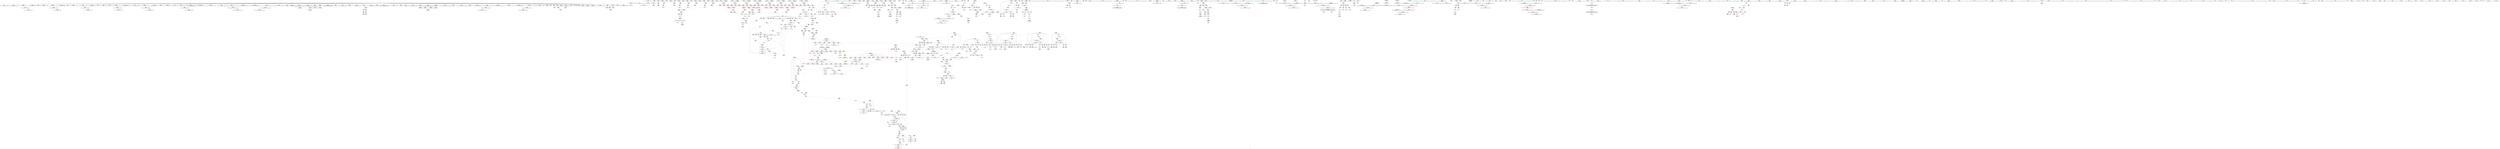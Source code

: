 digraph "SVFG" {
	label="SVFG";

	Node0x560527e85dc0 [shape=record,color=grey,label="{NodeID: 0\nNullPtr}"];
	Node0x560527e85dc0 -> Node0x560528076170[style=solid];
	Node0x560527e85dc0 -> Node0x560528076270[style=solid];
	Node0x560527e85dc0 -> Node0x560528076340[style=solid];
	Node0x560527e85dc0 -> Node0x560528076410[style=solid];
	Node0x560527e85dc0 -> Node0x5605280764e0[style=solid];
	Node0x560527e85dc0 -> Node0x5605280765b0[style=solid];
	Node0x560527e85dc0 -> Node0x560528076680[style=solid];
	Node0x560527e85dc0 -> Node0x560528076750[style=solid];
	Node0x560527e85dc0 -> Node0x560528076820[style=solid];
	Node0x560527e85dc0 -> Node0x5605280768f0[style=solid];
	Node0x560527e85dc0 -> Node0x5605280769c0[style=solid];
	Node0x560527e85dc0 -> Node0x560528076a90[style=solid];
	Node0x560527e85dc0 -> Node0x560528076b60[style=solid];
	Node0x560527e85dc0 -> Node0x560528076c30[style=solid];
	Node0x560527e85dc0 -> Node0x560528076d00[style=solid];
	Node0x560527e85dc0 -> Node0x560528076dd0[style=solid];
	Node0x560527e85dc0 -> Node0x560528076ea0[style=solid];
	Node0x560527e85dc0 -> Node0x560528076f70[style=solid];
	Node0x560527e85dc0 -> Node0x560528077040[style=solid];
	Node0x560527e85dc0 -> Node0x560528077110[style=solid];
	Node0x560527e85dc0 -> Node0x5605280771e0[style=solid];
	Node0x560527e85dc0 -> Node0x5605280772b0[style=solid];
	Node0x560527e85dc0 -> Node0x560528077380[style=solid];
	Node0x560527e85dc0 -> Node0x560528077450[style=solid];
	Node0x560527e85dc0 -> Node0x560528077520[style=solid];
	Node0x560527e85dc0 -> Node0x5605280775f0[style=solid];
	Node0x560527e85dc0 -> Node0x5605280776c0[style=solid];
	Node0x560527e85dc0 -> Node0x560528077790[style=solid];
	Node0x560527e85dc0 -> Node0x560528077860[style=solid];
	Node0x560527e85dc0 -> Node0x560528077930[style=solid];
	Node0x560527e85dc0 -> Node0x560528077a00[style=solid];
	Node0x560527e85dc0 -> Node0x560528077ad0[style=solid];
	Node0x560527e85dc0 -> Node0x560528077ba0[style=solid];
	Node0x560527e85dc0 -> Node0x560528077c70[style=solid];
	Node0x560527e85dc0 -> Node0x560528077d40[style=solid];
	Node0x560527e85dc0 -> Node0x560528077e10[style=solid];
	Node0x560527e85dc0 -> Node0x560528077ee0[style=solid];
	Node0x560527e85dc0 -> Node0x560528077fb0[style=solid];
	Node0x560527e85dc0 -> Node0x560528078080[style=solid];
	Node0x560527e85dc0 -> Node0x560528078150[style=solid];
	Node0x560527e85dc0 -> Node0x560528078220[style=solid];
	Node0x560527e85dc0 -> Node0x5605280782f0[style=solid];
	Node0x560527e85dc0 -> Node0x5605280783c0[style=solid];
	Node0x560527e85dc0 -> Node0x560528078490[style=solid];
	Node0x560527e85dc0 -> Node0x560528078560[style=solid];
	Node0x560527e85dc0 -> Node0x560528078630[style=solid];
	Node0x560527e85dc0 -> Node0x560528078700[style=solid];
	Node0x560527e85dc0 -> Node0x5605280787d0[style=solid];
	Node0x560527e85dc0 -> Node0x5605280788a0[style=solid];
	Node0x560527e85dc0 -> Node0x560528078970[style=solid];
	Node0x560527e85dc0 -> Node0x560528078a40[style=solid];
	Node0x560527e85dc0 -> Node0x560528078b10[style=solid];
	Node0x560527e85dc0 -> Node0x560528078be0[style=solid];
	Node0x560527e85dc0 -> Node0x560528078cb0[style=solid];
	Node0x560527e85dc0 -> Node0x560528078d80[style=solid];
	Node0x560527e85dc0 -> Node0x560528094190[style=solid];
	Node0x5605281807d0 [shape=record,color=black,label="{NodeID: 1882\n133 = PHI(141, )\n}"];
	Node0x5605281807d0 -> Node0x5605280baea0[style=solid];
	Node0x56052807d960 [shape=record,color=blue,label="{NodeID: 775\n261\<--251\nx2.addr\<--x2\n_Z11isIntersectdddddddd\n}"];
	Node0x56052807d960 -> Node0x560528087450[style=dashed];
	Node0x56052807d960 -> Node0x560528087520[style=dashed];
	Node0x56052807d960 -> Node0x5605280875f0[style=dashed];
	Node0x560528074370 [shape=record,color=purple,label="{NodeID: 443\n1550\<--47\narrayidx132\<--factor\nmain\n}"];
	Node0x560528074370 -> Node0x560528093410[style=solid];
	Node0x560528067fe0 [shape=record,color=green,label="{NodeID: 111\n483\<--484\n_Z5toIntNSt7__cxx1112basic_stringIcSt11char_traitsIcESaIcEEE\<--_Z5toIntNSt7__cxx1112basic_stringIcSt11char_traitsIcESaIcEEE_field_insensitive\n}"];
	Node0x56052809edf0 [shape=record,color=blue,label="{NodeID: 886\n1235\<--1363\nm\<--div\nmain\n}"];
	Node0x56052809edf0 -> Node0x5605280905c0[style=dashed];
	Node0x56052809edf0 -> Node0x560528090690[style=dashed];
	Node0x56052809edf0 -> Node0x560528090760[style=dashed];
	Node0x56052809edf0 -> Node0x56052809eb80[style=dashed];
	Node0x56052809edf0 -> Node0x56052809edf0[style=dashed];
	Node0x56052809edf0 -> Node0x560528110620[style=dashed];
	Node0x560528089e90 [shape=record,color=red,label="{NodeID: 554\n651\<--636\n\<--__rhs.addr\n_ZStplIcSt11char_traitsIcESaIcEENSt7__cxx1112basic_stringIT_T0_T1_EERKS8_PKS5_\n}"];
	Node0x5605280bfb20 [shape=record,color=grey,label="{NodeID: 1329\n335 = Binary(333, 334, )\n}"];
	Node0x56052806c690 [shape=record,color=green,label="{NodeID: 222\n1239\<--1240\nkey\<--key_field_insensitive\nmain\n}"];
	Node0x56052806c690 -> Node0x560528090d10[style=solid];
	Node0x56052806c690 -> Node0x560528090de0[style=solid];
	Node0x56052806c690 -> Node0x560528090eb0[style=solid];
	Node0x56052806c690 -> Node0x560528090f80[style=solid];
	Node0x56052806c690 -> Node0x560528091050[style=solid];
	Node0x56052806c690 -> Node0x56052809f3a0[style=solid];
	Node0x56052806c690 -> Node0x56052809fa20[style=solid];
	Node0x56052808f8c0 [shape=record,color=red,label="{NodeID: 665\n1125\<--1124\n\<--\n_Z5solveiii\n}"];
	Node0x56052808f8c0 -> Node0x56052809d590[style=solid];
	Node0x560528103420 [shape=record,color=black,label="{NodeID: 1440\nMR_185V_2 = PHI(MR_185V_3, MR_185V_1, MR_185V_3, )\npts\{1087 \}\n}"];
	Node0x56052807aa10 [shape=record,color=black,label="{NodeID: 333\n478\<--477\nconv1\<--\n_Z11toUpperCasec\n}"];
	Node0x56052807aa10 -> Node0x5605280b8640[style=solid];
	Node0x56052805ca10 [shape=record,color=green,label="{NodeID: 1\n7\<--1\n__dso_handle\<--dummyObj\nGlob }"];
	Node0x560528180940 [shape=record,color=black,label="{NodeID: 1883\n135 = PHI()\n}"];
	Node0x560528180940 -> Node0x560528079350[style=solid];
	Node0x56052807da30 [shape=record,color=blue,label="{NodeID: 776\n263\<--252\ny2.addr\<--y2\n_Z11isIntersectdddddddd\n}"];
	Node0x56052807da30 -> Node0x5605280876c0[style=dashed];
	Node0x56052807da30 -> Node0x560528087790[style=dashed];
	Node0x56052807da30 -> Node0x560528087860[style=dashed];
	Node0x560528074440 [shape=record,color=purple,label="{NodeID: 444\n1257\<--50\n\<--.str.6\nmain\n}"];
	Node0x5605280680e0 [shape=record,color=green,label="{NodeID: 112\n487\<--488\nr\<--r_field_insensitive\n_Z5toIntNSt7__cxx1112basic_stringIcSt11char_traitsIcESaIcEEE\n}"];
	Node0x5605280680e0 -> Node0x560528089670[style=solid];
	Node0x5605280680e0 -> Node0x56052807e590[style=solid];
	Node0x56052809eec0 [shape=record,color=blue,label="{NodeID: 887\n1378\<--974\n\<--\nmain\n}"];
	Node0x56052809eec0 -> Node0x560528092e60[style=dashed];
	Node0x56052809eec0 -> Node0x560528093000[style=dashed];
	Node0x56052809eec0 -> Node0x5605280931a0[style=dashed];
	Node0x56052809eec0 -> Node0x56052809f950[style=dashed];
	Node0x56052809eec0 -> Node0x560528115120[style=dashed];
	Node0x560528089f60 [shape=record,color=red,label="{NodeID: 555\n656\<--638\nnrvo.val\<--nrvo\n_ZStplIcSt11char_traitsIcESaIcEENSt7__cxx1112basic_stringIT_T0_T1_EERKS8_PKS5_\n}"];
	Node0x5605280bfca0 [shape=record,color=grey,label="{NodeID: 1330\n341 = Binary(339, 340, )\n}"];
	Node0x56052806c760 [shape=record,color=green,label="{NodeID: 223\n1241\<--1242\ni53\<--i53_field_insensitive\nmain\n}"];
	Node0x56052806c760 -> Node0x560528091120[style=solid];
	Node0x56052806c760 -> Node0x5605280911f0[style=solid];
	Node0x56052806c760 -> Node0x5605280912c0[style=solid];
	Node0x56052806c760 -> Node0x560528091390[style=solid];
	Node0x56052806c760 -> Node0x560528091460[style=solid];
	Node0x56052806c760 -> Node0x560528091530[style=solid];
	Node0x56052806c760 -> Node0x560528091600[style=solid];
	Node0x56052806c760 -> Node0x5605280916d0[style=solid];
	Node0x56052806c760 -> Node0x5605280917a0[style=solid];
	Node0x56052806c760 -> Node0x560528091870[style=solid];
	Node0x56052806c760 -> Node0x56052809f470[style=solid];
	Node0x56052806c760 -> Node0x56052809f880[style=solid];
	Node0x56052808f990 [shape=record,color=red,label="{NodeID: 666\n1149\<--1148\n\<--arrayidx15\n_Z5solveiii\n}"];
	Node0x56052808f990 -> Node0x5605280bb1a0[style=solid];
	Node0x56052807aae0 [shape=record,color=black,label="{NodeID: 334\n481\<--480\nconv2\<--cond\n_Z11toUpperCasec\n}"];
	Node0x56052807aae0 -> Node0x56052807abb0[style=solid];
	Node0x560528039d30 [shape=record,color=green,label="{NodeID: 2\n9\<--1\n\<--dummyObj\nCan only get source location for instruction, argument, global var or function.}"];
	Node0x560528180a10 [shape=record,color=black,label="{NodeID: 1884\n172 = PHI(141, )\n}"];
	Node0x560528180a10 -> Node0x5605280bc520[style=solid];
	Node0x56052807db00 [shape=record,color=blue,label="{NodeID: 777\n265\<--253\nx3.addr\<--x3\n_Z11isIntersectdddddddd\n}"];
	Node0x56052807db00 -> Node0x560528087930[style=dashed];
	Node0x56052807db00 -> Node0x560528087a00[style=dashed];
	Node0x56052807db00 -> Node0x560528087ad0[style=dashed];
	Node0x560528074510 [shape=record,color=purple,label="{NodeID: 445\n1266\<--52\n\<--.str.7\nmain\n}"];
	Node0x5605280681b0 [shape=record,color=green,label="{NodeID: 113\n489\<--490\nsin\<--sin_field_insensitive\n_Z5toIntNSt7__cxx1112basic_stringIcSt11char_traitsIcESaIcEEE\n}"];
	Node0x5605280681b0 -> Node0x56052807ac80[style=solid];
	Node0x56052809ef90 [shape=record,color=blue,label="{NodeID: 888\n1380\<--974\n\<--\nmain\n}"];
	Node0x56052809ef90 -> Node0x5605280f41e0[style=dashed];
	Node0x56052808a030 [shape=record,color=red,label="{NodeID: 556\n668\<--640\nexn\<--exn.slot\n_ZStplIcSt11char_traitsIcESaIcEENSt7__cxx1112basic_stringIT_T0_T1_EERKS8_PKS5_\n}"];
	Node0x5605280bfe20 [shape=record,color=grey,label="{NodeID: 1331\n126 = Binary(124, 125, )\n|{<s0>4}}"];
	Node0x5605280bfe20:s0 -> Node0x560528182480[style=solid,color=red];
	Node0x56052806c830 [shape=record,color=green,label="{NodeID: 224\n1243\<--1244\nj\<--j_field_insensitive\nmain\n}"];
	Node0x56052806c830 -> Node0x560528091940[style=solid];
	Node0x56052806c830 -> Node0x560528091a10[style=solid];
	Node0x56052806c830 -> Node0x560528091ae0[style=solid];
	Node0x56052806c830 -> Node0x560528091bb0[style=solid];
	Node0x56052806c830 -> Node0x560528091c80[style=solid];
	Node0x56052806c830 -> Node0x560528091d50[style=solid];
	Node0x56052806c830 -> Node0x560528091e20[style=solid];
	Node0x56052806c830 -> Node0x560528091ef0[style=solid];
	Node0x56052806c830 -> Node0x560528091fc0[style=solid];
	Node0x56052806c830 -> Node0x560528092090[style=solid];
	Node0x56052806c830 -> Node0x56052809f540[style=solid];
	Node0x56052806c830 -> Node0x56052809f7b0[style=solid];
	Node0x56052808fa60 [shape=record,color=red,label="{NodeID: 667\n1186\<--1185\n\<--\n_Z5solveiii\n}"];
	Node0x56052808fa60 -> Node0x5605280bc820[style=solid];
	Node0x56052807abb0 [shape=record,color=black,label="{NodeID: 335\n465\<--481\n_Z11toUpperCasec_ret\<--conv2\n_Z11toUpperCasec\n}"];
	Node0x56052801b8c0 [shape=record,color=green,label="{NodeID: 3\n15\<--1\n\<--dummyObj\nCan only get source location for instruction, argument, global var or function.}"];
	Node0x560528180b80 [shape=record,color=black,label="{NodeID: 1885\n176 = PHI(141, )\n}"];
	Node0x560528180b80 -> Node0x5605280bc520[style=solid];
	Node0x56052807dbd0 [shape=record,color=blue,label="{NodeID: 778\n267\<--254\ny3.addr\<--y3\n_Z11isIntersectdddddddd\n}"];
	Node0x56052807dbd0 -> Node0x560528087ba0[style=dashed];
	Node0x56052807dbd0 -> Node0x560528087c70[style=dashed];
	Node0x56052807dbd0 -> Node0x560528087d40[style=dashed];
	Node0x5605280745e0 [shape=record,color=purple,label="{NodeID: 446\n1272\<--54\n\<--.str.8\nmain\n}"];
	Node0x56052806cdc0 [shape=record,color=green,label="{NodeID: 114\n491\<--492\nexn.slot\<--exn.slot_field_insensitive\n_Z5toIntNSt7__cxx1112basic_stringIcSt11char_traitsIcESaIcEEE\n}"];
	Node0x56052806cdc0 -> Node0x560528089740[style=solid];
	Node0x56052806cdc0 -> Node0x56052807e660[style=solid];
	Node0x56052809f060 [shape=record,color=blue,label="{NodeID: 889\n1237\<--15\ni\<--\nmain\n}"];
	Node0x56052809f060 -> Node0x560528090830[style=dashed];
	Node0x56052809f060 -> Node0x560528090900[style=dashed];
	Node0x56052809f060 -> Node0x5605280909d0[style=dashed];
	Node0x56052809f060 -> Node0x560528090aa0[style=dashed];
	Node0x56052809f060 -> Node0x560528090b70[style=dashed];
	Node0x56052809f060 -> Node0x560528090c40[style=dashed];
	Node0x56052809f060 -> Node0x56052809f2d0[style=dashed];
	Node0x56052809f060 -> Node0x5605280fac00[style=dashed];
	Node0x56052808a100 [shape=record,color=red,label="{NodeID: 557\n669\<--642\nsel\<--ehselector.slot\n_ZStplIcSt11char_traitsIcESaIcEENSt7__cxx1112basic_stringIT_T0_T1_EERKS8_PKS5_\n}"];
	Node0x5605280bffa0 [shape=record,color=grey,label="{NodeID: 1332\n1463 = Binary(1462, 15, )\n}"];
	Node0x5605280bffa0 -> Node0x5605280c59a0[style=solid];
	Node0x56052806c900 [shape=record,color=green,label="{NodeID: 225\n1245\<--1246\ni113\<--i113_field_insensitive\nmain\n}"];
	Node0x56052806c900 -> Node0x560528092160[style=solid];
	Node0x56052806c900 -> Node0x560528092230[style=solid];
	Node0x56052806c900 -> Node0x560528092300[style=solid];
	Node0x56052806c900 -> Node0x5605280923d0[style=solid];
	Node0x56052806c900 -> Node0x5605280924a0[style=solid];
	Node0x56052806c900 -> Node0x560528092570[style=solid];
	Node0x56052806c900 -> Node0x56052809faf0[style=solid];
	Node0x56052806c900 -> Node0x56052809fe30[style=solid];
	Node0x56052808fb30 [shape=record,color=red,label="{NodeID: 668\n1205\<--1204\n\<--\n_Z5solveiii\n}"];
	Node0x56052808fb30 -> Node0x56052809df50[style=solid];
	Node0x56052807ac80 [shape=record,color=black,label="{NodeID: 336\n500\<--489\n\<--sin\n_Z5toIntNSt7__cxx1112basic_stringIcSt11char_traitsIcESaIcEEE\n}"];
	Node0x560528048ae0 [shape=record,color=green,label="{NodeID: 4\n18\<--1\n\<--dummyObj\nCan only get source location for instruction, argument, global var or function.|{<s0>100|<s1>100}}"];
	Node0x560528048ae0:s0 -> Node0x56052817ce10[style=solid,color=red];
	Node0x560528048ae0:s1 -> Node0x56052817cf90[style=solid,color=red];
	Node0x560528180cc0 [shape=record,color=black,label="{NodeID: 1886\n227 = PHI()\n}"];
	Node0x560528180cc0 -> Node0x5605280c4020[style=solid];
	Node0x56052807dca0 [shape=record,color=blue,label="{NodeID: 779\n269\<--255\nx4.addr\<--x4\n_Z11isIntersectdddddddd\n}"];
	Node0x56052807dca0 -> Node0x560528087e10[style=dashed];
	Node0x56052807dca0 -> Node0x560528087ee0[style=dashed];
	Node0x56052807dca0 -> Node0x560528087fb0[style=dashed];
	Node0x5605280746b0 [shape=record,color=purple,label="{NodeID: 447\n1292\<--56\n\<--.str.9\nmain\n}"];
	Node0x56052806ce90 [shape=record,color=green,label="{NodeID: 115\n493\<--494\nehselector.slot\<--ehselector.slot_field_insensitive\n_Z5toIntNSt7__cxx1112basic_stringIcSt11char_traitsIcESaIcEEE\n}"];
	Node0x56052806ce90 -> Node0x560528089810[style=solid];
	Node0x56052806ce90 -> Node0x56052807e730[style=solid];
	Node0x56052809f130 [shape=record,color=blue,label="{NodeID: 890\n1398\<--1395\narrayidx43\<--mul\nmain\n}"];
	Node0x56052809f130 -> Node0x560528092d90[style=dashed];
	Node0x56052809f130 -> Node0x56052809f200[style=dashed];
	Node0x56052808a1d0 [shape=record,color=red,label="{NodeID: 558\n760\<--679\nexn\<--exn.slot\n_Z17GetOutputFilenameB5cxx11v\n}"];
	Node0x5605280c0120 [shape=record,color=grey,label="{NodeID: 1333\n866 = Binary(864, 865, )\n}"];
	Node0x5605280c0120 -> Node0x5605280c5b20[style=solid];
	Node0x56052806c9d0 [shape=record,color=green,label="{NodeID: 226\n1247\<--1248\nj117\<--j117_field_insensitive\nmain\n}"];
	Node0x56052806c9d0 -> Node0x560528092640[style=solid];
	Node0x56052806c9d0 -> Node0x560528092710[style=solid];
	Node0x56052806c9d0 -> Node0x5605280927e0[style=solid];
	Node0x56052806c9d0 -> Node0x5605280928b0[style=solid];
	Node0x56052806c9d0 -> Node0x560528092980[style=solid];
	Node0x56052806c9d0 -> Node0x56052809fbc0[style=solid];
	Node0x56052806c9d0 -> Node0x56052809fd60[style=solid];
	Node0x56052808fc00 [shape=record,color=red,label="{NodeID: 669\n1593\<--1215\n\<--retval\nmain\n}"];
	Node0x56052808fc00 -> Node0x560528071c70[style=solid];
	Node0x56052807ad50 [shape=record,color=black,label="{NodeID: 337\n485\<--504\n_Z5toIntNSt7__cxx1112basic_stringIcSt11char_traitsIcESaIcEEE_ret\<--\n_Z5toIntNSt7__cxx1112basic_stringIcSt11char_traitsIcESaIcEEE\n}"];
	Node0x560528048b70 [shape=record,color=green,label="{NodeID: 5\n20\<--1\n.str\<--dummyObj\nGlob }"];
	Node0x560528180d90 [shape=record,color=black,label="{NodeID: 1887\n287 = PHI(181, )\n}"];
	Node0x560528180d90 -> Node0x5605280bf6a0[style=solid];
	Node0x56052807dd70 [shape=record,color=blue,label="{NodeID: 780\n271\<--256\ny4.addr\<--y4\n_Z11isIntersectdddddddd\n}"];
	Node0x56052807dd70 -> Node0x560528088080[style=dashed];
	Node0x56052807dd70 -> Node0x560528088150[style=dashed];
	Node0x56052807dd70 -> Node0x560528088220[style=dashed];
	Node0x560528074780 [shape=record,color=purple,label="{NodeID: 448\n1307\<--59\n\<--.str.10\nmain\n}"];
	Node0x56052806cf60 [shape=record,color=green,label="{NodeID: 116\n498\<--499\n_ZNSt7__cxx1119basic_istringstreamIcSt11char_traitsIcESaIcEEC1ERKNS_12basic_stringIcS2_S3_EESt13_Ios_Openmode\<--_ZNSt7__cxx1119basic_istringstreamIcSt11char_traitsIcESaIcEEC1ERKNS_12basic_stringIcS2_S3_EESt13_Ios_Openmode_field_insensitive\n}"];
	Node0x56052809f200 [shape=record,color=blue,label="{NodeID: 891\n1402\<--1404\narrayidx45\<--rem46\nmain\n}"];
	Node0x56052809f200 -> Node0x5605280f41e0[style=dashed];
	Node0x56052808a2a0 [shape=record,color=red,label="{NodeID: 559\n761\<--681\nsel\<--ehselector.slot\n_Z17GetOutputFilenameB5cxx11v\n}"];
	Node0x5605280c02a0 [shape=record,color=grey,label="{NodeID: 1334\n1063 = Binary(1061, 1062, )\n|{<s0>69}}"];
	Node0x5605280c02a0:s0 -> Node0x56052817c040[style=solid,color=red];
	Node0x56052806caa0 [shape=record,color=green,label="{NodeID: 227\n1249\<--1250\nR\<--R_field_insensitive\nmain\n}"];
	Node0x56052806caa0 -> Node0x560528092a50[style=solid];
	Node0x56052806caa0 -> Node0x56052809ff00[style=solid];
	Node0x56052808fcd0 [shape=record,color=red,label="{NodeID: 670\n1254\<--1217\n\<--argc.addr\nmain\n}"];
	Node0x56052808fcd0 -> Node0x5605280c5e20[style=solid];
	Node0x56052807ae20 [shape=record,color=black,label="{NodeID: 338\n548\<--540\n\<--sin\n_Z7toInt64NSt7__cxx1112basic_stringIcSt11char_traitsIcESaIcEEE\n}"];
	Node0x56052804a010 [shape=record,color=green,label="{NodeID: 6\n22\<--1\n.str.3\<--dummyObj\nGlob }"];
	Node0x560528180f00 [shape=record,color=black,label="{NodeID: 1888\n294 = PHI(181, )\n}"];
	Node0x560528180f00 -> Node0x5605280bf6a0[style=solid];
	Node0x56052807de40 [shape=record,color=blue,label="{NodeID: 781\n324\<--321\ns.addr\<--s\n_Z8isMiddleddd\n}"];
	Node0x56052807de40 -> Node0x5605280882f0[style=dashed];
	Node0x56052807de40 -> Node0x5605280883c0[style=dashed];
	Node0x560528074850 [shape=record,color=purple,label="{NodeID: 449\n1371\<--63\n\<--.str.11\nmain\n}"];
	Node0x56052806d060 [shape=record,color=green,label="{NodeID: 117\n502\<--503\n_ZNSirsERi\<--_ZNSirsERi_field_insensitive\n}"];
	Node0x56052809f2d0 [shape=record,color=blue,label="{NodeID: 892\n1237\<--1408\ni\<--inc48\nmain\n}"];
	Node0x56052809f2d0 -> Node0x560528090830[style=dashed];
	Node0x56052809f2d0 -> Node0x560528090900[style=dashed];
	Node0x56052809f2d0 -> Node0x5605280909d0[style=dashed];
	Node0x56052809f2d0 -> Node0x560528090aa0[style=dashed];
	Node0x56052809f2d0 -> Node0x560528090b70[style=dashed];
	Node0x56052809f2d0 -> Node0x560528090c40[style=dashed];
	Node0x56052809f2d0 -> Node0x56052809f2d0[style=dashed];
	Node0x56052809f2d0 -> Node0x5605280fac00[style=dashed];
	Node0x56052808a370 [shape=record,color=red,label="{NodeID: 560\n792\<--778\n\<--n.addr\n_Z8toStringIiENSt7__cxx1112basic_stringIcSt11char_traitsIcESaIcEEET_\n}"];
	Node0x5605280c0420 [shape=record,color=grey,label="{NodeID: 1335\n1454 = Binary(1453, 887, )\n}"];
	Node0x5605280c0420 -> Node0x56052809f610[style=solid];
	Node0x56052806cb70 [shape=record,color=green,label="{NodeID: 228\n1259\<--1260\n_ZNSt7__cxx1112basic_stringIcSt11char_traitsIcESaIcEEaSEPKc\<--_ZNSt7__cxx1112basic_stringIcSt11char_traitsIcESaIcEEaSEPKc_field_insensitive\n}"];
	Node0x56052808fda0 [shape=record,color=red,label="{NodeID: 671\n1262\<--1217\n\<--argc.addr\nmain\n}"];
	Node0x56052808fda0 -> Node0x5605280c5ca0[style=solid];
	Node0x56052807aef0 [shape=record,color=black,label="{NodeID: 339\n536\<--552\n_Z7toInt64NSt7__cxx1112basic_stringIcSt11char_traitsIcESaIcEEE_ret\<--\n_Z7toInt64NSt7__cxx1112basic_stringIcSt11char_traitsIcESaIcEEE\n}"];
	Node0x56052804a0a0 [shape=record,color=green,label="{NodeID: 7\n24\<--1\n.str.4\<--dummyObj\nGlob }"];
	Node0x560528181040 [shape=record,color=black,label="{NodeID: 1889\n304 = PHI(181, )\n}"];
	Node0x560528181040 -> Node0x5605280bd420[style=solid];
	Node0x56052807df10 [shape=record,color=blue,label="{NodeID: 782\n326\<--322\nm.addr\<--m\n_Z8isMiddleddd\n}"];
	Node0x56052807df10 -> Node0x560528088490[style=dashed];
	Node0x56052807df10 -> Node0x560528088560[style=dashed];
	Node0x56052807df10 -> Node0x560528088630[style=dashed];
	Node0x56052807df10 -> Node0x560528088700[style=dashed];
	Node0x560528074920 [shape=record,color=purple,label="{NodeID: 450\n1580\<--65\n\<--.str.12\nmain\n}"];
	Node0x56052806d160 [shape=record,color=green,label="{NodeID: 118\n506\<--507\n_ZNSt7__cxx1119basic_istringstreamIcSt11char_traitsIcESaIcEED1Ev\<--_ZNSt7__cxx1119basic_istringstreamIcSt11char_traitsIcESaIcEED1Ev_field_insensitive\n}"];
	Node0x56052809f3a0 [shape=record,color=blue,label="{NodeID: 893\n1239\<--15\nkey\<--\nmain\n}"];
	Node0x56052809f3a0 -> Node0x560528090d10[style=dashed];
	Node0x56052809f3a0 -> Node0x560528090de0[style=dashed];
	Node0x56052809f3a0 -> Node0x560528090eb0[style=dashed];
	Node0x56052809f3a0 -> Node0x560528090f80[style=dashed];
	Node0x56052809f3a0 -> Node0x560528091050[style=dashed];
	Node0x56052809f3a0 -> Node0x56052809fa20[style=dashed];
	Node0x56052809f3a0 -> Node0x5605280fb100[style=dashed];
	Node0x56052808a440 [shape=record,color=red,label="{NodeID: 561\n814\<--782\nexn\<--exn.slot\n_Z8toStringIiENSt7__cxx1112basic_stringIcSt11char_traitsIcESaIcEEET_\n}"];
	Node0x5605280c05a0 [shape=record,color=grey,label="{NodeID: 1336\n1057 = Binary(1054, 1056, )\n}"];
	Node0x5605280c05a0 -> Node0x5605280c0720[style=solid];
	Node0x56052806cc70 [shape=record,color=green,label="{NodeID: 229\n1268\<--1269\nprintf\<--printf_field_insensitive\n}"];
	Node0x56052808fe70 [shape=record,color=red,label="{NodeID: 672\n1274\<--1219\n\<--args.addr\nmain\n}"];
	Node0x56052808fe70 -> Node0x560528074cf0[style=solid];
	Node0x56052807afc0 [shape=record,color=black,label="{NodeID: 340\n584\<--576\n\<--sin\n_Z8toDoubleNSt7__cxx1112basic_stringIcSt11char_traitsIcESaIcEEE\n}"];
	Node0x56052804a130 [shape=record,color=green,label="{NodeID: 8\n26\<--1\n.str.5\<--dummyObj\nGlob }"];
	Node0x560528181180 [shape=record,color=black,label="{NodeID: 1890\n311 = PHI(181, )\n}"];
	Node0x560528181180 -> Node0x5605280bd420[style=solid];
	Node0x56052807dfe0 [shape=record,color=blue,label="{NodeID: 783\n328\<--323\nt.addr\<--t\n_Z8isMiddleddd\n}"];
	Node0x56052807dfe0 -> Node0x5605280887d0[style=dashed];
	Node0x56052807dfe0 -> Node0x5605280888a0[style=dashed];
	Node0x5605280962e0 [shape=record,color=yellow,style=double,label="{NodeID: 1558\n135V_1 = ENCHI(MR_135V_0)\npts\{880 \}\nFun[_Z6dividexx]|{<s0>65}}"];
	Node0x5605280962e0:s0 -> Node0x5605280feeb0[style=dashed,color=red];
	Node0x5605280749f0 [shape=record,color=purple,label="{NodeID: 451\n1699\<--67\nllvm.global_ctors_0\<--llvm.global_ctors\nGlob }"];
	Node0x5605280749f0 -> Node0x560528093f90[style=solid];
	Node0x56052806d260 [shape=record,color=green,label="{NodeID: 119\n528\<--529\n__gxx_personality_v0\<--__gxx_personality_v0_field_insensitive\n}"];
	Node0x56052809f470 [shape=record,color=blue,label="{NodeID: 894\n1241\<--18\ni53\<--\nmain\n}"];
	Node0x56052809f470 -> Node0x560528091120[style=dashed];
	Node0x56052809f470 -> Node0x5605280911f0[style=dashed];
	Node0x56052809f470 -> Node0x5605280912c0[style=dashed];
	Node0x56052809f470 -> Node0x560528091390[style=dashed];
	Node0x56052809f470 -> Node0x560528091460[style=dashed];
	Node0x56052809f470 -> Node0x560528091530[style=dashed];
	Node0x56052809f470 -> Node0x560528091600[style=dashed];
	Node0x56052809f470 -> Node0x5605280916d0[style=dashed];
	Node0x56052809f470 -> Node0x5605280917a0[style=dashed];
	Node0x56052809f470 -> Node0x560528091870[style=dashed];
	Node0x56052809f470 -> Node0x56052809f470[style=dashed];
	Node0x56052809f470 -> Node0x56052809f880[style=dashed];
	Node0x56052809f470 -> Node0x5605280fb600[style=dashed];
	Node0x56052808a510 [shape=record,color=red,label="{NodeID: 562\n815\<--784\nsel\<--ehselector.slot\n_Z8toStringIiENSt7__cxx1112basic_stringIcSt11char_traitsIcESaIcEEET_\n}"];
	Node0x5605280c0720 [shape=record,color=grey,label="{NodeID: 1337\n1058 = Binary(1057, 887, )\n}"];
	Node0x5605280c0720 -> Node0x56052809cfe0[style=solid];
	Node0x5605280753a0 [shape=record,color=green,label="{NodeID: 230\n1278\<--1279\natoi\<--atoi_field_insensitive\n}"];
	Node0x56052808ff40 [shape=record,color=red,label="{NodeID: 673\n1281\<--1219\n\<--args.addr\nmain\n}"];
	Node0x56052808ff40 -> Node0x560528074dc0[style=solid];
	Node0x56052807b090 [shape=record,color=black,label="{NodeID: 341\n572\<--588\n_Z8toDoubleNSt7__cxx1112basic_stringIcSt11char_traitsIcESaIcEEE_ret\<--\n_Z8toDoubleNSt7__cxx1112basic_stringIcSt11char_traitsIcESaIcEEE\n}"];
	Node0x560528028630 [shape=record,color=green,label="{NodeID: 9\n29\<--1\n\<--dummyObj\nCan only get source location for instruction, argument, global var or function.}"];
	Node0x5605281812c0 [shape=record,color=black,label="{NodeID: 1891\n336 = PHI()\n}"];
	Node0x5605281812c0 -> Node0x5605280c4c20[style=solid];
	Node0x56052807e0b0 [shape=record,color=blue,label="{NodeID: 784\n362\<--361\nc.addr\<--c\n_Z11isUpperCasec\n}"];
	Node0x56052807e0b0 -> Node0x560528088970[style=dashed];
	Node0x56052807e0b0 -> Node0x560528088a40[style=dashed];
	Node0x5605280963c0 [shape=record,color=yellow,style=double,label="{NodeID: 1559\n137V_1 = ENCHI(MR_137V_0)\npts\{882 \}\nFun[_Z6dividexx]|{<s0>65}}"];
	Node0x5605280963c0:s0 -> Node0x5605280fefc0[style=dashed,color=red];
	Node0x560528074af0 [shape=record,color=purple,label="{NodeID: 452\n1700\<--67\nllvm.global_ctors_1\<--llvm.global_ctors\nGlob }"];
	Node0x560528074af0 -> Node0x560528094090[style=solid];
	Node0x56052806d360 [shape=record,color=green,label="{NodeID: 120\n534\<--535\n_Z7toInt64NSt7__cxx1112basic_stringIcSt11char_traitsIcESaIcEEE\<--_Z7toInt64NSt7__cxx1112basic_stringIcSt11char_traitsIcESaIcEEE_field_insensitive\n}"];
	Node0x56052809f540 [shape=record,color=blue,label="{NodeID: 895\n1243\<--18\nj\<--\nmain\n}"];
	Node0x56052809f540 -> Node0x560528091940[style=dashed];
	Node0x56052809f540 -> Node0x560528091a10[style=dashed];
	Node0x56052809f540 -> Node0x560528091ae0[style=dashed];
	Node0x56052809f540 -> Node0x560528091bb0[style=dashed];
	Node0x56052809f540 -> Node0x560528091c80[style=dashed];
	Node0x56052809f540 -> Node0x560528091d50[style=dashed];
	Node0x56052809f540 -> Node0x560528091e20[style=dashed];
	Node0x56052809f540 -> Node0x560528091ef0[style=dashed];
	Node0x56052809f540 -> Node0x560528091fc0[style=dashed];
	Node0x56052809f540 -> Node0x560528092090[style=dashed];
	Node0x56052809f540 -> Node0x56052809f540[style=dashed];
	Node0x56052809f540 -> Node0x56052809f7b0[style=dashed];
	Node0x56052809f540 -> Node0x5605280f5300[style=dashed];
	Node0x56052808a5e0 [shape=record,color=red,label="{NodeID: 563\n829\<--823\n\<--__lhs.addr\n_ZStplIcSt11char_traitsIcESaIcEENSt7__cxx1112basic_stringIT_T0_T1_EEOS8_PKS5_\n}"];
	Node0x5605280c08a0 [shape=record,color=grey,label="{NodeID: 1338\n1453 = Binary(1445, 1452, )\n}"];
	Node0x5605280c08a0 -> Node0x5605280c0420[style=solid];
	Node0x560528075460 [shape=record,color=green,label="{NodeID: 231\n1289\<--1290\n_ZNKSt7__cxx1112basic_stringIcSt11char_traitsIcESaIcEE5c_strEv\<--_ZNKSt7__cxx1112basic_stringIcSt11char_traitsIcESaIcEE5c_strEv_field_insensitive\n}"];
	Node0x560528090010 [shape=record,color=red,label="{NodeID: 674\n1595\<--1223\nexn\<--exn.slot\nmain\n}"];
	Node0x56052807b160 [shape=record,color=black,label="{NodeID: 342\n613\<--614\n\<--_ZNSt7__cxx1112basic_stringIcSt11char_traitsIcESaIcEED1Ev\nCan only get source location for instruction, argument, global var or function.}"];
	Node0x5605280286c0 [shape=record,color=green,label="{NodeID: 10\n50\<--1\n.str.6\<--dummyObj\nGlob }"];
	Node0x560528181390 [shape=record,color=black,label="{NodeID: 1892\n342 = PHI()\n}"];
	Node0x560528181390 -> Node0x5605280c4f20[style=solid];
	Node0x56052807e180 [shape=record,color=blue,label="{NodeID: 785\n381\<--380\nc.addr\<--c\n_Z11isLowerCasec\n}"];
	Node0x56052807e180 -> Node0x560528088b10[style=dashed];
	Node0x56052807e180 -> Node0x560528088be0[style=dashed];
	Node0x560528074bf0 [shape=record,color=purple,label="{NodeID: 453\n1701\<--67\nllvm.global_ctors_2\<--llvm.global_ctors\nGlob }"];
	Node0x560528074bf0 -> Node0x560528094190[style=solid];
	Node0x56052806d460 [shape=record,color=green,label="{NodeID: 121\n538\<--539\nr\<--r_field_insensitive\n_Z7toInt64NSt7__cxx1112basic_stringIcSt11char_traitsIcESaIcEEE\n}"];
	Node0x56052806d460 -> Node0x5605280898e0[style=solid];
	Node0x56052806d460 -> Node0x56052807e800[style=solid];
	Node0x56052809f610 [shape=record,color=blue,label="{NodeID: 896\n1460\<--1454\narrayidx78\<--rem74\nmain\n}"];
	Node0x56052809f610 -> Node0x5605280930d0[style=dashed];
	Node0x56052809f610 -> Node0x56052809f6e0[style=dashed];
	Node0x56052809f610 -> Node0x56052810e820[style=dashed];
	Node0x56052808a6b0 [shape=record,color=red,label="{NodeID: 564\n830\<--825\n\<--__rhs.addr\n_ZStplIcSt11char_traitsIcESaIcEENSt7__cxx1112basic_stringIT_T0_T1_EEOS8_PKS5_\n}"];
	Node0x5605280c0a20 [shape=record,color=grey,label="{NodeID: 1339\n1518 = Binary(1517, 15, )\n}"];
	Node0x5605280c0a20 -> Node0x56052809fa20[style=solid];
	Node0x560528075560 [shape=record,color=green,label="{NodeID: 232\n1294\<--1295\nfreopen\<--freopen_field_insensitive\n}"];
	Node0x5605280900e0 [shape=record,color=red,label="{NodeID: 675\n1596\<--1225\nsel\<--ehselector.slot\nmain\n}"];
	Node0x56052807b260 [shape=record,color=black,label="{NodeID: 343\n692\<--689\nconv\<--call\n_Z17GetOutputFilenameB5cxx11v\n}"];
	Node0x56052807b260 -> Node0x5605280c3ea0[style=solid];
	Node0x560528028750 [shape=record,color=green,label="{NodeID: 11\n52\<--1\n.str.7\<--dummyObj\nGlob }"];
	Node0x560528181460 [shape=record,color=black,label="{NodeID: 1893\n831 = PHI()\n|{<s0>60}}"];
	Node0x560528181460:s0 -> Node0x56052817ab20[style=solid,color=red];
	Node0x56052807e250 [shape=record,color=blue,label="{NodeID: 786\n400\<--399\nc.addr\<--c\n_Z8isLetterc\n}"];
	Node0x56052807e250 -> Node0x560528088cb0[style=dashed];
	Node0x56052807e250 -> Node0x560528088d80[style=dashed];
	Node0x56052807e250 -> Node0x560528088e50[style=dashed];
	Node0x56052807e250 -> Node0x560528088f20[style=dashed];
	Node0x5605280965b0 [shape=record,color=yellow,style=double,label="{NodeID: 1561\n16V_1 = ENCHI(MR_16V_0)\npts\{10 \}\nFun[_GLOBAL__sub_I_ACRush_3_0.cpp]|{<s0>106}}"];
	Node0x5605280965b0:s0 -> Node0x560528094290[style=dashed,color=red];
	Node0x560528074cf0 [shape=record,color=purple,label="{NodeID: 454\n1275\<--1274\narrayidx\<--\nmain\n}"];
	Node0x560528074cf0 -> Node0x560528092b20[style=solid];
	Node0x56052806d530 [shape=record,color=green,label="{NodeID: 122\n540\<--541\nsin\<--sin_field_insensitive\n_Z7toInt64NSt7__cxx1112basic_stringIcSt11char_traitsIcESaIcEEE\n}"];
	Node0x56052806d530 -> Node0x56052807ae20[style=solid];
	Node0x56052809f6e0 [shape=record,color=blue,label="{NodeID: 897\n1499\<--1490\narrayidx101\<--rem95\nmain\n}"];
	Node0x56052809f6e0 -> Node0x56052810e820[style=dashed];
	Node0x56052808a780 [shape=record,color=red,label="{NodeID: 565\n849\<--843\n\<--__lhs.addr\n_ZStplIcSt11char_traitsIcESaIcEENSt7__cxx1112basic_stringIT_T0_T1_EEOS8_RKS8_\n}"];
	Node0x5605280c0ba0 [shape=record,color=grey,label="{NodeID: 1340\n132 = Binary(130, 131, )\n|{<s0>5}}"];
	Node0x5605280c0ba0:s0 -> Node0x560528182480[style=solid,color=red];
	Node0x560528075660 [shape=record,color=green,label="{NodeID: 233\n1300\<--1301\n_ZStneIcSt11char_traitsIcESaIcEEbRKNSt7__cxx1112basic_stringIT_T0_T1_EEPKS5_\<--_ZStneIcSt11char_traitsIcESaIcEEbRKNSt7__cxx1112basic_stringIT_T0_T1_EEPKS5__field_insensitive\n}"];
	Node0x5605280901b0 [shape=record,color=red,label="{NodeID: 676\n1336\<--1231\n\<--testcase\nmain\n}"];
	Node0x5605280901b0 -> Node0x5605280c50a0[style=solid];
	Node0x56052807b330 [shape=record,color=black,label="{NodeID: 344\n791\<--780\n\<--ost\n_Z8toStringIiENSt7__cxx1112basic_stringIcSt11char_traitsIcESaIcEEET_\n}"];
	Node0x56052804b370 [shape=record,color=green,label="{NodeID: 12\n54\<--1\n.str.8\<--dummyObj\nGlob }"];
	Node0x5605281815c0 [shape=record,color=black,label="{NodeID: 1894\n832 = PHI(1661, )\n}"];
	Node0x56052807e320 [shape=record,color=blue,label="{NodeID: 787\n427\<--426\nc.addr\<--c\n_Z7isDigitc\n}"];
	Node0x56052807e320 -> Node0x560528088ff0[style=dashed];
	Node0x56052807e320 -> Node0x5605280890c0[style=dashed];
	Node0x5605280966c0 [shape=record,color=yellow,style=double,label="{NodeID: 1562\n119V_1 = ENCHI(MR_119V_0)\npts\{16 \}\nFun[_Z17GetOutputFilenameB5cxx11v]}"];
	Node0x5605280966c0 -> Node0x560528074e90[style=dashed];
	Node0x560528074dc0 [shape=record,color=purple,label="{NodeID: 455\n1282\<--1281\narrayidx6\<--\nmain\n}"];
	Node0x560528074dc0 -> Node0x560528092bf0[style=solid];
	Node0x56052806d600 [shape=record,color=green,label="{NodeID: 123\n542\<--543\nexn.slot\<--exn.slot_field_insensitive\n_Z7toInt64NSt7__cxx1112basic_stringIcSt11char_traitsIcESaIcEEE\n}"];
	Node0x56052806d600 -> Node0x5605280899b0[style=solid];
	Node0x56052806d600 -> Node0x56052807e8d0[style=solid];
	Node0x56052809f7b0 [shape=record,color=blue,label="{NodeID: 898\n1243\<--1505\nj\<--inc105\nmain\n}"];
	Node0x56052809f7b0 -> Node0x560528091940[style=dashed];
	Node0x56052809f7b0 -> Node0x560528091a10[style=dashed];
	Node0x56052809f7b0 -> Node0x560528091ae0[style=dashed];
	Node0x56052809f7b0 -> Node0x560528091bb0[style=dashed];
	Node0x56052809f7b0 -> Node0x560528091c80[style=dashed];
	Node0x56052809f7b0 -> Node0x560528091d50[style=dashed];
	Node0x56052809f7b0 -> Node0x560528091e20[style=dashed];
	Node0x56052809f7b0 -> Node0x560528091ef0[style=dashed];
	Node0x56052809f7b0 -> Node0x560528091fc0[style=dashed];
	Node0x56052809f7b0 -> Node0x560528092090[style=dashed];
	Node0x56052809f7b0 -> Node0x56052809f540[style=dashed];
	Node0x56052809f7b0 -> Node0x56052809f7b0[style=dashed];
	Node0x56052809f7b0 -> Node0x5605280f5300[style=dashed];
	Node0x56052808a850 [shape=record,color=red,label="{NodeID: 566\n850\<--845\n\<--__rhs.addr\n_ZStplIcSt11char_traitsIcESaIcEENSt7__cxx1112basic_stringIT_T0_T1_EEOS8_RKS8_\n}"];
	Node0x5605280c0d20 [shape=record,color=grey,label="{NodeID: 1341\n1510 = Binary(1509, 15, )\n}"];
	Node0x5605280c0d20 -> Node0x56052809f880[style=solid];
	Node0x560528075760 [shape=record,color=green,label="{NodeID: 234\n1376\<--1377\nllvm.memset.p0i8.i64\<--llvm.memset.p0i8.i64_field_insensitive\n}"];
	Node0x560528090280 [shape=record,color=red,label="{NodeID: 677\n1335\<--1233\n\<--caseId\nmain\n}"];
	Node0x560528090280 -> Node0x5605280c50a0[style=solid];
	Node0x56052807b400 [shape=record,color=black,label="{NodeID: 345\n796\<--780\n\<--ost\n_Z8toStringIiENSt7__cxx1112basic_stringIcSt11char_traitsIcESaIcEEET_\n}"];
	Node0x56052804b440 [shape=record,color=green,label="{NodeID: 13\n56\<--1\n.str.9\<--dummyObj\nGlob }"];
	Node0x560528181700 [shape=record,color=black,label="{NodeID: 1895\n851 = PHI()\n|{<s0>63}}"];
	Node0x560528181700:s0 -> Node0x56052817ab20[style=solid,color=red];
	Node0x56052807e3f0 [shape=record,color=blue,label="{NodeID: 788\n446\<--445\nc.addr\<--c\n_Z11toLowerCasec\n}"];
	Node0x56052807e3f0 -> Node0x560528089190[style=dashed];
	Node0x56052807e3f0 -> Node0x560528089260[style=dashed];
	Node0x56052807e3f0 -> Node0x560528089330[style=dashed];
	Node0x5605280967d0 [shape=record,color=yellow,style=double,label="{NodeID: 1563\n121V_1 = ENCHI(MR_121V_0)\npts\{19 \}\nFun[_Z17GetOutputFilenameB5cxx11v]}"];
	Node0x5605280967d0 -> Node0x560528075030[style=dashed];
	Node0x560528074e90 [shape=record,color=red,label="{NodeID: 456\n713\<--14\n\<--__mod\n_Z17GetOutputFilenameB5cxx11v\n}"];
	Node0x560528074e90 -> Node0x5605280c1da0[style=solid];
	Node0x56052806d6d0 [shape=record,color=green,label="{NodeID: 124\n544\<--545\nehselector.slot\<--ehselector.slot_field_insensitive\n_Z7toInt64NSt7__cxx1112basic_stringIcSt11char_traitsIcESaIcEEE\n}"];
	Node0x56052806d6d0 -> Node0x560528089a80[style=solid];
	Node0x56052806d6d0 -> Node0x56052807e9a0[style=solid];
	Node0x56052809f880 [shape=record,color=blue,label="{NodeID: 899\n1241\<--1510\ni53\<--inc108\nmain\n}"];
	Node0x56052809f880 -> Node0x560528091120[style=dashed];
	Node0x56052809f880 -> Node0x5605280911f0[style=dashed];
	Node0x56052809f880 -> Node0x5605280912c0[style=dashed];
	Node0x56052809f880 -> Node0x560528091390[style=dashed];
	Node0x56052809f880 -> Node0x560528091460[style=dashed];
	Node0x56052809f880 -> Node0x560528091530[style=dashed];
	Node0x56052809f880 -> Node0x560528091600[style=dashed];
	Node0x56052809f880 -> Node0x5605280916d0[style=dashed];
	Node0x56052809f880 -> Node0x5605280917a0[style=dashed];
	Node0x56052809f880 -> Node0x560528091870[style=dashed];
	Node0x56052809f880 -> Node0x56052809f470[style=dashed];
	Node0x56052809f880 -> Node0x56052809f880[style=dashed];
	Node0x56052809f880 -> Node0x5605280fb600[style=dashed];
	Node0x56052808a920 [shape=record,color=red,label="{NodeID: 567\n864\<--861\n\<--caseId.addr\n_Z10isSkipCasei\n}"];
	Node0x56052808a920 -> Node0x5605280c0120[style=solid];
	Node0x5605280c0ea0 [shape=record,color=grey,label="{NodeID: 1342\n1478 = Binary(1476, 1477, )\n}"];
	Node0x5605280c0ea0 -> Node0x56052807d210[style=solid];
	Node0x560528075860 [shape=record,color=green,label="{NodeID: 235\n1514\<--1515\nllvm.memcpy.p0i8.p0i8.i64\<--llvm.memcpy.p0i8.p0i8.i64_field_insensitive\n}"];
	Node0x560528090350 [shape=record,color=red,label="{NodeID: 678\n1366\<--1233\n\<--caseId\nmain\n|{<s0>94}}"];
	Node0x560528090350:s0 -> Node0x56052817cbb0[style=solid,color=red];
	Node0x56052807b4d0 [shape=record,color=black,label="{NodeID: 346\n859\<--868\n_Z10isSkipCasei_ret\<--cmp\n_Z10isSkipCasei\n|{<s0>94}}"];
	Node0x56052807b4d0:s0 -> Node0x560528179b80[style=solid,color=blue];
	Node0x5605280288b0 [shape=record,color=green,label="{NodeID: 14\n58\<--1\nstdin\<--dummyObj\nGlob }"];
	Node0x560528181800 [shape=record,color=black,label="{NodeID: 1896\n854 = PHI(1661, )\n}"];
	Node0x56052807e4c0 [shape=record,color=blue,label="{NodeID: 789\n467\<--466\nc.addr\<--c\n_Z11toUpperCasec\n}"];
	Node0x56052807e4c0 -> Node0x560528089400[style=dashed];
	Node0x56052807e4c0 -> Node0x5605280894d0[style=dashed];
	Node0x56052807e4c0 -> Node0x5605280895a0[style=dashed];
	Node0x5605280968b0 [shape=record,color=yellow,style=double,label="{NodeID: 1564\n123V_1 = ENCHI(MR_123V_0)\npts\{680 \}\nFun[_Z17GetOutputFilenameB5cxx11v]}"];
	Node0x5605280968b0 -> Node0x56052807f1c0[style=dashed];
	Node0x5605280968b0 -> Node0x56052807f360[style=dashed];
	Node0x5605280968b0 -> Node0x56052807f500[style=dashed];
	Node0x5605280968b0 -> Node0x56052807f6a0[style=dashed];
	Node0x560528074f60 [shape=record,color=red,label="{NodeID: 457\n865\<--14\n\<--__mod\n_Z10isSkipCasei\n}"];
	Node0x560528074f60 -> Node0x5605280c0120[style=solid];
	Node0x56052806d7a0 [shape=record,color=green,label="{NodeID: 125\n550\<--551\n_ZNSirsERx\<--_ZNSirsERx_field_insensitive\n}"];
	Node0x56052809f950 [shape=record,color=blue, style = dotted,label="{NodeID: 900\n1702\<--1704\noffset_0\<--dummyVal\nmain\n}"];
	Node0x56052809f950 -> Node0x560528092e60[style=dashed];
	Node0x56052809f950 -> Node0x560528093000[style=dashed];
	Node0x56052809f950 -> Node0x5605280931a0[style=dashed];
	Node0x56052809f950 -> Node0x56052809f950[style=dashed];
	Node0x56052809f950 -> Node0x560528115120[style=dashed];
	Node0x56052808a9f0 [shape=record,color=red,label="{NodeID: 568\n890\<--875\n\<--a.addr\n_Z6dividexx\n}"];
	Node0x56052808a9f0 -> Node0x5605280baa20[style=solid];
	Node0x5605280c1020 [shape=record,color=grey,label="{NodeID: 1343\n1505 = Binary(1504, 15, )\n}"];
	Node0x5605280c1020 -> Node0x56052809f7b0[style=solid];
	Node0x560528075960 [shape=record,color=green,label="{NodeID: 236\n1584\<--1585\nfflush\<--fflush_field_insensitive\n}"];
	Node0x560528090420 [shape=record,color=red,label="{NodeID: 679\n1370\<--1233\n\<--caseId\nmain\n}"];
	Node0x56052807b5a0 [shape=record,color=black,label="{NodeID: 347\n872\<--904\n_Z6dividexx_ret\<--\n_Z6dividexx\n|{<s0>69}}"];
	Node0x56052807b5a0:s0 -> Node0x560528178cf0[style=solid,color=blue];
	Node0x560528028980 [shape=record,color=green,label="{NodeID: 15\n59\<--1\n.str.10\<--dummyObj\nGlob }"];
	Node0x560528181940 [shape=record,color=black,label="{NodeID: 1897\n886 = PHI(906, )\n}"];
	Node0x56052807e590 [shape=record,color=blue,label="{NodeID: 790\n487\<--18\nr\<--\n_Z5toIntNSt7__cxx1112basic_stringIcSt11char_traitsIcESaIcEEE\n}"];
	Node0x56052807e590 -> Node0x560528089670[style=dashed];
	Node0x560528096990 [shape=record,color=yellow,style=double,label="{NodeID: 1565\n125V_1 = ENCHI(MR_125V_0)\npts\{682 \}\nFun[_Z17GetOutputFilenameB5cxx11v]}"];
	Node0x560528096990 -> Node0x56052807f290[style=dashed];
	Node0x560528096990 -> Node0x56052807f430[style=dashed];
	Node0x560528096990 -> Node0x56052807f5d0[style=dashed];
	Node0x560528096990 -> Node0x56052807f770[style=dashed];
	Node0x560528075030 [shape=record,color=red,label="{NodeID: 458\n719\<--17\n\<--__key\n_Z17GetOutputFilenameB5cxx11v\n|{<s0>43}}"];
	Node0x560528075030:s0 -> Node0x56052817a940[style=solid,color=red];
	Node0x56052806d8a0 [shape=record,color=green,label="{NodeID: 126\n570\<--571\n_Z8toDoubleNSt7__cxx1112basic_stringIcSt11char_traitsIcESaIcEEE\<--_Z8toDoubleNSt7__cxx1112basic_stringIcSt11char_traitsIcESaIcEEE_field_insensitive\n}"];
	Node0x56052809fa20 [shape=record,color=blue,label="{NodeID: 901\n1239\<--1518\nkey\<--inc111\nmain\n}"];
	Node0x56052809fa20 -> Node0x560528090d10[style=dashed];
	Node0x56052809fa20 -> Node0x560528090de0[style=dashed];
	Node0x56052809fa20 -> Node0x560528090eb0[style=dashed];
	Node0x56052809fa20 -> Node0x560528090f80[style=dashed];
	Node0x56052809fa20 -> Node0x560528091050[style=dashed];
	Node0x56052809fa20 -> Node0x56052809fa20[style=dashed];
	Node0x56052809fa20 -> Node0x5605280fb100[style=dashed];
	Node0x56052808aac0 [shape=record,color=red,label="{NodeID: 569\n885\<--877\n\<--b.addr\n_Z6dividexx\n|{<s0>65}}"];
	Node0x56052808aac0:s0 -> Node0x560528183440[style=solid,color=red];
	Node0x5605280c11a0 [shape=record,color=grey,label="{NodeID: 1344\n1473 = Binary(1472, 15, )\n}"];
	Node0x5605280c11a0 -> Node0x56052807d140[style=solid];
	Node0x560528075a60 [shape=record,color=green,label="{NodeID: 237\n1617\<--1618\n__lhs.addr\<--__lhs.addr_field_insensitive\n_ZStneIcSt11char_traitsIcESaIcEEbRKNSt7__cxx1112basic_stringIT_T0_T1_EEPKS5_\n}"];
	Node0x560528075a60 -> Node0x5605280934e0[style=solid];
	Node0x560528075a60 -> Node0x5605280a0170[style=solid];
	Node0x5605280904f0 [shape=record,color=red,label="{NodeID: 680\n1587\<--1233\n\<--caseId\nmain\n}"];
	Node0x5605280904f0 -> Node0x5605280bf0a0[style=solid];
	Node0x56052807b670 [shape=record,color=black,label="{NodeID: 348\n906\<--1008\n_Z7euclideIxET_S0_S0_RS0_S1__ret\<--\n_Z7euclideIxET_S0_S0_RS0_S1_\n|{<s0>65|<s1>66|<s2>67|<s3>68}}"];
	Node0x56052807b670:s0 -> Node0x560528181940[style=solid,color=blue];
	Node0x56052807b670:s1 -> Node0x5605281789c0[style=solid,color=blue];
	Node0x56052807b670:s2 -> Node0x560528178ad0[style=solid,color=blue];
	Node0x56052807b670:s3 -> Node0x560528178be0[style=solid,color=blue];
	Node0x560528028a50 [shape=record,color=green,label="{NodeID: 16\n61\<--1\nstdout\<--dummyObj\nGlob }"];
	Node0x560528181a50 [shape=record,color=black,label="{NodeID: 1898\n450 = PHI(360, )\n}"];
	Node0x56052807e660 [shape=record,color=blue,label="{NodeID: 791\n491\<--510\nexn.slot\<--\n_Z5toIntNSt7__cxx1112basic_stringIcSt11char_traitsIcESaIcEEE\n}"];
	Node0x56052807e660 -> Node0x560528089740[style=dashed];
	Node0x560528075100 [shape=record,color=red,label="{NodeID: 459\n867\<--17\n\<--__key\n_Z10isSkipCasei\n}"];
	Node0x560528075100 -> Node0x5605280c5b20[style=solid];
	Node0x56052806d9a0 [shape=record,color=green,label="{NodeID: 127\n574\<--575\nr\<--r_field_insensitive\n_Z8toDoubleNSt7__cxx1112basic_stringIcSt11char_traitsIcESaIcEEE\n}"];
	Node0x56052806d9a0 -> Node0x560528089b50[style=solid];
	Node0x56052806d9a0 -> Node0x56052807ea70[style=solid];
	Node0x56052809faf0 [shape=record,color=blue,label="{NodeID: 902\n1245\<--18\ni113\<--\nmain\n}"];
	Node0x56052809faf0 -> Node0x560528092160[style=dashed];
	Node0x56052809faf0 -> Node0x560528092230[style=dashed];
	Node0x56052809faf0 -> Node0x560528092300[style=dashed];
	Node0x56052809faf0 -> Node0x5605280923d0[style=dashed];
	Node0x56052809faf0 -> Node0x5605280924a0[style=dashed];
	Node0x56052809faf0 -> Node0x560528092570[style=dashed];
	Node0x56052809faf0 -> Node0x56052809fe30[style=dashed];
	Node0x56052809faf0 -> Node0x5605280fc000[style=dashed];
	Node0x56052808ab90 [shape=record,color=red,label="{NodeID: 570\n891\<--879\n\<--x\n_Z6dividexx\n}"];
	Node0x56052808ab90 -> Node0x5605280baa20[style=solid];
	Node0x5605280c1320 [shape=record,color=grey,label="{NodeID: 1345\n1497 = Binary(1495, 1496, )\n}"];
	Node0x5605280c1320 -> Node0x560528071520[style=solid];
	Node0x560528075b30 [shape=record,color=green,label="{NodeID: 238\n1619\<--1620\n__rhs.addr\<--__rhs.addr_field_insensitive\n_ZStneIcSt11char_traitsIcESaIcEEbRKNSt7__cxx1112basic_stringIT_T0_T1_EEPKS5_\n}"];
	Node0x560528075b30 -> Node0x5605280935b0[style=solid];
	Node0x560528075b30 -> Node0x5605280a0240[style=solid];
	Node0x5605280905c0 [shape=record,color=red,label="{NodeID: 681\n1345\<--1235\n\<--m\nmain\n}"];
	Node0x5605280905c0 -> Node0x5605280c2ca0[style=solid];
	Node0x560528108420 [shape=record,color=black,label="{NodeID: 1456\nMR_199V_5 = PHI(MR_199V_6, MR_199V_4, )\npts\{390000 \}\n|{|<s3>71|<s4>71|<s5>71|<s6>71}}"];
	Node0x560528108420 -> Node0x56052808fb30[style=dashed];
	Node0x560528108420 -> Node0x560528102a20[style=dashed];
	Node0x560528108420 -> Node0x560528108420[style=dashed];
	Node0x560528108420:s3 -> Node0x56052808f7f0[style=dashed,color=red];
	Node0x560528108420:s4 -> Node0x56052808f8c0[style=dashed,color=red];
	Node0x560528108420:s5 -> Node0x56052809d660[style=dashed,color=red];
	Node0x560528108420:s6 -> Node0x560528102a20[style=dashed,color=red];
	Node0x56052807b740 [shape=record,color=black,label="{NodeID: 349\n1034\<--1033\nidxprom\<--add\n_Z4calciii\n}"];
	Node0x56052804a600 [shape=record,color=green,label="{NodeID: 17\n62\<--1\n_ZSt3cin\<--dummyObj\nGlob }"];
	Node0x560528181b60 [shape=record,color=black,label="{NodeID: 1899\n549 = PHI()\n}"];
	Node0x56052807e730 [shape=record,color=blue,label="{NodeID: 792\n493\<--512\nehselector.slot\<--\n_Z5toIntNSt7__cxx1112basic_stringIcSt11char_traitsIcESaIcEEE\n}"];
	Node0x56052807e730 -> Node0x560528089810[style=dashed];
	Node0x5605280751d0 [shape=record,color=red,label="{NodeID: 460\n1342\<--28\n\<--value\nmain\n}"];
	Node0x5605280751d0 -> Node0x56052809eb80[style=solid];
	Node0x56052806da70 [shape=record,color=green,label="{NodeID: 128\n576\<--577\nsin\<--sin_field_insensitive\n_Z8toDoubleNSt7__cxx1112basic_stringIcSt11char_traitsIcESaIcEEE\n}"];
	Node0x56052806da70 -> Node0x56052807afc0[style=solid];
	Node0x56052809fbc0 [shape=record,color=blue,label="{NodeID: 903\n1247\<--18\nj117\<--\nmain\n}"];
	Node0x56052809fbc0 -> Node0x560528092640[style=dashed];
	Node0x56052809fbc0 -> Node0x560528092710[style=dashed];
	Node0x56052809fbc0 -> Node0x5605280927e0[style=dashed];
	Node0x56052809fbc0 -> Node0x5605280928b0[style=dashed];
	Node0x56052809fbc0 -> Node0x560528092980[style=dashed];
	Node0x56052809fbc0 -> Node0x56052809fbc0[style=dashed];
	Node0x56052809fbc0 -> Node0x56052809fd60[style=dashed];
	Node0x56052809fbc0 -> Node0x5605280fc500[style=dashed];
	Node0x56052808ac60 [shape=record,color=red,label="{NodeID: 571\n894\<--879\n\<--x\n_Z6dividexx\n}"];
	Node0x56052808ac60 -> Node0x5605280bb920[style=solid];
	Node0x5605280c14a0 [shape=record,color=grey,label="{NodeID: 1346\n1469 = Binary(1467, 1468, )\n}"];
	Node0x5605280c14a0 -> Node0x5605280c5fa0[style=solid];
	Node0x560528075c00 [shape=record,color=green,label="{NodeID: 239\n1626\<--1627\n_ZSteqIcSt11char_traitsIcESaIcEEbRKNSt7__cxx1112basic_stringIT_T0_T1_EEPKS5_\<--_ZSteqIcSt11char_traitsIcESaIcEEbRKNSt7__cxx1112basic_stringIT_T0_T1_EEPKS5__field_insensitive\n}"];
	Node0x560528090690 [shape=record,color=red,label="{NodeID: 682\n1348\<--1235\n\<--m\nmain\n}"];
	Node0x560528090690 -> Node0x5605280bd720[style=solid];
	Node0x56052807b810 [shape=record,color=black,label="{NodeID: 350\n1037\<--1036\nidxprom1\<--\n_Z4calciii\n}"];
	Node0x56052804a690 [shape=record,color=green,label="{NodeID: 18\n63\<--1\n.str.11\<--dummyObj\nGlob }"];
	Node0x560528181c30 [shape=record,color=black,label="{NodeID: 1900\n254 = PHI()\n5th arg _Z11isIntersectdddddddd }"];
	Node0x560528181c30 -> Node0x56052807dbd0[style=solid];
	Node0x56052807e800 [shape=record,color=blue,label="{NodeID: 793\n538\<--29\nr\<--\n_Z7toInt64NSt7__cxx1112basic_stringIcSt11char_traitsIcESaIcEEE\n}"];
	Node0x56052807e800 -> Node0x5605280898e0[style=dashed];
	Node0x5605280752a0 [shape=record,color=red,label="{NodeID: 461\n1134\<--31\n\<--B\n_Z5solveiii\n}"];
	Node0x5605280752a0 -> Node0x5605280c35a0[style=solid];
	Node0x56052806db40 [shape=record,color=green,label="{NodeID: 129\n578\<--579\nexn.slot\<--exn.slot_field_insensitive\n_Z8toDoubleNSt7__cxx1112basic_stringIcSt11char_traitsIcESaIcEEE\n}"];
	Node0x56052806db40 -> Node0x560528089c20[style=solid];
	Node0x56052806db40 -> Node0x56052807eb40[style=solid];
	Node0x56052809fc90 [shape=record,color=blue,label="{NodeID: 904\n1559\<--1553\narrayidx138\<--rem134\nmain\n}"];
	Node0x56052809fc90 -> Node0x5605280f47d0[style=dashed];
	Node0x56052808ad30 [shape=record,color=red,label="{NodeID: 572\n897\<--879\n\<--x\n_Z6dividexx\n}"];
	Node0x56052808ad30 -> Node0x5605280c2220[style=solid];
	Node0x5605280c1620 [shape=record,color=grey,label="{NodeID: 1347\n1166 = cmp(1165, 29, )\n}"];
	Node0x560528075d00 [shape=record,color=green,label="{NodeID: 240\n1663\<--1664\n__t.addr\<--__t.addr_field_insensitive\n_ZSt4moveIRNSt7__cxx1112basic_stringIcSt11char_traitsIcESaIcEEEEONSt16remove_referenceIT_E4typeEOS8_\n}"];
	Node0x560528075d00 -> Node0x560528093680[style=solid];
	Node0x560528075d00 -> Node0x5605280a0310[style=solid];
	Node0x560528090760 [shape=record,color=red,label="{NodeID: 683\n1362\<--1235\n\<--m\nmain\n}"];
	Node0x560528090760 -> Node0x5605280bbda0[style=solid];
	Node0x56052807b8e0 [shape=record,color=black,label="{NodeID: 351\n1049\<--1048\nidxprom4\<--sub\n_Z4calciii\n}"];
	Node0x56052804a760 [shape=record,color=green,label="{NodeID: 19\n65\<--1\n.str.12\<--dummyObj\nGlob }"];
	Node0x560528181d30 [shape=record,color=black,label="{NodeID: 1901\n255 = PHI()\n6th arg _Z11isIntersectdddddddd }"];
	Node0x560528181d30 -> Node0x56052807dca0[style=solid];
	Node0x56052807e8d0 [shape=record,color=blue,label="{NodeID: 794\n542\<--556\nexn.slot\<--\n_Z7toInt64NSt7__cxx1112basic_stringIcSt11char_traitsIcESaIcEEE\n}"];
	Node0x56052807e8d0 -> Node0x5605280899b0[style=dashed];
	Node0x5605280853d0 [shape=record,color=red,label="{NodeID: 462\n1140\<--31\n\<--B\n_Z5solveiii\n}"];
	Node0x5605280853d0 -> Node0x5605280c38a0[style=solid];
	Node0x56052806dc10 [shape=record,color=green,label="{NodeID: 130\n580\<--581\nehselector.slot\<--ehselector.slot_field_insensitive\n_Z8toDoubleNSt7__cxx1112basic_stringIcSt11char_traitsIcESaIcEEE\n}"];
	Node0x56052806dc10 -> Node0x560528089cf0[style=solid];
	Node0x56052806dc10 -> Node0x56052807ec10[style=solid];
	Node0x56052809fd60 [shape=record,color=blue,label="{NodeID: 905\n1247\<--1564\nj117\<--inc141\nmain\n}"];
	Node0x56052809fd60 -> Node0x560528092640[style=dashed];
	Node0x56052809fd60 -> Node0x560528092710[style=dashed];
	Node0x56052809fd60 -> Node0x5605280927e0[style=dashed];
	Node0x56052809fd60 -> Node0x5605280928b0[style=dashed];
	Node0x56052809fd60 -> Node0x560528092980[style=dashed];
	Node0x56052809fd60 -> Node0x56052809fbc0[style=dashed];
	Node0x56052809fd60 -> Node0x56052809fd60[style=dashed];
	Node0x56052809fd60 -> Node0x5605280fc500[style=dashed];
	Node0x56052808ae00 [shape=record,color=red,label="{NodeID: 573\n900\<--879\n\<--x\n_Z6dividexx\n}"];
	Node0x56052808ae00 -> Node0x5605280be920[style=solid];
	Node0x5605280c17a0 [shape=record,color=grey,label="{NodeID: 1348\n405 = cmp(404, 368, )\n}"];
	Node0x560528075dd0 [shape=record,color=green,label="{NodeID: 241\n1677\<--1678\n__lhs.addr\<--__lhs.addr_field_insensitive\n_ZSteqIcSt11char_traitsIcESaIcEEbRKNSt7__cxx1112basic_stringIT_T0_T1_EEPKS5_\n}"];
	Node0x560528075dd0 -> Node0x560528093750[style=solid];
	Node0x560528075dd0 -> Node0x5605280a03e0[style=solid];
	Node0x560528090830 [shape=record,color=red,label="{NodeID: 684\n1384\<--1237\n\<--i\nmain\n}"];
	Node0x560528090830 -> Node0x5605280c2820[style=solid];
	Node0x56052807b9b0 [shape=record,color=black,label="{NodeID: 352\n1052\<--1051\nidxprom6\<--\n_Z4calciii\n}"];
	Node0x56052804a830 [shape=record,color=green,label="{NodeID: 20\n68\<--1\n\<--dummyObj\nCan only get source location for instruction, argument, global var or function.}"];
	Node0x560528181e30 [shape=record,color=black,label="{NodeID: 1902\n256 = PHI()\n7th arg _Z11isIntersectdddddddd }"];
	Node0x560528181e30 -> Node0x56052807dd70[style=solid];
	Node0x56052807e9a0 [shape=record,color=blue,label="{NodeID: 795\n544\<--558\nehselector.slot\<--\n_Z7toInt64NSt7__cxx1112basic_stringIcSt11char_traitsIcESaIcEEE\n}"];
	Node0x56052807e9a0 -> Node0x560528089a80[style=dashed];
	Node0x5605280854a0 [shape=record,color=red,label="{NodeID: 463\n1144\<--31\n\<--B\n_Z5solveiii\n}"];
	Node0x5605280854a0 -> Node0x5605280bc0a0[style=solid];
	Node0x56052806dce0 [shape=record,color=green,label="{NodeID: 131\n586\<--587\n_ZNSirsERd\<--_ZNSirsERd_field_insensitive\n}"];
	Node0x56052809fe30 [shape=record,color=blue,label="{NodeID: 906\n1245\<--1569\ni113\<--inc144\nmain\n}"];
	Node0x56052809fe30 -> Node0x560528092160[style=dashed];
	Node0x56052809fe30 -> Node0x560528092230[style=dashed];
	Node0x56052809fe30 -> Node0x560528092300[style=dashed];
	Node0x56052809fe30 -> Node0x5605280923d0[style=dashed];
	Node0x56052809fe30 -> Node0x5605280924a0[style=dashed];
	Node0x56052809fe30 -> Node0x560528092570[style=dashed];
	Node0x56052809fe30 -> Node0x56052809fe30[style=dashed];
	Node0x56052809fe30 -> Node0x5605280fc000[style=dashed];
	Node0x56052808aed0 [shape=record,color=red,label="{NodeID: 574\n904\<--879\n\<--x\n_Z6dividexx\n}"];
	Node0x56052808aed0 -> Node0x56052807b5a0[style=solid];
	Node0x5605280c1920 [shape=record,color=grey,label="{NodeID: 1349\n1688 = cmp(1685, 18, )\n}"];
	Node0x5605280c1920 -> Node0x560528071ee0[style=solid];
	Node0x560528075ea0 [shape=record,color=green,label="{NodeID: 242\n1679\<--1680\n__rhs.addr\<--__rhs.addr_field_insensitive\n_ZSteqIcSt11char_traitsIcESaIcEEbRKNSt7__cxx1112basic_stringIT_T0_T1_EEPKS5_\n}"];
	Node0x560528075ea0 -> Node0x560528093820[style=solid];
	Node0x560528075ea0 -> Node0x5605280a04b0[style=solid];
	Node0x560528090900 [shape=record,color=red,label="{NodeID: 685\n1388\<--1237\n\<--i\nmain\n}"];
	Node0x560528090900 -> Node0x5605280baba0[style=solid];
	Node0x56052807ba80 [shape=record,color=black,label="{NodeID: 353\n1056\<--1055\nconv\<--\n_Z4calciii\n}"];
	Node0x56052807ba80 -> Node0x5605280c05a0[style=solid];
	Node0x56052804a900 [shape=record,color=green,label="{NodeID: 21\n98\<--1\n\<--dummyObj\nCan only get source location for instruction, argument, global var or function.}"];
	Node0x560528181f30 [shape=record,color=black,label="{NodeID: 1903\n399 = PHI()\n0th arg _Z8isLetterc }"];
	Node0x560528181f30 -> Node0x56052807e250[style=solid];
	Node0x56052807ea70 [shape=record,color=blue,label="{NodeID: 796\n574\<--9\nr\<--\n_Z8toDoubleNSt7__cxx1112basic_stringIcSt11char_traitsIcESaIcEEE\n}"];
	Node0x56052807ea70 -> Node0x560528089b50[style=dashed];
	Node0x560528085570 [shape=record,color=red,label="{NodeID: 464\n1349\<--31\n\<--B\nmain\n}"];
	Node0x560528085570 -> Node0x56052807c440[style=solid];
	Node0x56052806dde0 [shape=record,color=green,label="{NodeID: 132\n606\<--607\n__cxx_global_var_init.2\<--__cxx_global_var_init.2_field_insensitive\n}"];
	Node0x56052809ff00 [shape=record,color=blue,label="{NodeID: 907\n1249\<--1576\nR\<--call147\nmain\n}"];
	Node0x56052809ff00 -> Node0x560528092a50[style=dashed];
	Node0x56052809ff00 -> Node0x5605280fca00[style=dashed];
	Node0x56052808afa0 [shape=record,color=red,label="{NodeID: 575\n1008\<--911\n\<--retval\n_Z7euclideIxET_S0_S0_RS0_S1_\n}"];
	Node0x56052808afa0 -> Node0x56052807b670[style=solid];
	Node0x5605280c1aa0 [shape=record,color=grey,label="{NodeID: 1350\n409 = cmp(408, 373, )\n}"];
	Node0x560528075f70 [shape=record,color=green,label="{NodeID: 243\n1686\<--1687\n_ZNKSt7__cxx1112basic_stringIcSt11char_traitsIcESaIcEE7compareEPKc\<--_ZNKSt7__cxx1112basic_stringIcSt11char_traitsIcESaIcEE7compareEPKc_field_insensitive\n}"];
	Node0x5605280909d0 [shape=record,color=red,label="{NodeID: 686\n1393\<--1237\n\<--i\nmain\n}"];
	Node0x5605280909d0 -> Node0x56052807c850[style=solid];
	Node0x56052807bb50 [shape=record,color=black,label="{NodeID: 354\n1065\<--1064\nidxprom9\<--\n_Z4calciii\n}"];
	Node0x56052804a9d0 [shape=record,color=green,label="{NodeID: 22\n231\<--1\n\<--dummyObj\nCan only get source location for instruction, argument, global var or function.}"];
	Node0x560528182030 [shape=record,color=black,label="{NodeID: 1904\n840 = PHI(685, )\n0th arg _ZStplIcSt11char_traitsIcESaIcEENSt7__cxx1112basic_stringIT_T0_T1_EEOS8_RKS8_ }"];
	Node0x56052807eb40 [shape=record,color=blue,label="{NodeID: 797\n578\<--592\nexn.slot\<--\n_Z8toDoubleNSt7__cxx1112basic_stringIcSt11char_traitsIcESaIcEEE\n}"];
	Node0x56052807eb40 -> Node0x560528089c20[style=dashed];
	Node0x560528085640 [shape=record,color=red,label="{NodeID: 465\n1360\<--31\n\<--B\nmain\n}"];
	Node0x560528085640 -> Node0x56052807c6b0[style=solid];
	Node0x56052806dee0 [shape=record,color=green,label="{NodeID: 133\n610\<--611\n_ZNSt7__cxx1112basic_stringIcSt11char_traitsIcESaIcEEC1Ev\<--_ZNSt7__cxx1112basic_stringIcSt11char_traitsIcESaIcEEC1Ev_field_insensitive\n}"];
	Node0x56052809ffd0 [shape=record,color=blue,label="{NodeID: 908\n1233\<--1588\ncaseId\<--inc152\nmain\n}"];
	Node0x56052809ffd0 -> Node0x560528090280[style=dashed];
	Node0x56052809ffd0 -> Node0x560528090350[style=dashed];
	Node0x56052809ffd0 -> Node0x560528090420[style=dashed];
	Node0x56052809ffd0 -> Node0x5605280904f0[style=dashed];
	Node0x56052809ffd0 -> Node0x56052809ffd0[style=dashed];
	Node0x56052809ffd0 -> Node0x560528110120[style=dashed];
	Node0x56052808b070 [shape=record,color=red,label="{NodeID: 576\n933\<--913\n\<--a.addr\n_Z7euclideIxET_S0_S0_RS0_S1_\n}"];
	Node0x56052808b070 -> Node0x5605280c1f20[style=solid];
	Node0x5605280c1c20 [shape=record,color=grey,label="{NodeID: 1351\n1176 = cmp(1175, 29, )\n}"];
	Node0x560528076070 [shape=record,color=green,label="{NodeID: 244\n69\<--1693\n_GLOBAL__sub_I_ACRush_3_0.cpp\<--_GLOBAL__sub_I_ACRush_3_0.cpp_field_insensitive\n}"];
	Node0x560528076070 -> Node0x560528094090[style=solid];
	Node0x560528090aa0 [shape=record,color=red,label="{NodeID: 687\n1396\<--1237\n\<--i\nmain\n}"];
	Node0x560528090aa0 -> Node0x56052807c920[style=solid];
	Node0x56052810a220 [shape=record,color=black,label="{NodeID: 1462\nMR_197V_3 = PHI(MR_197V_4, MR_197V_2, )\npts\{360000 \}\n|{|<s3>100}}"];
	Node0x56052810a220 -> Node0x56052809ed20[style=dashed];
	Node0x56052810a220 -> Node0x56052810a220[style=dashed];
	Node0x56052810a220 -> Node0x560528112e20[style=dashed];
	Node0x56052810a220:s3 -> Node0x560528098170[style=dashed,color=red];
	Node0x56052807bc20 [shape=record,color=black,label="{NodeID: 355\n1012\<--1070\n_Z4calciii_ret\<--\n_Z4calciii\n|{<s0>70}}"];
	Node0x56052807bc20:s0 -> Node0x560528178f10[style=solid,color=blue];
	Node0x56052804aaa0 [shape=record,color=green,label="{NodeID: 23\n239\<--1\n\<--dummyObj\nCan only get source location for instruction, argument, global var or function.}"];
	Node0x560528182200 [shape=record,color=black,label="{NodeID: 1905\n841 = PHI(687, )\n1st arg _ZStplIcSt11char_traitsIcESaIcEENSt7__cxx1112basic_stringIT_T0_T1_EEOS8_RKS8_ }"];
	Node0x560528182200 -> Node0x56052807fc50[style=solid];
	Node0x56052807ec10 [shape=record,color=blue,label="{NodeID: 798\n580\<--594\nehselector.slot\<--\n_Z8toDoubleNSt7__cxx1112basic_stringIcSt11char_traitsIcESaIcEEE\n}"];
	Node0x56052807ec10 -> Node0x560528089cf0[style=dashed];
	Node0x560528085710 [shape=record,color=red,label="{NodeID: 466\n1414\<--31\n\<--B\nmain\n}"];
	Node0x560528085710 -> Node0x5605280c47a0[style=solid];
	Node0x56052806dfe0 [shape=record,color=green,label="{NodeID: 134\n614\<--618\n_ZNSt7__cxx1112basic_stringIcSt11char_traitsIcESaIcEED1Ev\<--_ZNSt7__cxx1112basic_stringIcSt11char_traitsIcESaIcEED1Ev_field_insensitive\n}"];
	Node0x56052806dfe0 -> Node0x56052807b160[style=solid];
	Node0x5605280a00a0 [shape=record,color=blue,label="{NodeID: 909\n1215\<--18\nretval\<--\nmain\n}"];
	Node0x5605280a00a0 -> Node0x56052810fc20[style=dashed];
	Node0x56052808b140 [shape=record,color=red,label="{NodeID: 577\n936\<--913\n\<--a.addr\n_Z7euclideIxET_S0_S0_RS0_S1_\n}"];
	Node0x56052808b140 -> Node0x5605280ba420[style=solid];
	Node0x5605280c1da0 [shape=record,color=grey,label="{NodeID: 1352\n714 = cmp(713, 15, )\n}"];
	Node0x560528076170 [shape=record,color=black,label="{NodeID: 245\n2\<--3\ndummyVal\<--dummyVal\n}"];
	Node0x560528090b70 [shape=record,color=red,label="{NodeID: 688\n1400\<--1237\n\<--i\nmain\n}"];
	Node0x560528090b70 -> Node0x56052807c9f0[style=solid];
	Node0x56052807bcf0 [shape=record,color=black,label="{NodeID: 356\n1106\<--1105\nconv\<--cmp1\n_Z5solveiii\n}"];
	Node0x56052804ab70 [shape=record,color=green,label="{NodeID: 24\n316\<--1\n\<--dummyObj\nCan only get source location for instruction, argument, global var or function.}"];
	Node0x560528182340 [shape=record,color=black,label="{NodeID: 1906\n842 = PHI(683, )\n2nd arg _ZStplIcSt11char_traitsIcESaIcEENSt7__cxx1112basic_stringIT_T0_T1_EEOS8_RKS8_ }"];
	Node0x560528182340 -> Node0x56052807fd20[style=solid];
	Node0x56052807ece0 [shape=record,color=blue,label="{NodeID: 799\n634\<--632\n__lhs.addr\<--__lhs\n_ZStplIcSt11char_traitsIcESaIcEENSt7__cxx1112basic_stringIT_T0_T1_EERKS8_PKS5_\n}"];
	Node0x56052807ece0 -> Node0x560528089dc0[style=dashed];
	Node0x5605280857e0 [shape=record,color=red,label="{NodeID: 467\n1421\<--31\n\<--B\nmain\n}"];
	Node0x5605280857e0 -> Node0x5605280c4320[style=solid];
	Node0x56052806e0e0 [shape=record,color=green,label="{NodeID: 135\n621\<--622\n_Z16GetInputFilenameB5cxx11v\<--_Z16GetInputFilenameB5cxx11v_field_insensitive\n}"];
	Node0x5605280a0170 [shape=record,color=blue,label="{NodeID: 910\n1617\<--1615\n__lhs.addr\<--__lhs\n_ZStneIcSt11char_traitsIcESaIcEEbRKNSt7__cxx1112basic_stringIT_T0_T1_EEPKS5_\n}"];
	Node0x5605280a0170 -> Node0x5605280934e0[style=dashed];
	Node0x56052808b210 [shape=record,color=red,label="{NodeID: 578\n954\<--913\n\<--a.addr\n_Z7euclideIxET_S0_S0_RS0_S1_\n|{<s0>67}}"];
	Node0x56052808b210:s0 -> Node0x560528183440[style=solid,color=red];
	Node0x5605280c1f20 [shape=record,color=grey,label="{NodeID: 1353\n934 = cmp(933, 29, )\n}"];
	Node0x560528076270 [shape=record,color=black,label="{NodeID: 246\n486\<--3\ns\<--dummyVal\n_Z5toIntNSt7__cxx1112basic_stringIcSt11char_traitsIcESaIcEEE\n0th arg _Z5toIntNSt7__cxx1112basic_stringIcSt11char_traitsIcESaIcEEE }"];
	Node0x560528134220 [shape=record,color=yellow,style=double,label="{NodeID: 1796\n137V_2 = CSCHI(MR_137V_1)\npts\{882 \}\nCS[]}"];
	Node0x560528090c40 [shape=record,color=red,label="{NodeID: 689\n1407\<--1237\n\<--i\nmain\n}"];
	Node0x560528090c40 -> Node0x5605280bcb20[style=solid];
	Node0x56052807bdc0 [shape=record,color=black,label="{NodeID: 357\n1107\<--1105\nconv2\<--cmp1\n_Z5solveiii\n}"];
	Node0x56052807bdc0 -> Node0x56052809d3f0[style=solid];
	Node0x56052804ac40 [shape=record,color=green,label="{NodeID: 25\n356\<--1\n\<--dummyObj\nCan only get source location for instruction, argument, global var or function.}"];
	Node0x560528182480 [shape=record,color=black,label="{NodeID: 1907\n142 = PHI(126, 132, 171, 175, )\n0th arg _Z3sqrIdET_S0_ }"];
	Node0x560528182480 -> Node0x5605280946a0[style=solid];
	Node0x56052807edb0 [shape=record,color=blue,label="{NodeID: 800\n636\<--633\n__rhs.addr\<--__rhs\n_ZStplIcSt11char_traitsIcESaIcEENSt7__cxx1112basic_stringIT_T0_T1_EERKS8_PKS5_\n}"];
	Node0x56052807edb0 -> Node0x560528089e90[style=dashed];
	Node0x560528097310 [shape=record,color=yellow,style=double,label="{NodeID: 1575\n99V_1 = ENCHI(MR_99V_0)\npts\{543 \}\nFun[_Z7toInt64NSt7__cxx1112basic_stringIcSt11char_traitsIcESaIcEEE]}"];
	Node0x560528097310 -> Node0x56052807e8d0[style=dashed];
	Node0x5605280858b0 [shape=record,color=red,label="{NodeID: 468\n1464\<--31\n\<--B\nmain\n}"];
	Node0x5605280858b0 -> Node0x5605280c59a0[style=solid];
	Node0x56052806e1e0 [shape=record,color=green,label="{NodeID: 136\n627\<--628\n_ZStplIcSt11char_traitsIcESaIcEENSt7__cxx1112basic_stringIT_T0_T1_EERKS8_PKS5_\<--_ZStplIcSt11char_traitsIcESaIcEENSt7__cxx1112basic_stringIT_T0_T1_EERKS8_PKS5__field_insensitive\n}"];
	Node0x5605280a0240 [shape=record,color=blue,label="{NodeID: 911\n1619\<--1616\n__rhs.addr\<--__rhs\n_ZStneIcSt11char_traitsIcESaIcEEbRKNSt7__cxx1112basic_stringIT_T0_T1_EEPKS5_\n}"];
	Node0x5605280a0240 -> Node0x5605280935b0[style=dashed];
	Node0x56052808b2e0 [shape=record,color=red,label="{NodeID: 579\n977\<--913\n\<--a.addr\n_Z7euclideIxET_S0_S0_RS0_S1_\n}"];
	Node0x56052808b2e0 -> Node0x560528080c90[style=solid];
	Node0x5605280c20a0 [shape=record,color=grey,label="{NodeID: 1354\n1539 = cmp(1538, 29, )\n}"];
	Node0x560528076340 [shape=record,color=black,label="{NodeID: 247\n509\<--3\n\<--dummyVal\n_Z5toIntNSt7__cxx1112basic_stringIcSt11char_traitsIcESaIcEEE\n}"];
	Node0x560528134300 [shape=record,color=yellow,style=double,label="{NodeID: 1797\n16V_2 = CSCHI(MR_16V_1)\npts\{10 \}\nCS[]}"];
	Node0x560528090d10 [shape=record,color=red,label="{NodeID: 690\n1413\<--1239\n\<--key\nmain\n}"];
	Node0x560528090d10 -> Node0x5605280c47a0[style=solid];
	Node0x56052810b120 [shape=record,color=black,label="{NodeID: 1465\nMR_191V_3 = PHI(MR_191V_4, MR_191V_1, )\npts\{1093 \}\n}"];
	Node0x56052810b120 -> Node0x56052809d8d0[style=dashed];
	Node0x56052810b120 -> Node0x560528101b20[style=dashed];
	Node0x56052810b120 -> Node0x56052810b120[style=dashed];
	Node0x56052807be90 [shape=record,color=black,label="{NodeID: 358\n1111\<--1110\nidxprom\<--\n_Z5solveiii\n}"];
	Node0x56052804ad40 [shape=record,color=green,label="{NodeID: 26\n368\<--1\n\<--dummyObj\nCan only get source location for instruction, argument, global var or function.}"];
	Node0x560528182830 [shape=record,color=black,label="{NodeID: 1908\n1615 = PHI(1227, )\n0th arg _ZStneIcSt11char_traitsIcESaIcEEbRKNSt7__cxx1112basic_stringIT_T0_T1_EEPKS5_ }"];
	Node0x560528182830 -> Node0x5605280a0170[style=solid];
	Node0x56052807ee80 [shape=record,color=blue,label="{NodeID: 801\n638\<--316\nnrvo\<--\n_ZStplIcSt11char_traitsIcESaIcEENSt7__cxx1112basic_stringIT_T0_T1_EERKS8_PKS5_\n}"];
	Node0x56052807ee80 -> Node0x56052807ef50[style=dashed];
	Node0x5605280973f0 [shape=record,color=yellow,style=double,label="{NodeID: 1576\n101V_1 = ENCHI(MR_101V_0)\npts\{545 \}\nFun[_Z7toInt64NSt7__cxx1112basic_stringIcSt11char_traitsIcESaIcEEE]}"];
	Node0x5605280973f0 -> Node0x56052807e9a0[style=dashed];
	Node0x560528085980 [shape=record,color=red,label="{NodeID: 469\n1524\<--31\n\<--B\nmain\n}"];
	Node0x560528085980 -> Node0x5605280c3420[style=solid];
	Node0x56052806e2e0 [shape=record,color=green,label="{NodeID: 137\n634\<--635\n__lhs.addr\<--__lhs.addr_field_insensitive\n_ZStplIcSt11char_traitsIcESaIcEENSt7__cxx1112basic_stringIT_T0_T1_EERKS8_PKS5_\n}"];
	Node0x56052806e2e0 -> Node0x560528089dc0[style=solid];
	Node0x56052806e2e0 -> Node0x56052807ece0[style=solid];
	Node0x5605280a0310 [shape=record,color=blue,label="{NodeID: 912\n1663\<--1662\n__t.addr\<--__t\n_ZSt4moveIRNSt7__cxx1112basic_stringIcSt11char_traitsIcESaIcEEEEONSt16remove_referenceIT_E4typeEOS8_\n}"];
	Node0x5605280a0310 -> Node0x560528093680[style=dashed];
	Node0x56052808b3b0 [shape=record,color=red,label="{NodeID: 580\n981\<--913\n\<--a.addr\n_Z7euclideIxET_S0_S0_RS0_S1_\n}"];
	Node0x56052808b3b0 -> Node0x5605280bce20[style=solid];
	Node0x5605280c2220 [shape=record,color=grey,label="{NodeID: 1355\n898 = cmp(897, 29, )\n}"];
	Node0x560528076410 [shape=record,color=black,label="{NodeID: 248\n510\<--3\n\<--dummyVal\n_Z5toIntNSt7__cxx1112basic_stringIcSt11char_traitsIcESaIcEEE\n}"];
	Node0x560528076410 -> Node0x56052807e660[style=solid];
	Node0x560528090de0 [shape=record,color=red,label="{NodeID: 691\n1468\<--1239\n\<--key\nmain\n}"];
	Node0x560528090de0 -> Node0x5605280c14a0[style=solid];
	Node0x56052810b620 [shape=record,color=black,label="{NodeID: 1466\nMR_193V_3 = PHI(MR_193V_4, MR_193V_1, )\npts\{1095 \}\n}"];
	Node0x56052810b620 -> Node0x56052809d9a0[style=dashed];
	Node0x56052810b620 -> Node0x560528102020[style=dashed];
	Node0x56052810b620 -> Node0x56052810b620[style=dashed];
	Node0x56052810b620 -> Node0x560528116520[style=dashed];
	Node0x56052807bf60 [shape=record,color=black,label="{NodeID: 359\n1114\<--1113\nidxprom3\<--\n_Z5solveiii\n}"];
	Node0x560528048f20 [shape=record,color=green,label="{NodeID: 27\n373\<--1\n\<--dummyObj\nCan only get source location for instruction, argument, global var or function.}"];
	Node0x560528182940 [shape=record,color=black,label="{NodeID: 1909\n1616 = PHI(1298, )\n1st arg _ZStneIcSt11char_traitsIcESaIcEEbRKNSt7__cxx1112basic_stringIT_T0_T1_EEPKS5_ }"];
	Node0x560528182940 -> Node0x5605280a0240[style=solid];
	Node0x56052807ef50 [shape=record,color=blue,label="{NodeID: 802\n638\<--356\nnrvo\<--\n_ZStplIcSt11char_traitsIcESaIcEENSt7__cxx1112basic_stringIT_T0_T1_EERKS8_PKS5_\n}"];
	Node0x56052807ef50 -> Node0x560528089f60[style=dashed];
	Node0x5605280974d0 [shape=record,color=yellow,style=double,label="{NodeID: 1577\n119V_1 = ENCHI(MR_119V_0)\npts\{16 \}\nFun[_Z10isSkipCasei]}"];
	Node0x5605280974d0 -> Node0x560528074f60[style=dashed];
	Node0x560528085a50 [shape=record,color=red,label="{NodeID: 470\n1353\<--33\n\<--n\nmain\n}"];
	Node0x560528085a50 -> Node0x56052807c5e0[style=solid];
	Node0x560528085a50 -> Node0x5605280bc3a0[style=solid];
	Node0x56052806e3b0 [shape=record,color=green,label="{NodeID: 138\n636\<--637\n__rhs.addr\<--__rhs.addr_field_insensitive\n_ZStplIcSt11char_traitsIcESaIcEENSt7__cxx1112basic_stringIT_T0_T1_EERKS8_PKS5_\n}"];
	Node0x56052806e3b0 -> Node0x560528089e90[style=solid];
	Node0x56052806e3b0 -> Node0x56052807edb0[style=solid];
	Node0x5605280a03e0 [shape=record,color=blue,label="{NodeID: 913\n1677\<--1675\n__lhs.addr\<--__lhs\n_ZSteqIcSt11char_traitsIcESaIcEEbRKNSt7__cxx1112basic_stringIT_T0_T1_EEPKS5_\n}"];
	Node0x5605280a03e0 -> Node0x560528093750[style=dashed];
	Node0x56052808b480 [shape=record,color=red,label="{NodeID: 581\n996\<--913\n\<--a.addr\n_Z7euclideIxET_S0_S0_RS0_S1_\n}"];
	Node0x56052808b480 -> Node0x5605280be020[style=solid];
	Node0x5605280c23a0 [shape=record,color=grey,label="{NodeID: 1356\n1530 = cmp(1529, 1428, )\n}"];
	Node0x5605280764e0 [shape=record,color=black,label="{NodeID: 249\n512\<--3\n\<--dummyVal\n_Z5toIntNSt7__cxx1112basic_stringIcSt11char_traitsIcESaIcEEE\n}"];
	Node0x5605280764e0 -> Node0x56052807e730[style=solid];
	Node0x560528090eb0 [shape=record,color=red,label="{NodeID: 692\n1477\<--1239\n\<--key\nmain\n}"];
	Node0x560528090eb0 -> Node0x5605280c0ea0[style=solid];
	Node0x56052810bb20 [shape=record,color=black,label="{NodeID: 1467\nMR_195V_3 = PHI(MR_195V_4, MR_195V_1, )\npts\{1097 \}\n}"];
	Node0x56052810bb20 -> Node0x56052809da70[style=dashed];
	Node0x56052810bb20 -> Node0x560528102520[style=dashed];
	Node0x56052810bb20 -> Node0x56052810bb20[style=dashed];
	Node0x56052810bb20 -> Node0x560528116a20[style=dashed];
	Node0x56052807c030 [shape=record,color=black,label="{NodeID: 360\n1117\<--1116\nidxprom5\<--\n_Z5solveiii\n}"];
	Node0x560528049020 [shape=record,color=green,label="{NodeID: 28\n387\<--1\n\<--dummyObj\nCan only get source location for instruction, argument, global var or function.}"];
	Node0x560528182a50 [shape=record,color=black,label="{NodeID: 1910\n1013 = PHI(1158, )\n0th arg _Z4calciii }"];
	Node0x560528182a50 -> Node0x560528081170[style=solid];
	Node0x56052807f020 [shape=record,color=blue,label="{NodeID: 803\n640\<--659\nexn.slot\<--\n_ZStplIcSt11char_traitsIcESaIcEENSt7__cxx1112basic_stringIT_T0_T1_EERKS8_PKS5_\n}"];
	Node0x56052807f020 -> Node0x56052808a030[style=dashed];
	Node0x5605280975e0 [shape=record,color=yellow,style=double,label="{NodeID: 1578\n121V_1 = ENCHI(MR_121V_0)\npts\{19 \}\nFun[_Z10isSkipCasei]}"];
	Node0x5605280975e0 -> Node0x560528075100[style=dashed];
	Node0x560528085b20 [shape=record,color=red,label="{NodeID: 471\n1574\<--33\n\<--n\nmain\n}"];
	Node0x560528085b20 -> Node0x5605280beaa0[style=solid];
	Node0x56052806e480 [shape=record,color=green,label="{NodeID: 139\n638\<--639\nnrvo\<--nrvo_field_insensitive\n_ZStplIcSt11char_traitsIcESaIcEENSt7__cxx1112basic_stringIT_T0_T1_EERKS8_PKS5_\n}"];
	Node0x56052806e480 -> Node0x560528089f60[style=solid];
	Node0x56052806e480 -> Node0x56052807ee80[style=solid];
	Node0x56052806e480 -> Node0x56052807ef50[style=solid];
	Node0x5605280a04b0 [shape=record,color=blue,label="{NodeID: 914\n1679\<--1676\n__rhs.addr\<--__rhs\n_ZSteqIcSt11char_traitsIcESaIcEEbRKNSt7__cxx1112basic_stringIT_T0_T1_EEPKS5_\n}"];
	Node0x5605280a04b0 -> Node0x560528093820[style=dashed];
	Node0x56052808b550 [shape=record,color=red,label="{NodeID: 582\n938\<--915\n\<--b.addr\n_Z7euclideIxET_S0_S0_RS0_S1_\n|{<s0>66}}"];
	Node0x56052808b550:s0 -> Node0x5605281837f0[style=solid,color=red];
	Node0x5605280c2520 [shape=record,color=grey,label="{NodeID: 1357\n391 = cmp(390, 392, )\n}"];
	Node0x5605280c2520 -> Node0x5605280b7560[style=solid];
	Node0x5605280765b0 [shape=record,color=black,label="{NodeID: 250\n518\<--3\nlpad.val\<--dummyVal\n_Z5toIntNSt7__cxx1112basic_stringIcSt11char_traitsIcESaIcEEE\n}"];
	Node0x560528090f80 [shape=record,color=red,label="{NodeID: 693\n1496\<--1239\n\<--key\nmain\n}"];
	Node0x560528090f80 -> Node0x5605280c1320[style=solid];
	Node0x56052807c100 [shape=record,color=black,label="{NodeID: 361\n1147\<--1146\nidxprom14\<--\n_Z5solveiii\n}"];
	Node0x560528049120 [shape=record,color=green,label="{NodeID: 29\n392\<--1\n\<--dummyObj\nCan only get source location for instruction, argument, global var or function.}"];
	Node0x560528182b60 [shape=record,color=black,label="{NodeID: 1911\n1014 = PHI(1161, )\n1st arg _Z4calciii }"];
	Node0x560528182b60 -> Node0x560528081240[style=solid];
	Node0x56052807f0f0 [shape=record,color=blue,label="{NodeID: 804\n642\<--661\nehselector.slot\<--\n_ZStplIcSt11char_traitsIcESaIcEENSt7__cxx1112basic_stringIT_T0_T1_EERKS8_PKS5_\n}"];
	Node0x56052807f0f0 -> Node0x56052808a100[style=dashed];
	Node0x560528085bf0 [shape=record,color=red,label="{NodeID: 472\n1291\<--58\n\<--stdin\nmain\n}"];
	Node0x560528085bf0 -> Node0x56052807c2a0[style=solid];
	Node0x56052806e550 [shape=record,color=green,label="{NodeID: 140\n640\<--641\nexn.slot\<--exn.slot_field_insensitive\n_ZStplIcSt11char_traitsIcESaIcEENSt7__cxx1112basic_stringIT_T0_T1_EERKS8_PKS5_\n}"];
	Node0x56052806e550 -> Node0x56052808a030[style=solid];
	Node0x56052806e550 -> Node0x56052807f020[style=solid];
	Node0x56052808b620 [shape=record,color=red,label="{NodeID: 583\n951\<--915\n\<--b.addr\n_Z7euclideIxET_S0_S0_RS0_S1_\n}"];
	Node0x56052808b620 -> Node0x5605280c2fa0[style=solid];
	Node0x5605280c26a0 [shape=record,color=grey,label="{NodeID: 1358\n1155 = cmp(1154, 18, )\n}"];
	Node0x560528076680 [shape=record,color=black,label="{NodeID: 251\n519\<--3\nlpad.val1\<--dummyVal\n_Z5toIntNSt7__cxx1112basic_stringIcSt11char_traitsIcESaIcEEE\n}"];
	Node0x560528091050 [shape=record,color=red,label="{NodeID: 694\n1517\<--1239\n\<--key\nmain\n}"];
	Node0x560528091050 -> Node0x5605280c0a20[style=solid];
	Node0x56052807c1d0 [shape=record,color=black,label="{NodeID: 362\n1074\<--1208\n_Z5solveiii_ret\<--\n_Z5solveiii\n|{<s0>71|<s1>100}}"];
	Node0x56052807c1d0:s0 -> Node0x560528179020[style=solid,color=blue];
	Node0x56052807c1d0:s1 -> Node0x560528178e00[style=solid,color=blue];
	Node0x560528049220 [shape=record,color=green,label="{NodeID: 30\n433\<--1\n\<--dummyObj\nCan only get source location for instruction, argument, global var or function.}"];
	Node0x560528182c70 [shape=record,color=black,label="{NodeID: 1912\n1015 = PHI(1162, )\n2nd arg _Z4calciii }"];
	Node0x560528182c70 -> Node0x560528081310[style=solid];
	Node0x56052807f1c0 [shape=record,color=blue,label="{NodeID: 805\n679\<--707\nexn.slot\<--\n_Z17GetOutputFilenameB5cxx11v\n}"];
	Node0x56052807f1c0 -> Node0x56052808a1d0[style=dashed];
	Node0x5605280977a0 [shape=record,color=yellow,style=double,label="{NodeID: 1580\n175V_1 = ENCHI(MR_175V_0)\npts\{32 \}\nFun[_Z5solveiii]|{|<s3>71}}"];
	Node0x5605280977a0 -> Node0x5605280752a0[style=dashed];
	Node0x5605280977a0 -> Node0x5605280853d0[style=dashed];
	Node0x5605280977a0 -> Node0x5605280854a0[style=dashed];
	Node0x5605280977a0:s3 -> Node0x5605280977a0[style=dashed,color=red];
	Node0x560528085cc0 [shape=record,color=red,label="{NodeID: 473\n1306\<--61\n\<--stdout\nmain\n}"];
	Node0x560528085cc0 -> Node0x56052807c370[style=solid];
	Node0x56052806e620 [shape=record,color=green,label="{NodeID: 141\n642\<--643\nehselector.slot\<--ehselector.slot_field_insensitive\n_ZStplIcSt11char_traitsIcESaIcEENSt7__cxx1112basic_stringIT_T0_T1_EERKS8_PKS5_\n}"];
	Node0x56052806e620 -> Node0x56052808a100[style=solid];
	Node0x56052806e620 -> Node0x56052807f0f0[style=solid];
	Node0x56052808b6f0 [shape=record,color=red,label="{NodeID: 584\n955\<--915\n\<--b.addr\n_Z7euclideIxET_S0_S0_RS0_S1_\n}"];
	Node0x56052808b6f0 -> Node0x5605280bb020[style=solid];
	Node0x5605280c2820 [shape=record,color=grey,label="{NodeID: 1359\n1385 = cmp(1384, 1386, )\n}"];
	Node0x560528076750 [shape=record,color=black,label="{NodeID: 252\n537\<--3\ns\<--dummyVal\n_Z7toInt64NSt7__cxx1112basic_stringIcSt11char_traitsIcESaIcEEE\n0th arg _Z7toInt64NSt7__cxx1112basic_stringIcSt11char_traitsIcESaIcEEE }"];
	Node0x560528091120 [shape=record,color=red,label="{NodeID: 695\n1420\<--1241\n\<--i53\nmain\n}"];
	Node0x560528091120 -> Node0x5605280c4320[style=solid];
	Node0x56052807c2a0 [shape=record,color=black,label="{NodeID: 363\n1293\<--1291\ncall10\<--\nmain\n}"];
	Node0x560528049320 [shape=record,color=green,label="{NodeID: 31\n438\<--1\n\<--dummyObj\nCan only get source location for instruction, argument, global var or function.}"];
	Node0x560528182d80 [shape=record,color=black,label="{NodeID: 1913\n820 = PHI(676, )\n0th arg _ZStplIcSt11char_traitsIcESaIcEENSt7__cxx1112basic_stringIT_T0_T1_EEOS8_PKS5_ }"];
	Node0x56052807f290 [shape=record,color=blue,label="{NodeID: 806\n681\<--709\nehselector.slot\<--\n_Z17GetOutputFilenameB5cxx11v\n}"];
	Node0x56052807f290 -> Node0x56052808a2a0[style=dashed];
	Node0x560528085d90 [shape=record,color=red,label="{NodeID: 474\n1582\<--61\n\<--stdout\nmain\n}"];
	Node0x56052806e6f0 [shape=record,color=green,label="{NodeID: 142\n649\<--650\n_ZNSt7__cxx1112basic_stringIcSt11char_traitsIcESaIcEEC1ERKS4_\<--_ZNSt7__cxx1112basic_stringIcSt11char_traitsIcESaIcEEC1ERKS4__field_insensitive\n}"];
	Node0x56052808b7c0 [shape=record,color=red,label="{NodeID: 585\n969\<--915\n\<--b.addr\n_Z7euclideIxET_S0_S0_RS0_S1_\n}"];
	Node0x56052808b7c0 -> Node0x5605280c44a0[style=solid];
	Node0x5605280c29a0 [shape=record,color=grey,label="{NodeID: 1360\n413 = cmp(412, 387, )\n}"];
	Node0x560528076820 [shape=record,color=black,label="{NodeID: 253\n555\<--3\n\<--dummyVal\n_Z7toInt64NSt7__cxx1112basic_stringIcSt11char_traitsIcESaIcEEE\n}"];
	Node0x5605280911f0 [shape=record,color=red,label="{NodeID: 696\n1430\<--1241\n\<--i53\nmain\n}"];
	Node0x5605280911f0 -> Node0x56052807cac0[style=solid];
	Node0x56052807c370 [shape=record,color=black,label="{NodeID: 364\n1308\<--1306\ncall20\<--\nmain\n}"];
	Node0x560528049420 [shape=record,color=green,label="{NodeID: 32\n455\<--1\n\<--dummyObj\nCan only get source location for instruction, argument, global var or function.}"];
	Node0x560528182e90 [shape=record,color=black,label="{NodeID: 1914\n821 = PHI(685, )\n1st arg _ZStplIcSt11char_traitsIcESaIcEENSt7__cxx1112basic_stringIT_T0_T1_EEOS8_PKS5_ }"];
	Node0x560528182e90 -> Node0x56052807fab0[style=solid];
	Node0x56052807f360 [shape=record,color=blue,label="{NodeID: 807\n679\<--737\nexn.slot\<--\n_Z17GetOutputFilenameB5cxx11v\n}"];
	Node0x56052807f360 -> Node0x56052808a1d0[style=dashed];
	Node0x560528085e60 [shape=record,color=red,label="{NodeID: 475\n124\<--112\n\<--x1.addr\n_Z4distdddd\n}"];
	Node0x560528085e60 -> Node0x5605280bfe20[style=solid];
	Node0x56052806e7f0 [shape=record,color=green,label="{NodeID: 143\n653\<--654\n_ZNSt7__cxx1112basic_stringIcSt11char_traitsIcESaIcEE6appendEPKc\<--_ZNSt7__cxx1112basic_stringIcSt11char_traitsIcESaIcEE6appendEPKc_field_insensitive\n}"];
	Node0x56052809c940 [shape=record,color=yellow,style=double,label="{NodeID: 1693\nRETMU(16V_2)\npts\{10 \}\nFun[_GLOBAL__sub_I_ACRush_3_0.cpp]}"];
	Node0x56052808b890 [shape=record,color=red,label="{NodeID: 586\n980\<--915\n\<--b.addr\n_Z7euclideIxET_S0_S0_RS0_S1_\n|{<s0>68}}"];
	Node0x56052808b890:s0 -> Node0x560528183440[style=solid,color=red];
	Node0x5605280c2b20 [shape=record,color=grey,label="{NodeID: 1361\n1122 = cmp(1121, 29, )\n}"];
	Node0x5605280768f0 [shape=record,color=black,label="{NodeID: 254\n556\<--3\n\<--dummyVal\n_Z7toInt64NSt7__cxx1112basic_stringIcSt11char_traitsIcESaIcEEE\n}"];
	Node0x5605280768f0 -> Node0x56052807e8d0[style=solid];
	Node0x5605280912c0 [shape=record,color=red,label="{NodeID: 697\n1439\<--1241\n\<--i53\nmain\n}"];
	Node0x5605280912c0 -> Node0x56052807cc60[style=solid];
	Node0x56052807c440 [shape=record,color=black,label="{NodeID: 365\n1350\<--1349\nconv\<--\nmain\n}"];
	Node0x56052807c440 -> Node0x5605280bd720[style=solid];
	Node0x560528049520 [shape=record,color=green,label="{NodeID: 33\n497\<--1\n\<--dummyObj\nCan only get source location for instruction, argument, global var or function.}"];
	Node0x560528182fa0 [shape=record,color=black,label="{NodeID: 1915\n822 = PHI(728, )\n2nd arg _ZStplIcSt11char_traitsIcESaIcEENSt7__cxx1112basic_stringIT_T0_T1_EEOS8_PKS5_ }"];
	Node0x560528182fa0 -> Node0x56052807fb80[style=solid];
	Node0x56052807f430 [shape=record,color=blue,label="{NodeID: 808\n681\<--739\nehselector.slot\<--\n_Z17GetOutputFilenameB5cxx11v\n}"];
	Node0x56052807f430 -> Node0x56052808a2a0[style=dashed];
	Node0x560528085f30 [shape=record,color=red,label="{NodeID: 476\n130\<--114\n\<--y1.addr\n_Z4distdddd\n}"];
	Node0x560528085f30 -> Node0x5605280c0ba0[style=solid];
	Node0x56052806e8f0 [shape=record,color=green,label="{NodeID: 144\n673\<--674\n_Z17GetOutputFilenameB5cxx11v\<--_Z17GetOutputFilenameB5cxx11v_field_insensitive\n}"];
	Node0x56052808b960 [shape=record,color=red,label="{NodeID: 587\n982\<--915\n\<--b.addr\n_Z7euclideIxET_S0_S0_RS0_S1_\n}"];
	Node0x56052808b960 -> Node0x5605280bce20[style=solid];
	Node0x5605280c2ca0 [shape=record,color=grey,label="{NodeID: 1362\n1346 = cmp(1345, 29, )\n}"];
	Node0x5605280769c0 [shape=record,color=black,label="{NodeID: 255\n558\<--3\n\<--dummyVal\n_Z7toInt64NSt7__cxx1112basic_stringIcSt11char_traitsIcESaIcEEE\n}"];
	Node0x5605280769c0 -> Node0x56052807e9a0[style=solid];
	Node0x560528091390 [shape=record,color=red,label="{NodeID: 698\n1446\<--1241\n\<--i53\nmain\n}"];
	Node0x560528091390 -> Node0x56052807ce00[style=solid];
	Node0x56052810d920 [shape=record,color=black,label="{NodeID: 1473\nMR_119V_2 = PHI(MR_119V_4, MR_119V_1, )\npts\{16 \}\n|{|<s1>81|<s2>84|<s3>94}}"];
	Node0x56052810d920 -> Node0x56052810ed20[style=dashed];
	Node0x56052810d920:s1 -> Node0x5605280966c0[style=dashed,color=red];
	Node0x56052810d920:s2 -> Node0x5605280966c0[style=dashed,color=red];
	Node0x56052810d920:s3 -> Node0x5605280974d0[style=dashed,color=red];
	Node0x56052807c510 [shape=record,color=black,label="{NodeID: 366\n1352\<--1351\nconv29\<--rem\nmain\n}"];
	Node0x56052807c510 -> Node0x56052809ed20[style=solid];
	Node0x560528049620 [shape=record,color=green,label="{NodeID: 34\n788\<--1\n\<--dummyObj\nCan only get source location for instruction, argument, global var or function.}"];
	Node0x5605281830b0 [shape=record,color=black,label="{NodeID: 1916\n1675 = PHI(1623, )\n0th arg _ZSteqIcSt11char_traitsIcESaIcEEbRKNSt7__cxx1112basic_stringIT_T0_T1_EEPKS5_ }"];
	Node0x5605281830b0 -> Node0x5605280a03e0[style=solid];
	Node0x56052807f500 [shape=record,color=blue,label="{NodeID: 809\n679\<--743\nexn.slot\<--\n_Z17GetOutputFilenameB5cxx11v\n}"];
	Node0x56052807f500 -> Node0x56052808a1d0[style=dashed];
	Node0x560528086000 [shape=record,color=red,label="{NodeID: 477\n125\<--116\n\<--x2.addr\n_Z4distdddd\n}"];
	Node0x560528086000 -> Node0x5605280bfe20[style=solid];
	Node0x56052806e9f0 [shape=record,color=green,label="{NodeID: 145\n677\<--678\nref.tmp\<--ref.tmp_field_insensitive\n_Z17GetOutputFilenameB5cxx11v\n}"];
	Node0x56052808ba30 [shape=record,color=red,label="{NodeID: 588\n997\<--915\n\<--b.addr\n_Z7euclideIxET_S0_S0_RS0_S1_\n}"];
	Node0x56052808ba30 -> Node0x5605280be020[style=solid];
	Node0x5605280c2e20 [shape=record,color=grey,label="{NodeID: 1363\n367 = cmp(366, 368, )\n}"];
	Node0x560528076a90 [shape=record,color=black,label="{NodeID: 256\n564\<--3\nlpad.val\<--dummyVal\n_Z7toInt64NSt7__cxx1112basic_stringIcSt11char_traitsIcESaIcEEE\n}"];
	Node0x560528170d30 [shape=record,color=black,label="{NodeID: 1806\n1213 = PHI()\n0th arg main }"];
	Node0x560528170d30 -> Node0x56052809e0f0[style=solid];
	Node0x560528091460 [shape=record,color=red,label="{NodeID: 699\n1455\<--1241\n\<--i53\nmain\n}"];
	Node0x560528091460 -> Node0x56052807cfa0[style=solid];
	Node0x56052810de20 [shape=record,color=black,label="{NodeID: 1474\nMR_121V_2 = PHI(MR_121V_4, MR_121V_1, )\npts\{19 \}\n|{|<s1>81|<s2>84|<s3>94}}"];
	Node0x56052810de20 -> Node0x56052810f220[style=dashed];
	Node0x56052810de20:s1 -> Node0x5605280967d0[style=dashed,color=red];
	Node0x56052810de20:s2 -> Node0x5605280967d0[style=dashed,color=red];
	Node0x56052810de20:s3 -> Node0x5605280975e0[style=dashed,color=red];
	Node0x56052807c5e0 [shape=record,color=black,label="{NodeID: 367\n1356\<--1353\nidxprom\<--\nmain\n}"];
	Node0x560528049720 [shape=record,color=green,label="{NodeID: 35\n887\<--1\n\<--dummyObj\nCan only get source location for instruction, argument, global var or function.|{<s0>65}}"];
	Node0x560528049720:s0 -> Node0x5605281837f0[style=solid,color=red];
	Node0x5605281831c0 [shape=record,color=black,label="{NodeID: 1917\n1676 = PHI(1624, )\n1st arg _ZSteqIcSt11char_traitsIcESaIcEEbRKNSt7__cxx1112basic_stringIT_T0_T1_EEPKS5_ }"];
	Node0x5605281831c0 -> Node0x5605280a04b0[style=solid];
	Node0x56052807f5d0 [shape=record,color=blue,label="{NodeID: 810\n681\<--745\nehselector.slot\<--\n_Z17GetOutputFilenameB5cxx11v\n}"];
	Node0x56052807f5d0 -> Node0x56052808a2a0[style=dashed];
	Node0x5605280860d0 [shape=record,color=red,label="{NodeID: 478\n131\<--118\n\<--y2.addr\n_Z4distdddd\n}"];
	Node0x5605280860d0 -> Node0x5605280c0ba0[style=solid];
	Node0x56052806eac0 [shape=record,color=green,label="{NodeID: 146\n679\<--680\nexn.slot\<--exn.slot_field_insensitive\n_Z17GetOutputFilenameB5cxx11v\n}"];
	Node0x56052806eac0 -> Node0x56052808a1d0[style=solid];
	Node0x56052806eac0 -> Node0x56052807f1c0[style=solid];
	Node0x56052806eac0 -> Node0x56052807f360[style=solid];
	Node0x56052806eac0 -> Node0x56052807f500[style=solid];
	Node0x56052806eac0 -> Node0x56052807f6a0[style=solid];
	Node0x56052808bb00 [shape=record,color=red,label="{NodeID: 589\n939\<--917\n\<--x.addr\n_Z7euclideIxET_S0_S0_RS0_S1_\n|{<s0>66}}"];
	Node0x56052808bb00:s0 -> Node0x5605281839f0[style=solid,color=red];
	Node0x5605280c2fa0 [shape=record,color=grey,label="{NodeID: 1364\n952 = cmp(951, 29, )\n}"];
	Node0x560528076b60 [shape=record,color=black,label="{NodeID: 257\n565\<--3\nlpad.val1\<--dummyVal\n_Z7toInt64NSt7__cxx1112basic_stringIcSt11char_traitsIcESaIcEEE\n}"];
	Node0x560528170ec0 [shape=record,color=black,label="{NodeID: 1807\n631 = PHI(624, 676, 687, )\n0th arg _ZStplIcSt11char_traitsIcESaIcEENSt7__cxx1112basic_stringIT_T0_T1_EERKS8_PKS5_ }"];
	Node0x560528091530 [shape=record,color=red,label="{NodeID: 700\n1462\<--1241\n\<--i53\nmain\n}"];
	Node0x560528091530 -> Node0x5605280bffa0[style=solid];
	Node0x56052807c6b0 [shape=record,color=black,label="{NodeID: 368\n1361\<--1360\nconv31\<--\nmain\n}"];
	Node0x56052807c6b0 -> Node0x5605280bbda0[style=solid];
	Node0x560528049820 [shape=record,color=green,label="{NodeID: 36\n974\<--1\n\<--dummyObj\nCan only get source location for instruction, argument, global var or function.}"];
	Node0x560528183300 [shape=record,color=black,label="{NodeID: 1918\n380 = PHI(470, )\n0th arg _Z11isLowerCasec }"];
	Node0x560528183300 -> Node0x56052807e180[style=solid];
	Node0x56052807f6a0 [shape=record,color=blue,label="{NodeID: 811\n679\<--749\nexn.slot\<--\n_Z17GetOutputFilenameB5cxx11v\n}"];
	Node0x56052807f6a0 -> Node0x56052808a1d0[style=dashed];
	Node0x5605280861a0 [shape=record,color=red,label="{NodeID: 479\n146\<--143\n\<--x.addr\n_Z3sqrIdET_S0_\n}"];
	Node0x5605280861a0 -> Node0x5605280bbaa0[style=solid];
	Node0x56052806eb90 [shape=record,color=green,label="{NodeID: 147\n681\<--682\nehselector.slot\<--ehselector.slot_field_insensitive\n_Z17GetOutputFilenameB5cxx11v\n}"];
	Node0x56052806eb90 -> Node0x56052808a2a0[style=solid];
	Node0x56052806eb90 -> Node0x56052807f290[style=solid];
	Node0x56052806eb90 -> Node0x56052807f430[style=solid];
	Node0x56052806eb90 -> Node0x56052807f5d0[style=solid];
	Node0x56052806eb90 -> Node0x56052807f770[style=solid];
	Node0x56052808bbd0 [shape=record,color=red,label="{NodeID: 590\n943\<--917\n\<--x.addr\n_Z7euclideIxET_S0_S0_RS0_S1_\n}"];
	Node0x56052808bbd0 -> Node0x56052808cc10[style=solid];
	Node0x5605280c3120 [shape=record,color=grey,label="{NodeID: 1365\n372 = cmp(371, 373, )\n}"];
	Node0x5605280c3120 -> Node0x5605280b6e30[style=solid];
	Node0x560528076c30 [shape=record,color=black,label="{NodeID: 258\n573\<--3\ns\<--dummyVal\n_Z8toDoubleNSt7__cxx1112basic_stringIcSt11char_traitsIcESaIcEEE\n0th arg _Z8toDoubleNSt7__cxx1112basic_stringIcSt11char_traitsIcESaIcEEE }"];
	Node0x5605281784e0 [shape=record,color=black,label="{NodeID: 1808\n585 = PHI()\n}"];
	Node0x560528091600 [shape=record,color=red,label="{NodeID: 701\n1472\<--1241\n\<--i53\nmain\n}"];
	Node0x560528091600 -> Node0x5605280c11a0[style=solid];
	Node0x56052810e820 [shape=record,color=black,label="{NodeID: 1476\nMR_245V_6 = PHI(MR_245V_10, MR_245V_5, )\npts\{460000 \}\n}"];
	Node0x56052810e820 -> Node0x560528092f30[style=dashed];
	Node0x56052810e820 -> Node0x5605280938f0[style=dashed];
	Node0x56052810e820 -> Node0x56052809f610[style=dashed];
	Node0x56052810e820 -> Node0x560528100c20[style=dashed];
	Node0x56052810e820 -> Node0x56052810e820[style=dashed];
	Node0x56052807c780 [shape=record,color=black,label="{NodeID: 369\n1390\<--1389\nidxprom39\<--sub\nmain\n}"];
	Node0x560528049920 [shape=record,color=green,label="{NodeID: 37\n1264\<--1\n\<--dummyObj\nCan only get source location for instruction, argument, global var or function.}"];
	Node0x560528183440 [shape=record,color=black,label="{NodeID: 1919\n907 = PHI(885, 937, 954, 980, )\n0th arg _Z7euclideIxET_S0_S0_RS0_S1_ }"];
	Node0x560528183440 -> Node0x5605280802d0[style=solid];
	Node0x56052807f770 [shape=record,color=blue,label="{NodeID: 812\n681\<--751\nehselector.slot\<--\n_Z17GetOutputFilenameB5cxx11v\n}"];
	Node0x56052807f770 -> Node0x56052808a2a0[style=dashed];
	Node0x560528086270 [shape=record,color=red,label="{NodeID: 480\n147\<--143\n\<--x.addr\n_Z3sqrIdET_S0_\n}"];
	Node0x560528086270 -> Node0x5605280bbaa0[style=solid];
	Node0x56052806ec60 [shape=record,color=green,label="{NodeID: 148\n683\<--684\na\<--a_field_insensitive\n_Z17GetOutputFilenameB5cxx11v\n|{<s0>43|<s1>45}}"];
	Node0x56052806ec60:s0 -> Node0x56052817a830[style=solid,color=red];
	Node0x56052806ec60:s1 -> Node0x560528182340[style=solid,color=red];
	Node0x56052808bca0 [shape=record,color=red,label="{NodeID: 591\n946\<--917\n\<--x.addr\n_Z7euclideIxET_S0_S0_RS0_S1_\n}"];
	Node0x56052808bca0 -> Node0x5605280806e0[style=solid];
	Node0x5605280c32a0 [shape=record,color=grey,label="{NodeID: 1366\n432 = cmp(431, 433, )\n}"];
	Node0x560528076d00 [shape=record,color=black,label="{NodeID: 259\n591\<--3\n\<--dummyVal\n_Z8toDoubleNSt7__cxx1112basic_stringIcSt11char_traitsIcESaIcEEE\n}"];
	Node0x5605281785b0 [shape=record,color=black,label="{NodeID: 1809\n612 = PHI()\n}"];
	Node0x5605280916d0 [shape=record,color=red,label="{NodeID: 702\n1482\<--1241\n\<--i53\nmain\n}"];
	Node0x5605280916d0 -> Node0x56052807d2e0[style=solid];
	Node0x56052810ed20 [shape=record,color=black,label="{NodeID: 1477\nMR_119V_3 = PHI(MR_119V_2, MR_119V_1, )\npts\{16 \}\n}"];
	Node0x56052807c850 [shape=record,color=black,label="{NodeID: 370\n1394\<--1393\nconv41\<--\nmain\n}"];
	Node0x56052807c850 -> Node0x5605280ba2a0[style=solid];
	Node0x560528049a20 [shape=record,color=green,label="{NodeID: 38\n1374\<--1\n\<--dummyObj\nCan only get source location for instruction, argument, global var or function.}"];
	Node0x5605281837f0 [shape=record,color=black,label="{NodeID: 1920\n908 = PHI(887, 938, 956, 983, )\n1st arg _Z7euclideIxET_S0_S0_RS0_S1_ }"];
	Node0x5605281837f0 -> Node0x5605280803a0[style=solid];
	Node0x56052807f840 [shape=record,color=blue,label="{NodeID: 813\n778\<--777\nn.addr\<--n\n_Z8toStringIiENSt7__cxx1112basic_stringIcSt11char_traitsIcESaIcEEET_\n}"];
	Node0x56052807f840 -> Node0x56052808a370[style=dashed];
	Node0x560528086340 [shape=record,color=red,label="{NodeID: 481\n169\<--157\n\<--x1.addr\n_Z5distRdddd\n}"];
	Node0x560528086340 -> Node0x5605280ba5a0[style=solid];
	Node0x56052806ed30 [shape=record,color=green,label="{NodeID: 149\n685\<--686\nref.tmp4\<--ref.tmp4_field_insensitive\n_Z17GetOutputFilenameB5cxx11v\n|{<s0>45|<s1>46}}"];
	Node0x56052806ed30:s0 -> Node0x560528182030[style=solid,color=red];
	Node0x56052806ed30:s1 -> Node0x560528182e90[style=solid,color=red];
	Node0x56052808bd70 [shape=record,color=red,label="{NodeID: 592\n957\<--917\n\<--x.addr\n_Z7euclideIxET_S0_S0_RS0_S1_\n|{<s0>67}}"];
	Node0x56052808bd70:s0 -> Node0x5605281839f0[style=solid,color=red];
	Node0x5605280c3420 [shape=record,color=grey,label="{NodeID: 1367\n1525 = cmp(1523, 1524, )\n}"];
	Node0x560528076dd0 [shape=record,color=black,label="{NodeID: 260\n592\<--3\n\<--dummyVal\n_Z8toDoubleNSt7__cxx1112basic_stringIcSt11char_traitsIcESaIcEEE\n}"];
	Node0x560528076dd0 -> Node0x56052807eb40[style=solid];
	Node0x560528178680 [shape=record,color=black,label="{NodeID: 1810\n652 = PHI()\n}"];
	Node0x5605280917a0 [shape=record,color=red,label="{NodeID: 703\n1491\<--1241\n\<--i53\nmain\n}"];
	Node0x5605280917a0 -> Node0x5605280bd5a0[style=solid];
	Node0x56052810f220 [shape=record,color=black,label="{NodeID: 1478\nMR_121V_3 = PHI(MR_121V_2, MR_121V_1, )\npts\{19 \}\n}"];
	Node0x56052807c920 [shape=record,color=black,label="{NodeID: 371\n1397\<--1396\nidxprom42\<--\nmain\n}"];
	Node0x560528049b20 [shape=record,color=green,label="{NodeID: 39\n1375\<--1\n\<--dummyObj\nCan only get source location for instruction, argument, global var or function.}"];
	Node0x5605281839f0 [shape=record,color=black,label="{NodeID: 1921\n909 = PHI(879, 939, 957, 984, )\n2nd arg _Z7euclideIxET_S0_S0_RS0_S1_ }"];
	Node0x5605281839f0 -> Node0x560528080470[style=solid];
	Node0x56052807f910 [shape=record,color=blue,label="{NodeID: 814\n782\<--808\nexn.slot\<--\n_Z8toStringIiENSt7__cxx1112basic_stringIcSt11char_traitsIcESaIcEEET_\n}"];
	Node0x56052807f910 -> Node0x56052808a440[style=dashed];
	Node0x560528086410 [shape=record,color=red,label="{NodeID: 482\n173\<--159\n\<--y1.addr\n_Z5distRdddd\n}"];
	Node0x560528086410 -> Node0x5605280bc220[style=solid];
	Node0x56052806ee00 [shape=record,color=green,label="{NodeID: 150\n687\<--688\nref.tmp5\<--ref.tmp5_field_insensitive\n_Z17GetOutputFilenameB5cxx11v\n|{<s0>44|<s1>45}}"];
	Node0x56052806ee00:s0 -> Node0x560528170ec0[style=solid,color=red];
	Node0x56052806ee00:s1 -> Node0x560528182200[style=solid,color=red];
	Node0x56052808be40 [shape=record,color=red,label="{NodeID: 593\n972\<--917\n\<--x.addr\n_Z7euclideIxET_S0_S0_RS0_S1_\n}"];
	Node0x56052808be40 -> Node0x560528080af0[style=solid];
	Node0x5605280c35a0 [shape=record,color=grey,label="{NodeID: 1368\n1135 = cmp(1133, 1134, )\n}"];
	Node0x560528076ea0 [shape=record,color=black,label="{NodeID: 261\n594\<--3\n\<--dummyVal\n_Z8toDoubleNSt7__cxx1112basic_stringIcSt11char_traitsIcESaIcEEE\n}"];
	Node0x560528076ea0 -> Node0x56052807ec10[style=solid];
	Node0x560528178750 [shape=record,color=black,label="{NodeID: 1811\n689 = PHI()\n}"];
	Node0x560528178750 -> Node0x56052807b260[style=solid];
	Node0x560528091870 [shape=record,color=red,label="{NodeID: 704\n1509\<--1241\n\<--i53\nmain\n}"];
	Node0x560528091870 -> Node0x5605280c0d20[style=solid];
	Node0x56052810f720 [shape=record,color=black,label="{NodeID: 1479\nMR_210V_6 = PHI(MR_210V_2, MR_210V_1, )\npts\{34 \}\n}"];
	Node0x56052807c9f0 [shape=record,color=black,label="{NodeID: 372\n1401\<--1400\nidxprom44\<--\nmain\n}"];
	Node0x560528049c20 [shape=record,color=green,label="{NodeID: 40\n1386\<--1\n\<--dummyObj\nCan only get source location for instruction, argument, global var or function.}"];
	Node0x560528183bf0 [shape=record,color=black,label="{NodeID: 1922\n910 = PHI(881, 940, 958, 985, )\n3rd arg _Z7euclideIxET_S0_S0_RS0_S1_ }"];
	Node0x560528183bf0 -> Node0x560528080540[style=solid];
	Node0x56052807f9e0 [shape=record,color=blue,label="{NodeID: 815\n784\<--810\nehselector.slot\<--\n_Z8toStringIiENSt7__cxx1112basic_stringIcSt11char_traitsIcESaIcEEET_\n}"];
	Node0x56052807f9e0 -> Node0x56052808a510[style=dashed];
	Node0x5605280864e0 [shape=record,color=red,label="{NodeID: 483\n170\<--161\n\<--x2.addr\n_Z5distRdddd\n}"];
	Node0x5605280864e0 -> Node0x5605280ba5a0[style=solid];
	Node0x56052806eed0 [shape=record,color=green,label="{NodeID: 151\n690\<--691\n_ZNKSt7__cxx1112basic_stringIcSt11char_traitsIcESaIcEE6lengthEv\<--_ZNKSt7__cxx1112basic_stringIcSt11char_traitsIcESaIcEE6lengthEv_field_insensitive\n}"];
	Node0x56052808bf10 [shape=record,color=red,label="{NodeID: 594\n984\<--917\n\<--x.addr\n_Z7euclideIxET_S0_S0_RS0_S1_\n|{<s0>68}}"];
	Node0x56052808bf10:s0 -> Node0x5605281839f0[style=solid,color=red];
	Node0x5605280c3720 [shape=record,color=grey,label="{NodeID: 1369\n437 = cmp(436, 438, )\n}"];
	Node0x5605280c3720 -> Node0x5605280b7b00[style=solid];
	Node0x560528076f70 [shape=record,color=black,label="{NodeID: 262\n600\<--3\nlpad.val\<--dummyVal\n_Z8toDoubleNSt7__cxx1112basic_stringIcSt11char_traitsIcESaIcEEE\n}"];
	Node0x560528178820 [shape=record,color=black,label="{NodeID: 1812\n793 = PHI()\n}"];
	Node0x560528091940 [shape=record,color=red,label="{NodeID: 705\n1426\<--1243\n\<--j\nmain\n}"];
	Node0x560528091940 -> Node0x5605280c4620[style=solid];
	Node0x56052810fc20 [shape=record,color=black,label="{NodeID: 1480\nMR_212V_4 = PHI(MR_212V_3, MR_212V_5, )\npts\{1216 \}\n}"];
	Node0x56052810fc20 -> Node0x56052808fc00[style=dashed];
	Node0x56052807cac0 [shape=record,color=black,label="{NodeID: 373\n1431\<--1430\nidxprom60\<--\nmain\n}"];
	Node0x560528049d20 [shape=record,color=green,label="{NodeID: 41\n1428\<--1\n\<--dummyObj\nCan only get source location for instruction, argument, global var or function.}"];
	Node0x56052807fab0 [shape=record,color=blue,label="{NodeID: 816\n823\<--821\n__lhs.addr\<--__lhs\n_ZStplIcSt11char_traitsIcESaIcEENSt7__cxx1112basic_stringIT_T0_T1_EEOS8_PKS5_\n}"];
	Node0x56052807fab0 -> Node0x56052808a5e0[style=dashed];
	Node0x560528098170 [shape=record,color=yellow,style=double,label="{NodeID: 1591\n197V_1 = ENCHI(MR_197V_0)\npts\{360000 \}\nFun[_Z5solveiii]|{|<s1>71}}"];
	Node0x560528098170 -> Node0x56052808f990[style=dashed];
	Node0x560528098170:s1 -> Node0x560528098170[style=dashed,color=red];
	Node0x5605280865b0 [shape=record,color=red,label="{NodeID: 484\n174\<--163\n\<--y2.addr\n_Z5distRdddd\n}"];
	Node0x5605280865b0 -> Node0x5605280bc220[style=solid];
	Node0x56052806efd0 [shape=record,color=green,label="{NodeID: 152\n696\<--697\n_ZNSaIcEC1Ev\<--_ZNSaIcEC1Ev_field_insensitive\n}"];
	Node0x56052808bfe0 [shape=record,color=red,label="{NodeID: 595\n988\<--917\n\<--x.addr\n_Z7euclideIxET_S0_S0_RS0_S1_\n}"];
	Node0x56052808bfe0 -> Node0x56052808cdb0[style=solid];
	Node0x5605280c38a0 [shape=record,color=grey,label="{NodeID: 1370\n1141 = cmp(1139, 1140, )\n}"];
	Node0x560528077040 [shape=record,color=black,label="{NodeID: 263\n601\<--3\nlpad.val1\<--dummyVal\n_Z8toDoubleNSt7__cxx1112basic_stringIcSt11char_traitsIcESaIcEEE\n}"];
	Node0x5605281788f0 [shape=record,color=black,label="{NodeID: 1813\n797 = PHI()\n}"];
	Node0x560528091a10 [shape=record,color=red,label="{NodeID: 706\n1433\<--1243\n\<--j\nmain\n}"];
	Node0x560528091a10 -> Node0x56052807cb90[style=solid];
	Node0x560528110120 [shape=record,color=black,label="{NodeID: 1481\nMR_224V_5 = PHI(MR_224V_3, MR_224V_1, )\npts\{1234 \}\n}"];
	Node0x56052807cb90 [shape=record,color=black,label="{NodeID: 374\n1434\<--1433\nidxprom62\<--\nmain\n}"];
	Node0x560528066ca0 [shape=record,color=green,label="{NodeID: 42\n1573\<--1\n\<--dummyObj\nCan only get source location for instruction, argument, global var or function.}"];
	Node0x56052807fb80 [shape=record,color=blue,label="{NodeID: 817\n825\<--822\n__rhs.addr\<--__rhs\n_ZStplIcSt11char_traitsIcESaIcEENSt7__cxx1112basic_stringIT_T0_T1_EEOS8_PKS5_\n}"];
	Node0x56052807fb80 -> Node0x56052808a6b0[style=dashed];
	Node0x560528086680 [shape=record,color=red,label="{NodeID: 485\n242\<--188\n\<--retval\n_Z9crossOperdddddd\n}"];
	Node0x560528086680 -> Node0x560528079690[style=solid];
	Node0x5605280b6e30 [shape=record,color=black,label="{NodeID: 1260\n375 = PHI(316, 372, )\n}"];
	Node0x5605280b6e30 -> Node0x560528079c40[style=solid];
	Node0x56052806f0d0 [shape=record,color=green,label="{NodeID: 153\n700\<--701\n_ZNSt7__cxx1112basic_stringIcSt11char_traitsIcESaIcEEC1EPKcRKS3_\<--_ZNSt7__cxx1112basic_stringIcSt11char_traitsIcESaIcEEC1EPKcRKS3__field_insensitive\n}"];
	Node0x56052808c0b0 [shape=record,color=red,label="{NodeID: 596\n993\<--917\n\<--x.addr\n_Z7euclideIxET_S0_S0_RS0_S1_\n}"];
	Node0x56052808c0b0 -> Node0x560528080f00[style=solid];
	Node0x5605280c3a20 [shape=record,color=grey,label="{NodeID: 1371\n386 = cmp(385, 387, )\n}"];
	Node0x560528077110 [shape=record,color=black,label="{NodeID: 264\n658\<--3\n\<--dummyVal\n_ZStplIcSt11char_traitsIcESaIcEENSt7__cxx1112basic_stringIT_T0_T1_EERKS8_PKS5_\n}"];
	Node0x5605281789c0 [shape=record,color=black,label="{NodeID: 1814\n941 = PHI(906, )\n}"];
	Node0x5605281789c0 -> Node0x560528080610[style=solid];
	Node0x560528091ae0 [shape=record,color=red,label="{NodeID: 707\n1442\<--1243\n\<--j\nmain\n}"];
	Node0x560528091ae0 -> Node0x56052807cd30[style=solid];
	Node0x560528110620 [shape=record,color=black,label="{NodeID: 1482\nMR_226V_6 = PHI(MR_226V_2, MR_226V_1, )\npts\{1236 \}\n}"];
	Node0x56052807cc60 [shape=record,color=black,label="{NodeID: 375\n1440\<--1439\nidxprom66\<--\nmain\n}"];
	Node0x560528066d60 [shape=record,color=green,label="{NodeID: 43\n4\<--6\n_ZStL8__ioinit\<--_ZStL8__ioinit_field_insensitive\nGlob }"];
	Node0x560528066d60 -> Node0x560528071fb0[style=solid];
	Node0x56052807fc50 [shape=record,color=blue,label="{NodeID: 818\n843\<--841\n__lhs.addr\<--__lhs\n_ZStplIcSt11char_traitsIcESaIcEENSt7__cxx1112basic_stringIT_T0_T1_EEOS8_RKS8_\n}"];
	Node0x56052807fc50 -> Node0x56052808a780[style=dashed];
	Node0x560528098330 [shape=record,color=yellow,style=double,label="{NodeID: 1593\n201V_1 = ENCHI(MR_201V_0)\npts\{430000 490000 \}\nFun[_Z5solveiii]|{<s0>70|<s1>70|<s2>71}}"];
	Node0x560528098330:s0 -> Node0x5605280996e0[style=dashed,color=red];
	Node0x560528098330:s1 -> Node0x5605280997c0[style=dashed,color=red];
	Node0x560528098330:s2 -> Node0x560528098330[style=dashed,color=red];
	Node0x560528086750 [shape=record,color=red,label="{NodeID: 486\n211\<--190\n\<--x0.addr\n_Z9crossOperdddddd\n}"];
	Node0x560528086750 -> Node0x5605280bbf20[style=solid];
	Node0x5605280b6fc0 [shape=record,color=black,label="{NodeID: 1261\n419 = PHI(316, 417, )\n}"];
	Node0x5605280b6fc0 -> Node0x5605280b8be0[style=solid];
	Node0x56052806f1d0 [shape=record,color=green,label="{NodeID: 154\n703\<--704\n_ZNSaIcED1Ev\<--_ZNSaIcED1Ev_field_insensitive\n}"];
	Node0x56052808c180 [shape=record,color=red,label="{NodeID: 597\n940\<--919\n\<--y.addr\n_Z7euclideIxET_S0_S0_RS0_S1_\n|{<s0>66}}"];
	Node0x56052808c180:s0 -> Node0x560528183bf0[style=solid,color=red];
	Node0x5605280c3ba0 [shape=record,color=grey,label="{NodeID: 1372\n313 = cmp(312, 18, )\n}"];
	Node0x5605280c3ba0 -> Node0x5605280b80a0[style=solid];
	Node0x5605280771e0 [shape=record,color=black,label="{NodeID: 265\n659\<--3\n\<--dummyVal\n_ZStplIcSt11char_traitsIcESaIcEENSt7__cxx1112basic_stringIT_T0_T1_EERKS8_PKS5_\n}"];
	Node0x5605280771e0 -> Node0x56052807f020[style=solid];
	Node0x560528178ad0 [shape=record,color=black,label="{NodeID: 1815\n959 = PHI(906, )\n}"];
	Node0x560528178ad0 -> Node0x560528080880[style=solid];
	Node0x560528091bb0 [shape=record,color=red,label="{NodeID: 708\n1449\<--1243\n\<--j\nmain\n}"];
	Node0x560528091bb0 -> Node0x56052807ced0[style=solid];
	Node0x560528110b20 [shape=record,color=black,label="{NodeID: 1483\nMR_228V_7 = PHI(MR_228V_2, MR_228V_1, )\npts\{1238 \}\n}"];
	Node0x56052807cd30 [shape=record,color=black,label="{NodeID: 376\n1443\<--1442\nidxprom68\<--\nmain\n}"];
	Node0x560528066e60 [shape=record,color=green,label="{NodeID: 44\n8\<--10\n_ZL2pi\<--_ZL2pi_field_insensitive\nGlob }"];
	Node0x560528066e60 -> Node0x5605280939c0[style=solid];
	Node0x560528066e60 -> Node0x560528094290[style=solid];
	Node0x56052807fd20 [shape=record,color=blue,label="{NodeID: 819\n845\<--842\n__rhs.addr\<--__rhs\n_ZStplIcSt11char_traitsIcESaIcEENSt7__cxx1112basic_stringIT_T0_T1_EEOS8_RKS8_\n}"];
	Node0x56052807fd20 -> Node0x56052808a850[style=dashed];
	Node0x560528086820 [shape=record,color=red,label="{NodeID: 487\n218\<--190\n\<--x0.addr\n_Z9crossOperdddddd\n}"];
	Node0x560528086820 -> Node0x5605280be320[style=solid];
	Node0x5605280b7560 [shape=record,color=black,label="{NodeID: 1262\n394 = PHI(316, 391, )\n}"];
	Node0x5605280b7560 -> Node0x560528079eb0[style=solid];
	Node0x56052806f2d0 [shape=record,color=green,label="{NodeID: 155\n721\<--722\n_Z8toStringIiENSt7__cxx1112basic_stringIcSt11char_traitsIcESaIcEEET_\<--_Z8toStringIiENSt7__cxx1112basic_stringIcSt11char_traitsIcESaIcEEET__field_insensitive\n}"];
	Node0x56052808c250 [shape=record,color=red,label="{NodeID: 598\n958\<--919\n\<--y.addr\n_Z7euclideIxET_S0_S0_RS0_S1_\n|{<s0>67}}"];
	Node0x56052808c250:s0 -> Node0x560528183bf0[style=solid,color=red];
	Node0x5605280c3d20 [shape=record,color=grey,label="{NodeID: 1373\n417 = cmp(416, 392, )\n}"];
	Node0x5605280c3d20 -> Node0x5605280b6fc0[style=solid];
	Node0x5605280772b0 [shape=record,color=black,label="{NodeID: 266\n661\<--3\n\<--dummyVal\n_ZStplIcSt11char_traitsIcESaIcEENSt7__cxx1112basic_stringIT_T0_T1_EERKS8_PKS5_\n}"];
	Node0x5605280772b0 -> Node0x56052807f0f0[style=solid];
	Node0x560528178be0 [shape=record,color=black,label="{NodeID: 1816\n986 = PHI(906, )\n}"];
	Node0x560528178be0 -> Node0x560528080d60[style=solid];
	Node0x560528091c80 [shape=record,color=red,label="{NodeID: 709\n1458\<--1243\n\<--j\nmain\n}"];
	Node0x560528091c80 -> Node0x56052807d070[style=solid];
	Node0x560528111020 [shape=record,color=black,label="{NodeID: 1484\nMR_230V_7 = PHI(MR_230V_2, MR_230V_1, )\npts\{1240 \}\n}"];
	Node0x56052807ce00 [shape=record,color=black,label="{NodeID: 377\n1447\<--1446\nidxprom70\<--\nmain\n}"];
	Node0x560528066f60 [shape=record,color=green,label="{NodeID: 45\n11\<--13\n_Z10__filenameB5cxx11\<--_Z10__filenameB5cxx11_field_insensitive\nGlob |{|<s1>32|<s2>42|<s3>44}}"];
	Node0x560528066f60 -> Node0x560528078e50[style=solid];
	Node0x560528066f60:s1 -> Node0x56052817a290[style=solid,color=red];
	Node0x560528066f60:s2 -> Node0x56052817a290[style=solid,color=red];
	Node0x560528066f60:s3 -> Node0x56052817a290[style=solid,color=red];
	Node0x56052807fdf0 [shape=record,color=blue,label="{NodeID: 820\n861\<--860\ncaseId.addr\<--caseId\n_Z10isSkipCasei\n}"];
	Node0x56052807fdf0 -> Node0x56052808a920[style=dashed];
	Node0x5605280868f0 [shape=record,color=red,label="{NodeID: 488\n214\<--192\n\<--y0.addr\n_Z9crossOperdddddd\n}"];
	Node0x5605280868f0 -> Node0x5605280be4a0[style=solid];
	Node0x5605280b7b00 [shape=record,color=black,label="{NodeID: 1263\n440 = PHI(316, 437, )\n}"];
	Node0x5605280b7b00 -> Node0x56052807a530[style=solid];
	Node0x56052806f3d0 [shape=record,color=green,label="{NodeID: 156\n726\<--727\n_ZStplIcSt11char_traitsIcESaIcEENSt7__cxx1112basic_stringIT_T0_T1_EEOS8_RKS8_\<--_ZStplIcSt11char_traitsIcESaIcEENSt7__cxx1112basic_stringIT_T0_T1_EEOS8_RKS8__field_insensitive\n}"];
	Node0x56052808c320 [shape=record,color=red,label="{NodeID: 599\n961\<--919\n\<--y.addr\n_Z7euclideIxET_S0_S0_RS0_S1_\n}"];
	Node0x56052808c320 -> Node0x56052808cce0[style=solid];
	Node0x5605280c3ea0 [shape=record,color=grey,label="{NodeID: 1374\n693 = cmp(692, 15, )\n}"];
	Node0x560528077380 [shape=record,color=black,label="{NodeID: 267\n670\<--3\nlpad.val\<--dummyVal\n_ZStplIcSt11char_traitsIcESaIcEENSt7__cxx1112basic_stringIT_T0_T1_EERKS8_PKS5_\n}"];
	Node0x560528178cf0 [shape=record,color=black,label="{NodeID: 1817\n1068 = PHI(872, )\n}"];
	Node0x560528178cf0 -> Node0x56052809d0b0[style=solid];
	Node0x560528091d50 [shape=record,color=red,label="{NodeID: 710\n1467\<--1243\n\<--j\nmain\n}"];
	Node0x560528091d50 -> Node0x5605280c14a0[style=solid];
	Node0x560528111520 [shape=record,color=black,label="{NodeID: 1485\nMR_232V_8 = PHI(MR_232V_2, MR_232V_1, )\npts\{1242 \}\n}"];
	Node0x56052807ced0 [shape=record,color=black,label="{NodeID: 378\n1450\<--1449\nidxprom72\<--\nmain\n}"];
	Node0x560528067060 [shape=record,color=green,label="{NodeID: 46\n14\<--16\n__mod\<--__mod_field_insensitive\nGlob }"];
	Node0x560528067060 -> Node0x560528074e90[style=solid];
	Node0x560528067060 -> Node0x560528074f60[style=solid];
	Node0x560528067060 -> Node0x560528093a90[style=solid];
	Node0x560528067060 -> Node0x56052809e360[style=solid];
	Node0x56052807fec0 [shape=record,color=blue,label="{NodeID: 821\n875\<--873\na.addr\<--a\n_Z6dividexx\n}"];
	Node0x56052807fec0 -> Node0x56052808a9f0[style=dashed];
	Node0x5605280869c0 [shape=record,color=red,label="{NodeID: 489\n221\<--192\n\<--y0.addr\n_Z9crossOperdddddd\n}"];
	Node0x5605280869c0 -> Node0x5605280bef20[style=solid];
	Node0x5605280b80a0 [shape=record,color=black,label="{NodeID: 1264\n315 = PHI(316, 313, )\n}"];
	Node0x5605280b80a0 -> Node0x560528079760[style=solid];
	Node0x56052806f4d0 [shape=record,color=green,label="{NodeID: 157\n730\<--731\n_ZStplIcSt11char_traitsIcESaIcEENSt7__cxx1112basic_stringIT_T0_T1_EEOS8_PKS5_\<--_ZStplIcSt11char_traitsIcESaIcEENSt7__cxx1112basic_stringIT_T0_T1_EEOS8_PKS5__field_insensitive\n}"];
	Node0x56052808c3f0 [shape=record,color=red,label="{NodeID: 600\n964\<--919\n\<--y.addr\n_Z7euclideIxET_S0_S0_RS0_S1_\n}"];
	Node0x56052808c3f0 -> Node0x560528080950[style=solid];
	Node0x5605280c4020 [shape=record,color=grey,label="{NodeID: 1375\n230 = cmp(227, 231, )\n}"];
	Node0x560528077450 [shape=record,color=black,label="{NodeID: 268\n671\<--3\nlpad.val1\<--dummyVal\n_ZStplIcSt11char_traitsIcESaIcEENSt7__cxx1112basic_stringIT_T0_T1_EERKS8_PKS5_\n}"];
	Node0x560528178e00 [shape=record,color=black,label="{NodeID: 1818\n1576 = PHI(1074, )\n}"];
	Node0x560528178e00 -> Node0x56052809ff00[style=solid];
	Node0x560528091e20 [shape=record,color=red,label="{NodeID: 711\n1476\<--1243\n\<--j\nmain\n}"];
	Node0x560528091e20 -> Node0x5605280c0ea0[style=solid];
	Node0x560528111a20 [shape=record,color=black,label="{NodeID: 1486\nMR_234V_9 = PHI(MR_234V_2, MR_234V_1, )\npts\{1244 \}\n}"];
	Node0x56052807cfa0 [shape=record,color=black,label="{NodeID: 379\n1456\<--1455\nidxprom75\<--\nmain\n}"];
	Node0x560528067160 [shape=record,color=green,label="{NodeID: 47\n17\<--19\n__key\<--__key_field_insensitive\nGlob }"];
	Node0x560528067160 -> Node0x560528075030[style=solid];
	Node0x560528067160 -> Node0x560528075100[style=solid];
	Node0x560528067160 -> Node0x560528093b90[style=solid];
	Node0x560528067160 -> Node0x56052809e430[style=solid];
	Node0x56052807ff90 [shape=record,color=blue,label="{NodeID: 822\n877\<--874\nb.addr\<--b\n_Z6dividexx\n}"];
	Node0x56052807ff90 -> Node0x56052808aac0[style=dashed];
	Node0x560528086a90 [shape=record,color=red,label="{NodeID: 490\n210\<--194\n\<--x1.addr\n_Z9crossOperdddddd\n}"];
	Node0x560528086a90 -> Node0x5605280bbf20[style=solid];
	Node0x5605280b8640 [shape=record,color=black,label="{NodeID: 1265\n480 = PHI(475, 478, )\n}"];
	Node0x5605280b8640 -> Node0x56052807aae0[style=solid];
	Node0x56052806f5d0 [shape=record,color=green,label="{NodeID: 158\n778\<--779\nn.addr\<--n.addr_field_insensitive\n_Z8toStringIiENSt7__cxx1112basic_stringIcSt11char_traitsIcESaIcEEET_\n}"];
	Node0x56052806f5d0 -> Node0x56052808a370[style=solid];
	Node0x56052806f5d0 -> Node0x56052807f840[style=solid];
	Node0x56052808c4c0 [shape=record,color=red,label="{NodeID: 601\n975\<--919\n\<--y.addr\n_Z7euclideIxET_S0_S0_RS0_S1_\n}"];
	Node0x56052808c4c0 -> Node0x560528080bc0[style=solid];
	Node0x5605280c41a0 [shape=record,color=grey,label="{NodeID: 1376\n236 = cmp(235, 9, )\n}"];
	Node0x5605280c41a0 -> Node0x5605280795c0[style=solid];
	Node0x560528077520 [shape=record,color=black,label="{NodeID: 269\n706\<--3\n\<--dummyVal\n_Z17GetOutputFilenameB5cxx11v\n}"];
	Node0x560528178f10 [shape=record,color=black,label="{NodeID: 1819\n1163 = PHI(1012, )\n}"];
	Node0x560528178f10 -> Node0x56052809d9a0[style=solid];
	Node0x560528091ef0 [shape=record,color=red,label="{NodeID: 712\n1485\<--1243\n\<--j\nmain\n}"];
	Node0x560528091ef0 -> Node0x560528071380[style=solid];
	Node0x560528111f20 [shape=record,color=black,label="{NodeID: 1487\nMR_236V_7 = PHI(MR_236V_2, MR_236V_1, )\npts\{1246 \}\n}"];
	Node0x56052807d070 [shape=record,color=black,label="{NodeID: 380\n1459\<--1458\nidxprom77\<--\nmain\n}"];
	Node0x560528068280 [shape=record,color=green,label="{NodeID: 48\n28\<--30\nvalue\<--value_field_insensitive\nGlob }"];
	Node0x560528068280 -> Node0x5605280751d0[style=solid];
	Node0x560528068280 -> Node0x560528093c90[style=solid];
	Node0x560528080060 [shape=record,color=blue,label="{NodeID: 823\n879\<--892\nx\<--mul\n_Z6dividexx\n}"];
	Node0x560528080060 -> Node0x56052808ac60[style=dashed];
	Node0x560528080060 -> Node0x560528080130[style=dashed];
	Node0x560528086b60 [shape=record,color=red,label="{NodeID: 491\n220\<--196\n\<--y1.addr\n_Z9crossOperdddddd\n}"];
	Node0x560528086b60 -> Node0x5605280bef20[style=solid];
	Node0x5605280b8be0 [shape=record,color=black,label="{NodeID: 1266\n421 = PHI(356, 419, )\n}"];
	Node0x5605280b8be0 -> Node0x56052807a2c0[style=solid];
	Node0x56052806f6a0 [shape=record,color=green,label="{NodeID: 159\n780\<--781\nost\<--ost_field_insensitive\n_Z8toStringIiENSt7__cxx1112basic_stringIcSt11char_traitsIcESaIcEEET_\n}"];
	Node0x56052806f6a0 -> Node0x56052807b330[style=solid];
	Node0x56052806f6a0 -> Node0x56052807b400[style=solid];
	Node0x56052808c590 [shape=record,color=red,label="{NodeID: 602\n985\<--919\n\<--y.addr\n_Z7euclideIxET_S0_S0_RS0_S1_\n|{<s0>68}}"];
	Node0x56052808c590:s0 -> Node0x560528183bf0[style=solid,color=red];
	Node0x5605280c4320 [shape=record,color=grey,label="{NodeID: 1377\n1422 = cmp(1420, 1421, )\n}"];
	Node0x5605280775f0 [shape=record,color=black,label="{NodeID: 270\n707\<--3\n\<--dummyVal\n_Z17GetOutputFilenameB5cxx11v\n}"];
	Node0x5605280775f0 -> Node0x56052807f1c0[style=solid];
	Node0x560528179020 [shape=record,color=black,label="{NodeID: 1820\n1173 = PHI(1074, )\n}"];
	Node0x560528179020 -> Node0x56052809da70[style=solid];
	Node0x560528091fc0 [shape=record,color=red,label="{NodeID: 713\n1495\<--1243\n\<--j\nmain\n}"];
	Node0x560528091fc0 -> Node0x5605280c1320[style=solid];
	Node0x560528112420 [shape=record,color=black,label="{NodeID: 1488\nMR_238V_8 = PHI(MR_238V_2, MR_238V_1, )\npts\{1248 \}\n}"];
	Node0x56052807d140 [shape=record,color=black,label="{NodeID: 381\n1474\<--1473\nidxprom85\<--add84\nmain\n}"];
	Node0x560528068380 [shape=record,color=green,label="{NodeID: 49\n31\<--32\nB\<--B_field_insensitive\nGlob }"];
	Node0x560528068380 -> Node0x5605280752a0[style=solid];
	Node0x560528068380 -> Node0x5605280853d0[style=solid];
	Node0x560528068380 -> Node0x5605280854a0[style=solid];
	Node0x560528068380 -> Node0x560528085570[style=solid];
	Node0x560528068380 -> Node0x560528085640[style=solid];
	Node0x560528068380 -> Node0x560528085710[style=solid];
	Node0x560528068380 -> Node0x5605280857e0[style=solid];
	Node0x560528068380 -> Node0x5605280858b0[style=solid];
	Node0x560528068380 -> Node0x560528085980[style=solid];
	Node0x560528068380 -> Node0x560528093d90[style=solid];
	Node0x560528080130 [shape=record,color=blue,label="{NodeID: 824\n879\<--895\nx\<--rem\n_Z6dividexx\n}"];
	Node0x560528080130 -> Node0x56052808ad30[style=dashed];
	Node0x560528080130 -> Node0x56052808ae00[style=dashed];
	Node0x560528080130 -> Node0x560528080200[style=dashed];
	Node0x560528080130 -> Node0x560528117920[style=dashed];
	Node0x560528086c30 [shape=record,color=red,label="{NodeID: 492\n217\<--198\n\<--x2.addr\n_Z9crossOperdddddd\n}"];
	Node0x560528086c30 -> Node0x5605280be320[style=solid];
	Node0x5605280b9180 [shape=record,color=black,label="{NodeID: 1267\n238 = PHI(239, 15, )\n}"];
	Node0x5605280b9180 -> Node0x56052807d6f0[style=solid];
	Node0x56052806f770 [shape=record,color=green,label="{NodeID: 160\n782\<--783\nexn.slot\<--exn.slot_field_insensitive\n_Z8toStringIiENSt7__cxx1112basic_stringIcSt11char_traitsIcESaIcEEET_\n}"];
	Node0x56052806f770 -> Node0x56052808a440[style=solid];
	Node0x56052806f770 -> Node0x56052807f910[style=solid];
	Node0x56052808c660 [shape=record,color=red,label="{NodeID: 603\n991\<--919\n\<--y.addr\n_Z7euclideIxET_S0_S0_RS0_S1_\n}"];
	Node0x56052808c660 -> Node0x56052808ce80[style=solid];
	Node0x5605280c44a0 [shape=record,color=grey,label="{NodeID: 1378\n970 = cmp(969, 29, )\n}"];
	Node0x5605280776c0 [shape=record,color=black,label="{NodeID: 271\n709\<--3\n\<--dummyVal\n_Z17GetOutputFilenameB5cxx11v\n}"];
	Node0x5605280776c0 -> Node0x56052807f290[style=solid];
	Node0x560528179130 [shape=record,color=black,label="{NodeID: 1821\n1258 = PHI()\n}"];
	Node0x560528092090 [shape=record,color=red,label="{NodeID: 714\n1504\<--1243\n\<--j\nmain\n}"];
	Node0x560528092090 -> Node0x5605280c1020[style=solid];
	Node0x560528112920 [shape=record,color=black,label="{NodeID: 1489\nMR_240V_5 = PHI(MR_240V_2, MR_240V_1, )\npts\{1250 \}\n}"];
	Node0x56052807d210 [shape=record,color=black,label="{NodeID: 382\n1479\<--1478\nidxprom88\<--add87\nmain\n}"];
	Node0x560528068480 [shape=record,color=green,label="{NodeID: 50\n33\<--34\nn\<--n_field_insensitive\nGlob }"];
	Node0x560528068480 -> Node0x560528085a50[style=solid];
	Node0x560528068480 -> Node0x560528085b20[style=solid];
	Node0x560528068480 -> Node0x560528093e90[style=solid];
	Node0x560528068480 -> Node0x56052809eab0[style=solid];
	Node0x560528068480 -> Node0x56052809ec50[style=solid];
	Node0x560528080200 [shape=record,color=blue,label="{NodeID: 825\n879\<--901\nx\<--add\n_Z6dividexx\n}"];
	Node0x560528080200 -> Node0x560528117920[style=dashed];
	Node0x560528086d00 [shape=record,color=red,label="{NodeID: 493\n213\<--200\n\<--y2.addr\n_Z9crossOperdddddd\n}"];
	Node0x560528086d00 -> Node0x5605280be4a0[style=solid];
	Node0x5605280b9720 [shape=record,color=black,label="{NodeID: 1268\n460 = PHI(454, 458, )\n}"];
	Node0x5605280b9720 -> Node0x56052807a7a0[style=solid];
	Node0x56052806f840 [shape=record,color=green,label="{NodeID: 161\n784\<--785\nehselector.slot\<--ehselector.slot_field_insensitive\n_Z8toStringIiENSt7__cxx1112basic_stringIcSt11char_traitsIcESaIcEEET_\n}"];
	Node0x56052806f840 -> Node0x56052808a510[style=solid];
	Node0x56052806f840 -> Node0x56052807f9e0[style=solid];
	Node0x56052808c730 [shape=record,color=red,label="{NodeID: 604\n999\<--919\n\<--y.addr\n_Z7euclideIxET_S0_S0_RS0_S1_\n}"];
	Node0x56052808c730 -> Node0x56052808cf50[style=solid];
	Node0x5605280c4620 [shape=record,color=grey,label="{NodeID: 1379\n1427 = cmp(1426, 1428, )\n}"];
	Node0x560528077790 [shape=record,color=black,label="{NodeID: 272\n736\<--3\n\<--dummyVal\n_Z17GetOutputFilenameB5cxx11v\n}"];
	Node0x560528179200 [shape=record,color=black,label="{NodeID: 1822\n1267 = PHI()\n}"];
	Node0x560528092160 [shape=record,color=red,label="{NodeID: 715\n1523\<--1245\n\<--i113\nmain\n}"];
	Node0x560528092160 -> Node0x5605280c3420[style=solid];
	Node0x560528112e20 [shape=record,color=black,label="{NodeID: 1490\nMR_197V_5 = PHI(MR_197V_2, MR_197V_1, )\npts\{360000 \}\n}"];
	Node0x56052807d2e0 [shape=record,color=black,label="{NodeID: 383\n1483\<--1482\nidxprom90\<--\nmain\n}"];
	Node0x560528068580 [shape=record,color=green,label="{NodeID: 51\n35\<--36\nA\<--A_field_insensitive\nGlob }"];
	Node0x560528068580 -> Node0x560528072560[style=solid];
	Node0x560528068580 -> Node0x560528072630[style=solid];
	Node0x5605280802d0 [shape=record,color=blue,label="{NodeID: 826\n913\<--907\na.addr\<--a\n_Z7euclideIxET_S0_S0_RS0_S1_\n}"];
	Node0x5605280802d0 -> Node0x56052808b070[style=dashed];
	Node0x5605280802d0 -> Node0x56052808b140[style=dashed];
	Node0x5605280802d0 -> Node0x56052808b210[style=dashed];
	Node0x5605280802d0 -> Node0x56052808b2e0[style=dashed];
	Node0x5605280802d0 -> Node0x56052808b3b0[style=dashed];
	Node0x5605280802d0 -> Node0x56052808b480[style=dashed];
	Node0x560528086dd0 [shape=record,color=red,label="{NodeID: 494\n226\<--202\n\<--t\n_Z9crossOperdddddd\n}"];
	Node0x5605280b9cc0 [shape=record,color=black,label="{NodeID: 1269\n355 = PHI(356, 356, 353, )\n}"];
	Node0x5605280b9cc0 -> Node0x5605280799d0[style=solid];
	Node0x56052806f910 [shape=record,color=green,label="{NodeID: 162\n789\<--790\n_ZNSt7__cxx1119basic_ostringstreamIcSt11char_traitsIcESaIcEEC1ESt13_Ios_Openmode\<--_ZNSt7__cxx1119basic_ostringstreamIcSt11char_traitsIcESaIcEEC1ESt13_Ios_Openmode_field_insensitive\n}"];
	Node0x56052808c800 [shape=record,color=red,label="{NodeID: 605\n1003\<--919\n\<--y.addr\n_Z7euclideIxET_S0_S0_RS0_S1_\n}"];
	Node0x56052808c800 -> Node0x560528080fd0[style=solid];
	Node0x5605280c47a0 [shape=record,color=grey,label="{NodeID: 1380\n1415 = cmp(1413, 1414, )\n}"];
	Node0x560528077860 [shape=record,color=black,label="{NodeID: 273\n737\<--3\n\<--dummyVal\n_Z17GetOutputFilenameB5cxx11v\n}"];
	Node0x560528077860 -> Node0x56052807f360[style=solid];
	Node0x5605281792d0 [shape=record,color=black,label="{NodeID: 1823\n1273 = PHI()\n}"];
	Node0x560528092230 [shape=record,color=red,label="{NodeID: 716\n1532\<--1245\n\<--i113\nmain\n}"];
	Node0x560528092230 -> Node0x5605280715f0[style=solid];
	Node0x560528113320 [shape=record,color=black,label="{NodeID: 1491\nMR_199V_5 = PHI(MR_199V_2, MR_199V_1, )\npts\{390000 \}\n}"];
	Node0x560528071380 [shape=record,color=black,label="{NodeID: 384\n1486\<--1485\nidxprom92\<--\nmain\n}"];
	Node0x560528068680 [shape=record,color=green,label="{NodeID: 52\n37\<--39\nf\<--f_field_insensitive\nGlob }"];
	Node0x560528068680 -> Node0x560528078f50[style=solid];
	Node0x560528068680 -> Node0x560528072700[style=solid];
	Node0x560528068680 -> Node0x5605280727d0[style=solid];
	Node0x560528068680 -> Node0x5605280728a0[style=solid];
	Node0x5605280803a0 [shape=record,color=blue,label="{NodeID: 827\n915\<--908\nb.addr\<--b\n_Z7euclideIxET_S0_S0_RS0_S1_\n}"];
	Node0x5605280803a0 -> Node0x56052808b550[style=dashed];
	Node0x5605280803a0 -> Node0x56052808b620[style=dashed];
	Node0x5605280803a0 -> Node0x56052808b6f0[style=dashed];
	Node0x5605280803a0 -> Node0x56052808b7c0[style=dashed];
	Node0x5605280803a0 -> Node0x56052808b890[style=dashed];
	Node0x5605280803a0 -> Node0x56052808b960[style=dashed];
	Node0x5605280803a0 -> Node0x56052808ba30[style=dashed];
	Node0x560528086ea0 [shape=record,color=red,label="{NodeID: 495\n235\<--202\n\<--t\n_Z9crossOperdddddd\n}"];
	Node0x560528086ea0 -> Node0x5605280c41a0[style=solid];
	Node0x5605280ba2a0 [shape=record,color=grey,label="{NodeID: 1270\n1395 = Binary(1392, 1394, )\n}"];
	Node0x5605280ba2a0 -> Node0x56052809f130[style=solid];
	Node0x56052806fa10 [shape=record,color=green,label="{NodeID: 163\n794\<--795\n_ZNSolsEi\<--_ZNSolsEi_field_insensitive\n}"];
	Node0x56052808c8d0 [shape=record,color=red,label="{NodeID: 606\n948\<--921\n\<--d\n_Z7euclideIxET_S0_S0_RS0_S1_\n}"];
	Node0x56052808c8d0 -> Node0x5605280807b0[style=solid];
	Node0x5605280c4920 [shape=record,color=grey,label="{NodeID: 1381\n296 = cmp(295, 18, )\n}"];
	Node0x560528077930 [shape=record,color=black,label="{NodeID: 274\n739\<--3\n\<--dummyVal\n_Z17GetOutputFilenameB5cxx11v\n}"];
	Node0x560528077930 -> Node0x56052807f430[style=solid];
	Node0x5605281793a0 [shape=record,color=black,label="{NodeID: 1824\n1277 = PHI()\n}"];
	Node0x5605281793a0 -> Node0x56052809e360[style=solid];
	Node0x560528092300 [shape=record,color=red,label="{NodeID: 717\n1541\<--1245\n\<--i113\nmain\n}"];
	Node0x560528092300 -> Node0x560528071790[style=solid];
	Node0x560528113820 [shape=record,color=black,label="{NodeID: 1492\nMR_171V_11 = PHI(MR_171V_2, MR_171V_1, )\npts\{430000 \}\n}"];
	Node0x560528071450 [shape=record,color=black,label="{NodeID: 385\n1493\<--1492\nidxprom97\<--add96\nmain\n}"];
	Node0x560528068780 [shape=record,color=green,label="{NodeID: 53\n40\<--43\ng\<--g_field_insensitive\nGlob }"];
	Node0x560528068780 -> Node0x560528079050[style=solid];
	Node0x560528068780 -> Node0x560528072970[style=solid];
	Node0x560528068780 -> Node0x560528072a40[style=solid];
	Node0x560528068780 -> Node0x560528072b10[style=solid];
	Node0x560528068780 -> Node0x560528072be0[style=solid];
	Node0x560528068780 -> Node0x560528072cb0[style=solid];
	Node0x560528068780 -> Node0x560528072d80[style=solid];
	Node0x560528068780 -> Node0x560528072e50[style=solid];
	Node0x560528068780 -> Node0x560528072f20[style=solid];
	Node0x560528068780 -> Node0x560528072ff0[style=solid];
	Node0x560528068780 -> Node0x5605280730c0[style=solid];
	Node0x560528068780 -> Node0x560528073190[style=solid];
	Node0x560528068780 -> Node0x560528073260[style=solid];
	Node0x560528068780 -> Node0x560528073330[style=solid];
	Node0x560528068780 -> Node0x560528073400[style=solid];
	Node0x560528068780 -> Node0x5605280734d0[style=solid];
	Node0x560528068780 -> Node0x5605280735a0[style=solid];
	Node0x560528068780 -> Node0x560528073670[style=solid];
	Node0x560528080470 [shape=record,color=blue,label="{NodeID: 828\n917\<--909\nx.addr\<--x\n_Z7euclideIxET_S0_S0_RS0_S1_\n}"];
	Node0x560528080470 -> Node0x56052808bb00[style=dashed];
	Node0x560528080470 -> Node0x56052808bbd0[style=dashed];
	Node0x560528080470 -> Node0x56052808bca0[style=dashed];
	Node0x560528080470 -> Node0x56052808bd70[style=dashed];
	Node0x560528080470 -> Node0x56052808be40[style=dashed];
	Node0x560528080470 -> Node0x56052808bf10[style=dashed];
	Node0x560528080470 -> Node0x56052808bfe0[style=dashed];
	Node0x560528080470 -> Node0x56052808c0b0[style=dashed];
	Node0x560528086f70 [shape=record,color=red,label="{NodeID: 496\n281\<--257\n\<--x1.addr\n_Z11isIntersectdddddddd\n|{<s0>10}}"];
	Node0x560528086f70:s0 -> Node0x56052817b180[style=solid,color=red];
	Node0x5605280ba420 [shape=record,color=grey,label="{NodeID: 1271\n937 = Binary(29, 936, )\n|{<s0>66}}"];
	Node0x5605280ba420:s0 -> Node0x560528183440[style=solid,color=red];
	Node0x56052806fb10 [shape=record,color=green,label="{NodeID: 164\n798\<--799\n_ZNSo5flushEv\<--_ZNSo5flushEv_field_insensitive\n}"];
	Node0x56052808c9a0 [shape=record,color=red,label="{NodeID: 607\n966\<--923\n\<--d4\n_Z7euclideIxET_S0_S0_RS0_S1_\n}"];
	Node0x56052808c9a0 -> Node0x560528080a20[style=solid];
	Node0x5605280c4aa0 [shape=record,color=grey,label="{NodeID: 1382\n1043 = cmp(1042, 18, )\n}"];
	Node0x560528077a00 [shape=record,color=black,label="{NodeID: 275\n742\<--3\n\<--dummyVal\n_Z17GetOutputFilenameB5cxx11v\n}"];
	Node0x560528179470 [shape=record,color=black,label="{NodeID: 1825\n1284 = PHI()\n}"];
	Node0x560528179470 -> Node0x56052809e430[style=solid];
	Node0x5605280923d0 [shape=record,color=red,label="{NodeID: 718\n1548\<--1245\n\<--i113\nmain\n}"];
	Node0x5605280923d0 -> Node0x560528071930[style=solid];
	Node0x560528113d20 [shape=record,color=black,label="{NodeID: 1493\nMR_245V_11 = PHI(MR_245V_2, MR_245V_1, )\npts\{460000 \}\n}"];
	Node0x560528071520 [shape=record,color=black,label="{NodeID: 386\n1498\<--1497\nidxprom100\<--add99\nmain\n}"];
	Node0x560528068880 [shape=record,color=green,label="{NodeID: 54\n44\<--46\nh\<--h_field_insensitive\nGlob }"];
	Node0x560528068880 -> Node0x560528079150[style=solid];
	Node0x560528068880 -> Node0x560528073810[style=solid];
	Node0x560528068880 -> Node0x5605280738e0[style=solid];
	Node0x560528068880 -> Node0x5605280739b0[style=solid];
	Node0x560528068880 -> Node0x560528073a80[style=solid];
	Node0x560528068880 -> Node0x560528073b50[style=solid];
	Node0x560528068880 -> Node0x560528073c20[style=solid];
	Node0x560528068880 -> Node0x560528073cf0[style=solid];
	Node0x560528068880 -> Node0x560528073dc0[style=solid];
	Node0x560528080540 [shape=record,color=blue,label="{NodeID: 829\n919\<--910\ny.addr\<--y\n_Z7euclideIxET_S0_S0_RS0_S1_\n}"];
	Node0x560528080540 -> Node0x56052808c180[style=dashed];
	Node0x560528080540 -> Node0x56052808c250[style=dashed];
	Node0x560528080540 -> Node0x56052808c320[style=dashed];
	Node0x560528080540 -> Node0x56052808c3f0[style=dashed];
	Node0x560528080540 -> Node0x56052808c4c0[style=dashed];
	Node0x560528080540 -> Node0x56052808c590[style=dashed];
	Node0x560528080540 -> Node0x56052808c660[style=dashed];
	Node0x560528080540 -> Node0x56052808c730[style=dashed];
	Node0x560528080540 -> Node0x56052808c800[style=dashed];
	Node0x560528087040 [shape=record,color=red,label="{NodeID: 497\n288\<--257\n\<--x1.addr\n_Z11isIntersectdddddddd\n|{<s0>11}}"];
	Node0x560528087040:s0 -> Node0x56052817b180[style=solid,color=red];
	Node0x5605280ba5a0 [shape=record,color=grey,label="{NodeID: 1272\n171 = Binary(169, 170, )\n|{<s0>7}}"];
	Node0x5605280ba5a0:s0 -> Node0x560528182480[style=solid,color=red];
	Node0x56052806fc10 [shape=record,color=green,label="{NodeID: 165\n801\<--802\n_ZNKSt7__cxx1119basic_ostringstreamIcSt11char_traitsIcESaIcEE3strEv\<--_ZNKSt7__cxx1119basic_ostringstreamIcSt11char_traitsIcESaIcEE3strEv_field_insensitive\n}"];
	Node0x56052808ca70 [shape=record,color=red,label="{NodeID: 608\n1005\<--925\n\<--d11\n_Z7euclideIxET_S0_S0_RS0_S1_\n}"];
	Node0x56052808ca70 -> Node0x5605280810a0[style=solid];
	Node0x5605280c4c20 [shape=record,color=grey,label="{NodeID: 1383\n337 = cmp(336, 231, )\n}"];
	Node0x560528077ad0 [shape=record,color=black,label="{NodeID: 276\n743\<--3\n\<--dummyVal\n_Z17GetOutputFilenameB5cxx11v\n}"];
	Node0x560528077ad0 -> Node0x56052807f500[style=solid];
	Node0x560528179570 [shape=record,color=black,label="{NodeID: 1826\n1288 = PHI()\n}"];
	Node0x5605280924a0 [shape=record,color=red,label="{NodeID: 719\n1554\<--1245\n\<--i113\nmain\n}"];
	Node0x5605280924a0 -> Node0x560528071a00[style=solid];
	Node0x560528114220 [shape=record,color=black,label="{NodeID: 1494\nMR_173V_8 = PHI(MR_173V_2, MR_173V_1, )\npts\{490000 \}\n}"];
	Node0x5605280715f0 [shape=record,color=black,label="{NodeID: 387\n1533\<--1532\nidxprom121\<--\nmain\n}"];
	Node0x560528068980 [shape=record,color=green,label="{NodeID: 55\n47\<--49\nfactor\<--factor_field_insensitive\nGlob }"];
	Node0x560528068980 -> Node0x560528073f60[style=solid];
	Node0x560528068980 -> Node0x560528074030[style=solid];
	Node0x560528068980 -> Node0x560528074100[style=solid];
	Node0x560528068980 -> Node0x5605280741d0[style=solid];
	Node0x560528068980 -> Node0x5605280742a0[style=solid];
	Node0x560528068980 -> Node0x560528074370[style=solid];
	Node0x560528080610 [shape=record,color=blue,label="{NodeID: 830\n921\<--941\nd\<--call\n_Z7euclideIxET_S0_S0_RS0_S1_\n}"];
	Node0x560528080610 -> Node0x56052808c8d0[style=dashed];
	Node0x560528080610 -> Node0x5605280f8900[style=dashed];
	Node0x560528087110 [shape=record,color=red,label="{NodeID: 498\n302\<--257\n\<--x1.addr\n_Z11isIntersectdddddddd\n|{<s0>12}}"];
	Node0x560528087110:s0 -> Node0x56052817bb30[style=solid,color=red];
	Node0x5605280ba720 [shape=record,color=grey,label="{NodeID: 1273\n1180 = Binary(1179, 887, )\n}"];
	Node0x5605280ba720 -> Node0x56052809db40[style=solid];
	Node0x56052806fd10 [shape=record,color=green,label="{NodeID: 166\n804\<--805\n_ZNSt7__cxx1119basic_ostringstreamIcSt11char_traitsIcESaIcEED1Ev\<--_ZNSt7__cxx1119basic_ostringstreamIcSt11char_traitsIcESaIcEED1Ev_field_insensitive\n}"];
	Node0x56052808cb40 [shape=record,color=red,label="{NodeID: 609\n995\<--927\n\<--t\n_Z7euclideIxET_S0_S0_RS0_S1_\n}"];
	Node0x56052808cb40 -> Node0x5605280bdba0[style=solid];
	Node0x5605280c4da0 [shape=record,color=grey,label="{NodeID: 1384\n347 = cmp(345, 346, )\n}"];
	Node0x5605280c4da0 -> Node0x560528079830[style=solid];
	Node0x560528077ba0 [shape=record,color=black,label="{NodeID: 277\n745\<--3\n\<--dummyVal\n_Z17GetOutputFilenameB5cxx11v\n}"];
	Node0x560528077ba0 -> Node0x56052807f5d0[style=solid];
	Node0x560528179670 [shape=record,color=black,label="{NodeID: 1827\n1299 = PHI(1614, )\n}"];
	Node0x560528092570 [shape=record,color=red,label="{NodeID: 720\n1568\<--1245\n\<--i113\nmain\n}"];
	Node0x560528092570 -> Node0x5605280be1a0[style=solid];
	Node0x5605280716c0 [shape=record,color=black,label="{NodeID: 388\n1536\<--1535\nidxprom123\<--\nmain\n}"];
	Node0x560528068a80 [shape=record,color=green,label="{NodeID: 56\n67\<--71\nllvm.global_ctors\<--llvm.global_ctors_field_insensitive\nGlob }"];
	Node0x560528068a80 -> Node0x5605280749f0[style=solid];
	Node0x560528068a80 -> Node0x560528074af0[style=solid];
	Node0x560528068a80 -> Node0x560528074bf0[style=solid];
	Node0x5605280806e0 [shape=record,color=blue,label="{NodeID: 831\n946\<--945\n\<--sub1\n_Z7euclideIxET_S0_S0_RS0_S1_\n}"];
	Node0x5605280806e0 -> Node0x5605280f7a00[style=dashed];
	Node0x5605280871e0 [shape=record,color=red,label="{NodeID: 499\n282\<--259\n\<--y1.addr\n_Z11isIntersectdddddddd\n|{<s0>10}}"];
	Node0x5605280871e0:s0 -> Node0x56052817b530[style=solid,color=red];
	Node0x5605280ba8a0 [shape=record,color=grey,label="{NodeID: 1274\n1170 = Binary(1169, 15, )\n|{<s0>71}}"];
	Node0x5605280ba8a0:s0 -> Node0x56052817ccc0[style=solid,color=red];
	Node0x56052806fe10 [shape=record,color=green,label="{NodeID: 167\n823\<--824\n__lhs.addr\<--__lhs.addr_field_insensitive\n_ZStplIcSt11char_traitsIcESaIcEENSt7__cxx1112basic_stringIT_T0_T1_EEOS8_PKS5_\n}"];
	Node0x56052806fe10 -> Node0x56052808a5e0[style=solid];
	Node0x56052806fe10 -> Node0x56052807fab0[style=solid];
	Node0x56052808cc10 [shape=record,color=red,label="{NodeID: 610\n944\<--943\n\<--\n_Z7euclideIxET_S0_S0_RS0_S1_\n}"];
	Node0x56052808cc10 -> Node0x5605280bb4a0[style=solid];
	Node0x5605280c4f20 [shape=record,color=grey,label="{NodeID: 1385\n343 = cmp(342, 231, )\n}"];
	Node0x560528077c70 [shape=record,color=black,label="{NodeID: 278\n748\<--3\n\<--dummyVal\n_Z17GetOutputFilenameB5cxx11v\n}"];
	Node0x5605281797b0 [shape=record,color=black,label="{NodeID: 1828\n1305 = PHI()\n}"];
	Node0x560528092640 [shape=record,color=red,label="{NodeID: 721\n1529\<--1247\n\<--j117\nmain\n}"];
	Node0x560528092640 -> Node0x5605280c23a0[style=solid];
	Node0x560528071790 [shape=record,color=black,label="{NodeID: 389\n1542\<--1541\nidxprom127\<--\nmain\n}"];
	Node0x560528068b80 [shape=record,color=green,label="{NodeID: 57\n72\<--73\n__cxx_global_var_init\<--__cxx_global_var_init_field_insensitive\n}"];
	Node0x5605280807b0 [shape=record,color=blue,label="{NodeID: 832\n911\<--948\nretval\<--\n_Z7euclideIxET_S0_S0_RS0_S1_\n}"];
	Node0x5605280807b0 -> Node0x5605280f8400[style=dashed];
	Node0x5605280872b0 [shape=record,color=red,label="{NodeID: 500\n289\<--259\n\<--y1.addr\n_Z11isIntersectdddddddd\n|{<s0>11}}"];
	Node0x5605280872b0:s0 -> Node0x56052817b530[style=solid,color=red];
	Node0x5605280baa20 [shape=record,color=grey,label="{NodeID: 1275\n892 = Binary(891, 890, )\n}"];
	Node0x5605280baa20 -> Node0x560528080060[style=solid];
	Node0x56052806fee0 [shape=record,color=green,label="{NodeID: 168\n825\<--826\n__rhs.addr\<--__rhs.addr_field_insensitive\n_ZStplIcSt11char_traitsIcESaIcEENSt7__cxx1112basic_stringIT_T0_T1_EEOS8_PKS5_\n}"];
	Node0x56052806fee0 -> Node0x56052808a6b0[style=solid];
	Node0x56052806fee0 -> Node0x56052807fb80[style=solid];
	Node0x56052808cce0 [shape=record,color=red,label="{NodeID: 611\n962\<--961\n\<--\n_Z7euclideIxET_S0_S0_RS0_S1_\n}"];
	Node0x56052808cce0 -> Node0x5605280bf220[style=solid];
	Node0x5605280c50a0 [shape=record,color=grey,label="{NodeID: 1386\n1337 = cmp(1335, 1336, )\n}"];
	Node0x560528077d40 [shape=record,color=black,label="{NodeID: 279\n749\<--3\n\<--dummyVal\n_Z17GetOutputFilenameB5cxx11v\n}"];
	Node0x560528077d40 -> Node0x56052807f6a0[style=solid];
	Node0x5605281798b0 [shape=record,color=black,label="{NodeID: 1829\n1332 = PHI()\n}"];
	Node0x560528092710 [shape=record,color=red,label="{NodeID: 722\n1535\<--1247\n\<--j117\nmain\n}"];
	Node0x560528092710 -> Node0x5605280716c0[style=solid];
	Node0x560528115120 [shape=record,color=black,label="{NodeID: 1497\nMR_171V_7 = PHI(MR_171V_8, MR_171V_5, )\npts\{430000 \}\n|{|<s6>100}}"];
	Node0x560528115120 -> Node0x560528093270[style=dashed];
	Node0x560528115120 -> Node0x560528093340[style=dashed];
	Node0x560528115120 -> Node0x56052809fc90[style=dashed];
	Node0x560528115120 -> Node0x5605280f47d0[style=dashed];
	Node0x560528115120 -> Node0x5605280fd900[style=dashed];
	Node0x560528115120 -> Node0x560528115120[style=dashed];
	Node0x560528115120:s6 -> Node0x560528098330[style=dashed,color=red];
	Node0x560528071860 [shape=record,color=black,label="{NodeID: 390\n1545\<--1544\nidxprom129\<--\nmain\n}"];
	Node0x560528068c80 [shape=record,color=green,label="{NodeID: 58\n76\<--77\n_ZNSt8ios_base4InitC1Ev\<--_ZNSt8ios_base4InitC1Ev_field_insensitive\n}"];
	Node0x560528080880 [shape=record,color=blue,label="{NodeID: 833\n923\<--959\nd4\<--call6\n_Z7euclideIxET_S0_S0_RS0_S1_\n}"];
	Node0x560528080880 -> Node0x56052808c9a0[style=dashed];
	Node0x560528080880 -> Node0x5605280f8e00[style=dashed];
	Node0x560528087380 [shape=record,color=red,label="{NodeID: 501\n303\<--259\n\<--y1.addr\n_Z11isIntersectdddddddd\n|{<s0>12}}"];
	Node0x560528087380:s0 -> Node0x56052817bd30[style=solid,color=red];
	Node0x5605280baba0 [shape=record,color=grey,label="{NodeID: 1276\n1389 = Binary(1388, 15, )\n}"];
	Node0x5605280baba0 -> Node0x56052807c780[style=solid];
	Node0x56052806ffb0 [shape=record,color=green,label="{NodeID: 169\n833\<--834\n_ZSt4moveIRNSt7__cxx1112basic_stringIcSt11char_traitsIcESaIcEEEEONSt16remove_referenceIT_E4typeEOS8_\<--_ZSt4moveIRNSt7__cxx1112basic_stringIcSt11char_traitsIcESaIcEEEEONSt16remove_referenceIT_E4typeEOS8__field_insensitive\n}"];
	Node0x56052808cdb0 [shape=record,color=red,label="{NodeID: 612\n989\<--988\n\<--\n_Z7euclideIxET_S0_S0_RS0_S1_\n}"];
	Node0x56052808cdb0 -> Node0x560528080e30[style=solid];
	Node0x5605280c5220 [shape=record,color=grey,label="{NodeID: 1387\n1105 = cmp(1104, 18, )\n}"];
	Node0x5605280c5220 -> Node0x56052807bcf0[style=solid];
	Node0x5605280c5220 -> Node0x56052807bdc0[style=solid];
	Node0x560528077e10 [shape=record,color=black,label="{NodeID: 280\n751\<--3\n\<--dummyVal\n_Z17GetOutputFilenameB5cxx11v\n}"];
	Node0x560528077e10 -> Node0x56052807f770[style=solid];
	Node0x560528179980 [shape=record,color=black,label="{NodeID: 1830\n1339 = PHI()\n}"];
	Node0x5605280927e0 [shape=record,color=red,label="{NodeID: 723\n1544\<--1247\n\<--j117\nmain\n}"];
	Node0x5605280927e0 -> Node0x560528071860[style=solid];
	Node0x560528071930 [shape=record,color=black,label="{NodeID: 391\n1549\<--1548\nidxprom131\<--\nmain\n}"];
	Node0x560528068d80 [shape=record,color=green,label="{NodeID: 59\n82\<--83\n__cxa_atexit\<--__cxa_atexit_field_insensitive\n}"];
	Node0x560528080950 [shape=record,color=blue,label="{NodeID: 834\n964\<--963\n\<--sub7\n_Z7euclideIxET_S0_S0_RS0_S1_\n}"];
	Node0x560528080950 -> Node0x5605280f7f00[style=dashed];
	Node0x560528087450 [shape=record,color=red,label="{NodeID: 502\n283\<--261\n\<--x2.addr\n_Z11isIntersectdddddddd\n|{<s0>10}}"];
	Node0x560528087450:s0 -> Node0x56052817b730[style=solid,color=red];
	Node0x5605280bad20 [shape=record,color=grey,label="{NodeID: 1277\n1183 = Binary(1182, 887, )\n}"];
	Node0x5605280bad20 -> Node0x56052809dc10[style=solid];
	Node0x5605280700b0 [shape=record,color=green,label="{NodeID: 170\n836\<--837\n_ZNSt7__cxx1112basic_stringIcSt11char_traitsIcESaIcEEC1EOS4_\<--_ZNSt7__cxx1112basic_stringIcSt11char_traitsIcESaIcEEC1EOS4__field_insensitive\n}"];
	Node0x56052808ce80 [shape=record,color=red,label="{NodeID: 613\n992\<--991\n\<--\n_Z7euclideIxET_S0_S0_RS0_S1_\n}"];
	Node0x56052808ce80 -> Node0x560528080f00[style=solid];
	Node0x5605280c53a0 [shape=record,color=grey,label="{NodeID: 1388\n351 = cmp(349, 350, )\n}"];
	Node0x5605280c53a0 -> Node0x560528079900[style=solid];
	Node0x560528077ee0 [shape=record,color=black,label="{NodeID: 281\n762\<--3\nlpad.val\<--dummyVal\n_Z17GetOutputFilenameB5cxx11v\n}"];
	Node0x560528179ab0 [shape=record,color=black,label="{NodeID: 1831\n1340 = PHI()\n}"];
	Node0x5605280928b0 [shape=record,color=red,label="{NodeID: 724\n1557\<--1247\n\<--j117\nmain\n}"];
	Node0x5605280928b0 -> Node0x560528071ad0[style=solid];
	Node0x560528071a00 [shape=record,color=black,label="{NodeID: 392\n1555\<--1554\nidxprom135\<--\nmain\n}"];
	Node0x560528068e80 [shape=record,color=green,label="{NodeID: 60\n81\<--87\n_ZNSt8ios_base4InitD1Ev\<--_ZNSt8ios_base4InitD1Ev_field_insensitive\n}"];
	Node0x560528068e80 -> Node0x560528079250[style=solid];
	Node0x560528080a20 [shape=record,color=blue,label="{NodeID: 835\n911\<--966\nretval\<--\n_Z7euclideIxET_S0_S0_RS0_S1_\n}"];
	Node0x560528080a20 -> Node0x5605280f8400[style=dashed];
	Node0x560528087520 [shape=record,color=red,label="{NodeID: 503\n290\<--261\n\<--x2.addr\n_Z11isIntersectdddddddd\n|{<s0>11}}"];
	Node0x560528087520:s0 -> Node0x56052817b730[style=solid,color=red];
	Node0x5605280baea0 [shape=record,color=grey,label="{NodeID: 1278\n134 = Binary(127, 133, )\n}"];
	Node0x5605280701b0 [shape=record,color=green,label="{NodeID: 171\n843\<--844\n__lhs.addr\<--__lhs.addr_field_insensitive\n_ZStplIcSt11char_traitsIcESaIcEENSt7__cxx1112basic_stringIT_T0_T1_EEOS8_RKS8_\n}"];
	Node0x5605280701b0 -> Node0x56052808a780[style=solid];
	Node0x5605280701b0 -> Node0x56052807fc50[style=solid];
	Node0x56052808cf50 [shape=record,color=red,label="{NodeID: 614\n1000\<--999\n\<--\n_Z7euclideIxET_S0_S0_RS0_S1_\n}"];
	Node0x56052808cf50 -> Node0x5605280bda20[style=solid];
	Node0x5605280c5520 [shape=record,color=grey,label="{NodeID: 1389\n353 = cmp(348, 352, )\n}"];
	Node0x5605280c5520 -> Node0x5605280b9cc0[style=solid];
	Node0x560528077fb0 [shape=record,color=black,label="{NodeID: 282\n763\<--3\nlpad.val13\<--dummyVal\n_Z17GetOutputFilenameB5cxx11v\n}"];
	Node0x560528179b80 [shape=record,color=black,label="{NodeID: 1832\n1367 = PHI(859, )\n}"];
	Node0x560528092980 [shape=record,color=red,label="{NodeID: 725\n1563\<--1247\n\<--j117\nmain\n}"];
	Node0x560528092980 -> Node0x5605280bdea0[style=solid];
	Node0x560528116020 [shape=record,color=black,label="{NodeID: 1500\nMR_167V_4 = PHI(MR_167V_3, MR_167V_2, )\npts\{1025 \}\n}"];
	Node0x560528116020 -> Node0x56052808d840[style=dashed];
	Node0x560528071ad0 [shape=record,color=black,label="{NodeID: 393\n1558\<--1557\nidxprom137\<--\nmain\n}"];
	Node0x560528068f80 [shape=record,color=green,label="{NodeID: 61\n94\<--95\n__cxx_global_var_init.1\<--__cxx_global_var_init.1_field_insensitive\n}"];
	Node0x560528080af0 [shape=record,color=blue,label="{NodeID: 836\n972\<--974\n\<--\n_Z7euclideIxET_S0_S0_RS0_S1_\n}"];
	Node0x560528080af0 -> Node0x5605280f7a00[style=dashed];
	Node0x5605280875f0 [shape=record,color=red,label="{NodeID: 504\n309\<--261\n\<--x2.addr\n_Z11isIntersectdddddddd\n|{<s0>13}}"];
	Node0x5605280875f0:s0 -> Node0x56052817bb30[style=solid,color=red];
	Node0x5605280bb020 [shape=record,color=grey,label="{NodeID: 1279\n956 = Binary(29, 955, )\n|{<s0>67}}"];
	Node0x5605280bb020:s0 -> Node0x5605281837f0[style=solid,color=red];
	Node0x560528070280 [shape=record,color=green,label="{NodeID: 172\n845\<--846\n__rhs.addr\<--__rhs.addr_field_insensitive\n_ZStplIcSt11char_traitsIcESaIcEENSt7__cxx1112basic_stringIT_T0_T1_EEOS8_RKS8_\n}"];
	Node0x560528070280 -> Node0x56052808a850[style=solid];
	Node0x560528070280 -> Node0x56052807fd20[style=solid];
	Node0x56052808d020 [shape=record,color=red,label="{NodeID: 615\n1031\<--1016\n\<--s.addr\n_Z4calciii\n}"];
	Node0x56052808d020 -> Node0x5605280bd120[style=solid];
	Node0x5605280c56a0 [shape=record,color=grey,label="{NodeID: 1390\n1102 = cmp(1101, 18, )\n}"];
	Node0x560528078080 [shape=record,color=black,label="{NodeID: 283\n807\<--3\n\<--dummyVal\n_Z8toStringIiENSt7__cxx1112basic_stringIcSt11char_traitsIcESaIcEEET_\n}"];
	Node0x560528179cf0 [shape=record,color=black,label="{NodeID: 1833\n1372 = PHI()\n}"];
	Node0x560528092a50 [shape=record,color=red,label="{NodeID: 726\n1578\<--1249\n\<--R\nmain\n}"];
	Node0x560528092a50 -> Node0x560528071ba0[style=solid];
	Node0x560528116520 [shape=record,color=black,label="{NodeID: 1501\nMR_193V_5 = PHI(MR_193V_7, MR_193V_6, MR_193V_6, MR_193V_4, )\npts\{1095 \}\n}"];
	Node0x560528116520 -> Node0x56052809d9a0[style=dashed];
	Node0x560528116520 -> Node0x56052810b620[style=dashed];
	Node0x560528116520 -> Node0x560528116520[style=dashed];
	Node0x560528071ba0 [shape=record,color=black,label="{NodeID: 394\n1579\<--1578\nconv148\<--\nmain\n}"];
	Node0x560528069080 [shape=record,color=green,label="{NodeID: 62\n99\<--100\nacos\<--acos_field_insensitive\n}"];
	Node0x560528080bc0 [shape=record,color=blue,label="{NodeID: 837\n975\<--29\n\<--\n_Z7euclideIxET_S0_S0_RS0_S1_\n}"];
	Node0x560528080bc0 -> Node0x5605280f7f00[style=dashed];
	Node0x5605280876c0 [shape=record,color=red,label="{NodeID: 505\n284\<--263\n\<--y2.addr\n_Z11isIntersectdddddddd\n|{<s0>10}}"];
	Node0x5605280876c0:s0 -> Node0x56052817b930[style=solid,color=red];
	Node0x5605280bb1a0 [shape=record,color=grey,label="{NodeID: 1280\n1150 = Binary(1145, 1149, )\n}"];
	Node0x5605280bb1a0 -> Node0x5605280bb320[style=solid];
	Node0x560528070350 [shape=record,color=green,label="{NodeID: 173\n852\<--853\n_ZNSt7__cxx1112basic_stringIcSt11char_traitsIcESaIcEE6appendERKS4_\<--_ZNSt7__cxx1112basic_stringIcSt11char_traitsIcESaIcEE6appendERKS4__field_insensitive\n}"];
	Node0x56052808d0f0 [shape=record,color=red,label="{NodeID: 616\n1042\<--1016\n\<--s.addr\n_Z4calciii\n}"];
	Node0x56052808d0f0 -> Node0x5605280c4aa0[style=solid];
	Node0x5605280c5820 [shape=record,color=grey,label="{NodeID: 1391\n1437 = cmp(1436, 29, )\n}"];
	Node0x560528078150 [shape=record,color=black,label="{NodeID: 284\n808\<--3\n\<--dummyVal\n_Z8toStringIiENSt7__cxx1112basic_stringIcSt11char_traitsIcESaIcEEET_\n}"];
	Node0x560528078150 -> Node0x56052807f910[style=solid];
	Node0x560528179dc0 [shape=record,color=black,label="{NodeID: 1834\n1581 = PHI()\n}"];
	Node0x560528092b20 [shape=record,color=red,label="{NodeID: 727\n1276\<--1275\n\<--arrayidx\nmain\n}"];
	Node0x560528116a20 [shape=record,color=black,label="{NodeID: 1502\nMR_195V_5 = PHI(MR_195V_7, MR_195V_4, MR_195V_6, MR_195V_4, )\npts\{1097 \}\n}"];
	Node0x560528116a20 -> Node0x56052809da70[style=dashed];
	Node0x560528116a20 -> Node0x56052810bb20[style=dashed];
	Node0x560528116a20 -> Node0x560528116a20[style=dashed];
	Node0x560528071c70 [shape=record,color=black,label="{NodeID: 395\n1212\<--1593\nmain_ret\<--\nmain\n}"];
	Node0x560528069180 [shape=record,color=green,label="{NodeID: 63\n105\<--106\n_Z4distdddd\<--_Z4distdddd_field_insensitive\n}"];
	Node0x560528080c90 [shape=record,color=blue,label="{NodeID: 838\n911\<--977\nretval\<--\n_Z7euclideIxET_S0_S0_RS0_S1_\n}"];
	Node0x560528080c90 -> Node0x5605280f8400[style=dashed];
	Node0x560528087790 [shape=record,color=red,label="{NodeID: 506\n291\<--263\n\<--y2.addr\n_Z11isIntersectdddddddd\n|{<s0>11}}"];
	Node0x560528087790:s0 -> Node0x56052817b930[style=solid,color=red];
	Node0x5605280bb320 [shape=record,color=grey,label="{NodeID: 1281\n1152 = Binary(1150, 1151, )\n}"];
	Node0x5605280bb320 -> Node0x56052809d8d0[style=solid];
	Node0x560528070450 [shape=record,color=green,label="{NodeID: 174\n857\<--858\n_Z10isSkipCasei\<--_Z10isSkipCasei_field_insensitive\n}"];
	Node0x56052808d1c0 [shape=record,color=red,label="{NodeID: 617\n1045\<--1016\n\<--s.addr\n_Z4calciii\n}"];
	Node0x56052808d1c0 -> Node0x5605280bf9a0[style=solid];
	Node0x5605280c59a0 [shape=record,color=grey,label="{NodeID: 1392\n1465 = cmp(1463, 1464, )\n}"];
	Node0x560528078220 [shape=record,color=black,label="{NodeID: 285\n810\<--3\n\<--dummyVal\n_Z8toStringIiENSt7__cxx1112basic_stringIcSt11char_traitsIcESaIcEEET_\n}"];
	Node0x560528078220 -> Node0x56052807f9e0[style=solid];
	Node0x560528179e90 [shape=record,color=black,label="{NodeID: 1835\n1583 = PHI()\n}"];
	Node0x560528092bf0 [shape=record,color=red,label="{NodeID: 728\n1283\<--1282\n\<--arrayidx6\nmain\n}"];
	Node0x560528071d40 [shape=record,color=black,label="{NodeID: 396\n1614\<--1628\n_ZStneIcSt11char_traitsIcESaIcEEbRKNSt7__cxx1112basic_stringIT_T0_T1_EEPKS5__ret\<--lnot\n_ZStneIcSt11char_traitsIcESaIcEEbRKNSt7__cxx1112basic_stringIT_T0_T1_EEPKS5_\n|{<s0>82}}"];
	Node0x560528071d40:s0 -> Node0x560528179670[style=solid,color=blue];
	Node0x560528069280 [shape=record,color=green,label="{NodeID: 64\n112\<--113\nx1.addr\<--x1.addr_field_insensitive\n_Z4distdddd\n}"];
	Node0x560528069280 -> Node0x560528085e60[style=solid];
	Node0x560528069280 -> Node0x560528094360[style=solid];
	Node0x560528080d60 [shape=record,color=blue,label="{NodeID: 839\n925\<--986\nd11\<--call12\n_Z7euclideIxET_S0_S0_RS0_S1_\n}"];
	Node0x560528080d60 -> Node0x56052808ca70[style=dashed];
	Node0x560528080d60 -> Node0x5605280f9300[style=dashed];
	Node0x5605280996e0 [shape=record,color=yellow,style=double,label="{NodeID: 1614\n171V_1 = ENCHI(MR_171V_0)\npts\{430000 \}\nFun[_Z4calciii]}"];
	Node0x5605280996e0 -> Node0x56052808d9e0[style=dashed];
	Node0x5605280996e0 -> Node0x56052808dab0[style=dashed];
	Node0x560528087860 [shape=record,color=red,label="{NodeID: 507\n310\<--263\n\<--y2.addr\n_Z11isIntersectdddddddd\n|{<s0>13}}"];
	Node0x560528087860:s0 -> Node0x56052817bd30[style=solid,color=red];
	Node0x5605280bb4a0 [shape=record,color=grey,label="{NodeID: 1282\n945 = Binary(29, 944, )\n}"];
	Node0x5605280bb4a0 -> Node0x5605280806e0[style=solid];
	Node0x560528070550 [shape=record,color=green,label="{NodeID: 175\n861\<--862\ncaseId.addr\<--caseId.addr_field_insensitive\n_Z10isSkipCasei\n}"];
	Node0x560528070550 -> Node0x56052808a920[style=solid];
	Node0x560528070550 -> Node0x56052807fdf0[style=solid];
	Node0x56052808d290 [shape=record,color=red,label="{NodeID: 618\n1055\<--1016\n\<--s.addr\n_Z4calciii\n}"];
	Node0x56052808d290 -> Node0x56052807ba80[style=solid];
	Node0x5605280c5b20 [shape=record,color=grey,label="{NodeID: 1393\n868 = cmp(866, 867, )\n}"];
	Node0x5605280c5b20 -> Node0x56052807b4d0[style=solid];
	Node0x5605280782f0 [shape=record,color=black,label="{NodeID: 286\n816\<--3\nlpad.val\<--dummyVal\n_Z8toStringIiENSt7__cxx1112basic_stringIcSt11char_traitsIcESaIcEEET_\n}"];
	Node0x560528179f90 [shape=record,color=black,label="{NodeID: 1836\n1625 = PHI(1674, )\n}"];
	Node0x560528179f90 -> Node0x5605280bbc20[style=solid];
	Node0x560528092cc0 [shape=record,color=red,label="{NodeID: 729\n1392\<--1391\n\<--arrayidx40\nmain\n}"];
	Node0x560528092cc0 -> Node0x5605280ba2a0[style=solid];
	Node0x560528117420 [shape=record,color=black,label="{NodeID: 1504\nMR_36V_3 = PHI(MR_36V_4, MR_36V_2, )\npts\{189 \}\n}"];
	Node0x560528117420 -> Node0x560528086680[style=dashed];
	Node0x560528071e10 [shape=record,color=black,label="{NodeID: 397\n1661\<--1666\n_ZSt4moveIRNSt7__cxx1112basic_stringIcSt11char_traitsIcESaIcEEEEONSt16remove_referenceIT_E4typeEOS8__ret\<--\n_ZSt4moveIRNSt7__cxx1112basic_stringIcSt11char_traitsIcESaIcEEEEONSt16remove_referenceIT_E4typeEOS8_\n|{<s0>60|<s1>63}}"];
	Node0x560528071e10:s0 -> Node0x5605281815c0[style=solid,color=blue];
	Node0x560528071e10:s1 -> Node0x560528181800[style=solid,color=blue];
	Node0x560528069350 [shape=record,color=green,label="{NodeID: 65\n114\<--115\ny1.addr\<--y1.addr_field_insensitive\n_Z4distdddd\n}"];
	Node0x560528069350 -> Node0x560528085f30[style=solid];
	Node0x560528069350 -> Node0x560528094430[style=solid];
	Node0x560528080e30 [shape=record,color=blue,label="{NodeID: 840\n927\<--989\nt\<--\n_Z7euclideIxET_S0_S0_RS0_S1_\n}"];
	Node0x560528080e30 -> Node0x56052808cb40[style=dashed];
	Node0x560528080e30 -> Node0x5605280f9800[style=dashed];
	Node0x5605280997c0 [shape=record,color=yellow,style=double,label="{NodeID: 1615\n173V_1 = ENCHI(MR_173V_0)\npts\{490000 \}\nFun[_Z4calciii]}"];
	Node0x5605280997c0 -> Node0x56052808db80[style=dashed];
	Node0x560528087930 [shape=record,color=red,label="{NodeID: 508\n285\<--265\n\<--x3.addr\n_Z11isIntersectdddddddd\n|{<s0>10}}"];
	Node0x560528087930:s0 -> Node0x56052817bb30[style=solid,color=red];
	Node0x5605280bb620 [shape=record,color=grey,label="{NodeID: 1283\n475 = Binary(474, 455, )\n}"];
	Node0x5605280bb620 -> Node0x5605280b8640[style=solid];
	Node0x560528070620 [shape=record,color=green,label="{NodeID: 176\n870\<--871\n_Z6dividexx\<--_Z6dividexx_field_insensitive\n}"];
	Node0x56052808d360 [shape=record,color=red,label="{NodeID: 619\n1032\<--1018\n\<--b.addr\n_Z4calciii\n}"];
	Node0x56052808d360 -> Node0x5605280bd120[style=solid];
	Node0x5605280c5ca0 [shape=record,color=grey,label="{NodeID: 1394\n1263 = cmp(1262, 1264, )\n}"];
	Node0x5605280783c0 [shape=record,color=black,label="{NodeID: 287\n817\<--3\nlpad.val4\<--dummyVal\n_Z8toStringIiENSt7__cxx1112basic_stringIcSt11char_traitsIcESaIcEEET_\n}"];
	Node0x56052817a1c0 [shape=record,color=black,label="{NodeID: 1837\n1685 = PHI()\n}"];
	Node0x56052817a1c0 -> Node0x5605280c1920[style=solid];
	Node0x560528092d90 [shape=record,color=red,label="{NodeID: 730\n1403\<--1402\n\<--arrayidx45\nmain\n}"];
	Node0x560528092d90 -> Node0x5605280bcca0[style=solid];
	Node0x560528117920 [shape=record,color=black,label="{NodeID: 1505\nMR_135V_6 = PHI(MR_135V_5, MR_135V_4, )\npts\{880 \}\n}"];
	Node0x560528117920 -> Node0x56052808aed0[style=dashed];
	Node0x560528071ee0 [shape=record,color=black,label="{NodeID: 398\n1674\<--1688\n_ZSteqIcSt11char_traitsIcESaIcEEbRKNSt7__cxx1112basic_stringIT_T0_T1_EEPKS5__ret\<--cmp\n_ZSteqIcSt11char_traitsIcESaIcEEbRKNSt7__cxx1112basic_stringIT_T0_T1_EEPKS5_\n|{<s0>103}}"];
	Node0x560528071ee0:s0 -> Node0x560528179f90[style=solid,color=blue];
	Node0x560528069420 [shape=record,color=green,label="{NodeID: 66\n116\<--117\nx2.addr\<--x2.addr_field_insensitive\n_Z4distdddd\n}"];
	Node0x560528069420 -> Node0x560528086000[style=solid];
	Node0x560528069420 -> Node0x560528094500[style=solid];
	Node0x560528080f00 [shape=record,color=blue,label="{NodeID: 841\n993\<--992\n\<--\n_Z7euclideIxET_S0_S0_RS0_S1_\n}"];
	Node0x560528080f00 -> Node0x5605280f7a00[style=dashed];
	Node0x560528087a00 [shape=record,color=red,label="{NodeID: 509\n298\<--265\n\<--x3.addr\n_Z11isIntersectdddddddd\n|{<s0>12}}"];
	Node0x560528087a00:s0 -> Node0x56052817b180[style=solid,color=red];
	Node0x5605280bb7a0 [shape=record,color=grey,label="{NodeID: 1284\n1161 = Binary(1159, 1160, )\n|{<s0>70}}"];
	Node0x5605280bb7a0:s0 -> Node0x560528182b60[style=solid,color=red];
	Node0x560528070720 [shape=record,color=green,label="{NodeID: 177\n875\<--876\na.addr\<--a.addr_field_insensitive\n_Z6dividexx\n}"];
	Node0x560528070720 -> Node0x56052808a9f0[style=solid];
	Node0x560528070720 -> Node0x56052807fec0[style=solid];
	Node0x56052808d430 [shape=record,color=red,label="{NodeID: 620\n1046\<--1018\n\<--b.addr\n_Z4calciii\n}"];
	Node0x56052808d430 -> Node0x5605280bf9a0[style=solid];
	Node0x5605280c5e20 [shape=record,color=grey,label="{NodeID: 1395\n1255 = cmp(1254, 15, )\n}"];
	Node0x560528078490 [shape=record,color=black,label="{NodeID: 288\n1214\<--3\nargs\<--dummyVal\nmain\n1st arg main }"];
	Node0x560528078490 -> Node0x56052809e1c0[style=solid];
	Node0x56052817a290 [shape=record,color=black,label="{NodeID: 1838\n632 = PHI(11, 11, 11, )\n1st arg _ZStplIcSt11char_traitsIcESaIcEENSt7__cxx1112basic_stringIT_T0_T1_EERKS8_PKS5_ }"];
	Node0x56052817a290 -> Node0x56052807ece0[style=solid];
	Node0x560528092e60 [shape=record,color=red,label="{NodeID: 731\n1436\<--1435\n\<--arrayidx63\nmain\n}"];
	Node0x560528092e60 -> Node0x5605280c5820[style=solid];
	Node0x560527ac7420 [shape=record,color=yellow,style=double,label="{NodeID: 1506\n203V_1 = ENCHI(MR_203V_0)\npts\{1 \}\nFun[main]}"];
	Node0x560527ac7420 -> Node0x560528085bf0[style=dashed];
	Node0x560527ac7420 -> Node0x560528085cc0[style=dashed];
	Node0x560527ac7420 -> Node0x560528085d90[style=dashed];
	Node0x560528071fb0 [shape=record,color=purple,label="{NodeID: 399\n78\<--4\n\<--_ZStL8__ioinit\n__cxx_global_var_init\n}"];
	Node0x5605280694f0 [shape=record,color=green,label="{NodeID: 67\n118\<--119\ny2.addr\<--y2.addr_field_insensitive\n_Z4distdddd\n}"];
	Node0x5605280694f0 -> Node0x5605280860d0[style=solid];
	Node0x5605280694f0 -> Node0x5605280945d0[style=solid];
	Node0x560528080fd0 [shape=record,color=blue,label="{NodeID: 842\n1003\<--1002\n\<--sub13\n_Z7euclideIxET_S0_S0_RS0_S1_\n}"];
	Node0x560528080fd0 -> Node0x5605280f7f00[style=dashed];
	Node0x560528087ad0 [shape=record,color=red,label="{NodeID: 510\n305\<--265\n\<--x3.addr\n_Z11isIntersectdddddddd\n|{<s0>13}}"];
	Node0x560528087ad0:s0 -> Node0x56052817b180[style=solid,color=red];
	Node0x5605280bb920 [shape=record,color=grey,label="{NodeID: 1285\n895 = Binary(894, 887, )\n}"];
	Node0x5605280bb920 -> Node0x560528080130[style=solid];
	Node0x5605280707f0 [shape=record,color=green,label="{NodeID: 178\n877\<--878\nb.addr\<--b.addr_field_insensitive\n_Z6dividexx\n}"];
	Node0x5605280707f0 -> Node0x56052808aac0[style=solid];
	Node0x5605280707f0 -> Node0x56052807ff90[style=solid];
	Node0x56052808d500 [shape=record,color=red,label="{NodeID: 621\n1064\<--1018\n\<--b.addr\n_Z4calciii\n}"];
	Node0x56052808d500 -> Node0x56052807bb50[style=solid];
	Node0x5605280c5fa0 [shape=record,color=grey,label="{NodeID: 1396\n1470 = cmp(1469, 1428, )\n}"];
	Node0x560528078560 [shape=record,color=black,label="{NodeID: 289\n1311\<--3\n\<--dummyVal\nmain\n}"];
	Node0x56052817a5a0 [shape=record,color=black,label="{NodeID: 1839\n633 = PHI(625, 716, 723, )\n2nd arg _ZStplIcSt11char_traitsIcESaIcEENSt7__cxx1112basic_stringIT_T0_T1_EERKS8_PKS5_ }"];
	Node0x56052817a5a0 -> Node0x56052807edb0[style=solid];
	Node0x560528092f30 [shape=record,color=red,label="{NodeID: 732\n1445\<--1444\n\<--arrayidx69\nmain\n}"];
	Node0x560528092f30 -> Node0x5605280c08a0[style=solid];
	Node0x560528072080 [shape=record,color=purple,label="{NodeID: 400\n625\<--20\n\<--.str\n_Z16GetInputFilenameB5cxx11v\n|{<s0>32}}"];
	Node0x560528072080:s0 -> Node0x56052817a5a0[style=solid,color=red];
	Node0x5605280695c0 [shape=record,color=green,label="{NodeID: 68\n128\<--129\n_Z3sqrIdET_S0_\<--_Z3sqrIdET_S0__field_insensitive\n}"];
	Node0x5605280810a0 [shape=record,color=blue,label="{NodeID: 843\n911\<--1005\nretval\<--\n_Z7euclideIxET_S0_S0_RS0_S1_\n}"];
	Node0x5605280810a0 -> Node0x5605280f8400[style=dashed];
	Node0x560528087ba0 [shape=record,color=red,label="{NodeID: 511\n286\<--267\n\<--y3.addr\n_Z11isIntersectdddddddd\n|{<s0>10}}"];
	Node0x560528087ba0:s0 -> Node0x56052817bd30[style=solid,color=red];
	Node0x5605280bbaa0 [shape=record,color=grey,label="{NodeID: 1286\n148 = Binary(146, 147, )\n}"];
	Node0x5605280bbaa0 -> Node0x560528079420[style=solid];
	Node0x5605280708c0 [shape=record,color=green,label="{NodeID: 179\n879\<--880\nx\<--x_field_insensitive\n_Z6dividexx\n|{|<s8>65}}"];
	Node0x5605280708c0 -> Node0x56052808ab90[style=solid];
	Node0x5605280708c0 -> Node0x56052808ac60[style=solid];
	Node0x5605280708c0 -> Node0x56052808ad30[style=solid];
	Node0x5605280708c0 -> Node0x56052808ae00[style=solid];
	Node0x5605280708c0 -> Node0x56052808aed0[style=solid];
	Node0x5605280708c0 -> Node0x560528080060[style=solid];
	Node0x5605280708c0 -> Node0x560528080130[style=solid];
	Node0x5605280708c0 -> Node0x560528080200[style=solid];
	Node0x5605280708c0:s8 -> Node0x5605281839f0[style=solid,color=red];
	Node0x56052808d5d0 [shape=record,color=red,label="{NodeID: 622\n1036\<--1020\n\<--exp.addr\n_Z4calciii\n}"];
	Node0x56052808d5d0 -> Node0x56052807b810[style=solid];
	Node0x560528078630 [shape=record,color=black,label="{NodeID: 290\n1312\<--3\n\<--dummyVal\nmain\n}"];
	Node0x560528078630 -> Node0x56052809e500[style=solid];
	Node0x56052817a760 [shape=record,color=black,label="{NodeID: 1840\n445 = PHI()\n0th arg _Z11toLowerCasec }"];
	Node0x56052817a760 -> Node0x56052807e3f0[style=solid];
	Node0x560528093000 [shape=record,color=red,label="{NodeID: 733\n1452\<--1451\n\<--arrayidx73\nmain\n}"];
	Node0x560528093000 -> Node0x5605280c08a0[style=solid];
	Node0x560528072150 [shape=record,color=purple,label="{NodeID: 401\n698\<--22\n\<--.str.3\n_Z17GetOutputFilenameB5cxx11v\n}"];
	Node0x5605280696c0 [shape=record,color=green,label="{NodeID: 69\n136\<--137\nsqrt\<--sqrt_field_insensitive\n}"];
	Node0x560528081170 [shape=record,color=blue,label="{NodeID: 844\n1016\<--1013\ns.addr\<--s\n_Z4calciii\n}"];
	Node0x560528081170 -> Node0x56052808d020[style=dashed];
	Node0x560528081170 -> Node0x56052808d0f0[style=dashed];
	Node0x560528081170 -> Node0x56052808d1c0[style=dashed];
	Node0x560528081170 -> Node0x56052808d290[style=dashed];
	Node0x560528099ba0 [shape=record,color=yellow,style=double,label="{NodeID: 1619\n105V_1 = ENCHI(MR_105V_0)\npts\{579 \}\nFun[_Z8toDoubleNSt7__cxx1112basic_stringIcSt11char_traitsIcESaIcEEE]}"];
	Node0x560528099ba0 -> Node0x56052807eb40[style=dashed];
	Node0x560528087c70 [shape=record,color=red,label="{NodeID: 512\n299\<--267\n\<--y3.addr\n_Z11isIntersectdddddddd\n|{<s0>12}}"];
	Node0x560528087c70:s0 -> Node0x56052817b530[style=solid,color=red];
	Node0x5605280bbc20 [shape=record,color=grey,label="{NodeID: 1287\n1628 = Binary(1625, 356, )\n}"];
	Node0x5605280bbc20 -> Node0x560528071d40[style=solid];
	Node0x560528070990 [shape=record,color=green,label="{NodeID: 180\n881\<--882\ny\<--y_field_insensitive\n_Z6dividexx\n|{<s0>65}}"];
	Node0x560528070990:s0 -> Node0x560528183bf0[style=solid,color=red];
	Node0x56052808d6a0 [shape=record,color=red,label="{NodeID: 623\n1051\<--1020\n\<--exp.addr\n_Z4calciii\n}"];
	Node0x56052808d6a0 -> Node0x56052807b9b0[style=solid];
	Node0x5605280f41e0 [shape=record,color=black,label="{NodeID: 1398\nMR_173V_5 = PHI(MR_173V_7, MR_173V_4, )\npts\{490000 \}\n|{|<s4>100}}"];
	Node0x5605280f41e0 -> Node0x560528092cc0[style=dashed];
	Node0x5605280f41e0 -> Node0x560528093410[style=dashed];
	Node0x5605280f41e0 -> Node0x56052809f130[style=dashed];
	Node0x5605280f41e0 -> Node0x5605280fe300[style=dashed];
	Node0x5605280f41e0:s4 -> Node0x560528098330[style=dashed,color=red];
	Node0x560528078700 [shape=record,color=black,label="{NodeID: 291\n1314\<--3\n\<--dummyVal\nmain\n}"];
	Node0x560528078700 -> Node0x56052809e5d0[style=solid];
	Node0x56052817a830 [shape=record,color=black,label="{NodeID: 1841\n776 = PHI(683, )\n0th arg _Z8toStringIiENSt7__cxx1112basic_stringIcSt11char_traitsIcESaIcEEET_ }"];
	Node0x5605280930d0 [shape=record,color=red,label="{NodeID: 734\n1481\<--1480\n\<--arrayidx89\nmain\n}"];
	Node0x5605280930d0 -> Node0x5605280bf520[style=solid];
	Node0x560528118a50 [shape=record,color=yellow,style=double,label="{NodeID: 1509\n207V_1 = ENCHI(MR_207V_0)\npts\{30 \}\nFun[main]}"];
	Node0x560528118a50 -> Node0x5605280751d0[style=dashed];
	Node0x560528072220 [shape=record,color=purple,label="{NodeID: 402\n1298\<--22\n\<--.str.3\nmain\n|{<s0>82}}"];
	Node0x560528072220:s0 -> Node0x560528182940[style=solid,color=red];
	Node0x5605280697c0 [shape=record,color=green,label="{NodeID: 70\n143\<--144\nx.addr\<--x.addr_field_insensitive\n_Z3sqrIdET_S0_\n}"];
	Node0x5605280697c0 -> Node0x5605280861a0[style=solid];
	Node0x5605280697c0 -> Node0x560528086270[style=solid];
	Node0x5605280697c0 -> Node0x5605280946a0[style=solid];
	Node0x560528081240 [shape=record,color=blue,label="{NodeID: 845\n1018\<--1014\nb.addr\<--b\n_Z4calciii\n}"];
	Node0x560528081240 -> Node0x56052808d360[style=dashed];
	Node0x560528081240 -> Node0x56052808d430[style=dashed];
	Node0x560528081240 -> Node0x56052808d500[style=dashed];
	Node0x5605280fe800 [shape=record,color=yellow,style=double,label="{NodeID: 1620\n107V_1 = ENCHI(MR_107V_0)\npts\{581 \}\nFun[_Z8toDoubleNSt7__cxx1112basic_stringIcSt11char_traitsIcESaIcEEE]}"];
	Node0x5605280fe800 -> Node0x56052807ec10[style=dashed];
	Node0x560528087d40 [shape=record,color=red,label="{NodeID: 513\n306\<--267\n\<--y3.addr\n_Z11isIntersectdddddddd\n|{<s0>13}}"];
	Node0x560528087d40:s0 -> Node0x56052817b530[style=solid,color=red];
	Node0x5605280bbda0 [shape=record,color=grey,label="{NodeID: 1288\n1363 = Binary(1362, 1361, )\n}"];
	Node0x5605280bbda0 -> Node0x56052809edf0[style=solid];
	Node0x560528070a60 [shape=record,color=green,label="{NodeID: 181\n888\<--889\n_Z7euclideIxET_S0_S0_RS0_S1_\<--_Z7euclideIxET_S0_S0_RS0_S1__field_insensitive\n}"];
	Node0x56052808d770 [shape=record,color=red,label="{NodeID: 624\n1061\<--1022\n\<--R1\n_Z4calciii\n}"];
	Node0x56052808d770 -> Node0x5605280c02a0[style=solid];
	Node0x5605280787d0 [shape=record,color=black,label="{NodeID: 292\n1318\<--3\n\<--dummyVal\nmain\n}"];
	Node0x56052817a940 [shape=record,color=black,label="{NodeID: 1842\n777 = PHI(719, )\n1st arg _Z8toStringIiENSt7__cxx1112basic_stringIcSt11char_traitsIcESaIcEEET_ }"];
	Node0x56052817a940 -> Node0x56052807f840[style=solid];
	Node0x5605280931a0 [shape=record,color=red,label="{NodeID: 735\n1488\<--1487\n\<--arrayidx93\nmain\n}"];
	Node0x5605280931a0 -> Node0x5605280bf520[style=solid];
	Node0x560528118b30 [shape=record,color=yellow,style=double,label="{NodeID: 1510\n175V_1 = ENCHI(MR_175V_0)\npts\{32 \}\nFun[main]|{|<s6>100}}"];
	Node0x560528118b30 -> Node0x560528085570[style=dashed];
	Node0x560528118b30 -> Node0x560528085640[style=dashed];
	Node0x560528118b30 -> Node0x560528085710[style=dashed];
	Node0x560528118b30 -> Node0x5605280857e0[style=dashed];
	Node0x560528118b30 -> Node0x5605280858b0[style=dashed];
	Node0x560528118b30 -> Node0x560528085980[style=dashed];
	Node0x560528118b30:s6 -> Node0x5605280977a0[style=dashed,color=red];
	Node0x5605280722f0 [shape=record,color=purple,label="{NodeID: 403\n716\<--24\n\<--.str.4\n_Z17GetOutputFilenameB5cxx11v\n|{<s0>42}}"];
	Node0x5605280722f0:s0 -> Node0x56052817a5a0[style=solid,color=red];
	Node0x560528069890 [shape=record,color=green,label="{NodeID: 71\n150\<--151\n_Z5distRdddd\<--_Z5distRdddd_field_insensitive\n}"];
	Node0x560528081310 [shape=record,color=blue,label="{NodeID: 846\n1020\<--1015\nexp.addr\<--exp\n_Z4calciii\n}"];
	Node0x560528081310 -> Node0x56052808d5d0[style=dashed];
	Node0x560528081310 -> Node0x56052808d6a0[style=dashed];
	Node0x560528087e10 [shape=record,color=red,label="{NodeID: 514\n292\<--269\n\<--x4.addr\n_Z11isIntersectdddddddd\n|{<s0>11}}"];
	Node0x560528087e10:s0 -> Node0x56052817bb30[style=solid,color=red];
	Node0x5605280bbf20 [shape=record,color=grey,label="{NodeID: 1289\n212 = Binary(210, 211, )\n}"];
	Node0x5605280bbf20 -> Node0x5605280be620[style=solid];
	Node0x560528070b60 [shape=record,color=green,label="{NodeID: 182\n911\<--912\nretval\<--retval_field_insensitive\n_Z7euclideIxET_S0_S0_RS0_S1_\n}"];
	Node0x560528070b60 -> Node0x56052808afa0[style=solid];
	Node0x560528070b60 -> Node0x5605280807b0[style=solid];
	Node0x560528070b60 -> Node0x560528080a20[style=solid];
	Node0x560528070b60 -> Node0x560528080c90[style=solid];
	Node0x560528070b60 -> Node0x5605280810a0[style=solid];
	Node0x56052808d840 [shape=record,color=red,label="{NodeID: 625\n1062\<--1024\n\<--R2\n_Z4calciii\n}"];
	Node0x56052808d840 -> Node0x5605280c02a0[style=solid];
	Node0x5605280f47d0 [shape=record,color=black,label="{NodeID: 1400\nMR_171V_10 = PHI(MR_171V_9, MR_171V_8, )\npts\{430000 \}\n}"];
	Node0x5605280f47d0 -> Node0x560528093270[style=dashed];
	Node0x5605280f47d0 -> Node0x560528093340[style=dashed];
	Node0x5605280f47d0 -> Node0x56052809fc90[style=dashed];
	Node0x5605280f47d0 -> Node0x5605280f47d0[style=dashed];
	Node0x5605280f47d0 -> Node0x560528115120[style=dashed];
	Node0x5605280788a0 [shape=record,color=black,label="{NodeID: 293\n1319\<--3\n\<--dummyVal\nmain\n}"];
	Node0x5605280788a0 -> Node0x56052809e6a0[style=solid];
	Node0x56052817aa50 [shape=record,color=black,label="{NodeID: 1843\n466 = PHI()\n0th arg _Z11toUpperCasec }"];
	Node0x56052817aa50 -> Node0x56052807e4c0[style=solid];
	Node0x560528093270 [shape=record,color=red,label="{NodeID: 736\n1538\<--1537\n\<--arrayidx124\nmain\n}"];
	Node0x560528093270 -> Node0x5605280c20a0[style=solid];
	Node0x5605280723c0 [shape=record,color=purple,label="{NodeID: 404\n728\<--24\n\<--.str.4\n_Z17GetOutputFilenameB5cxx11v\n|{<s0>46}}"];
	Node0x5605280723c0:s0 -> Node0x560528182fa0[style=solid,color=red];
	Node0x560528069990 [shape=record,color=green,label="{NodeID: 72\n157\<--158\nx1.addr\<--x1.addr_field_insensitive\n_Z5distRdddd\n}"];
	Node0x560528069990 -> Node0x560528086340[style=solid];
	Node0x560528069990 -> Node0x560528094770[style=solid];
	Node0x56052809ce40 [shape=record,color=blue,label="{NodeID: 847\n1022\<--1039\nR1\<--\n_Z4calciii\n}"];
	Node0x56052809ce40 -> Node0x56052808d770[style=dashed];
	Node0x560528087ee0 [shape=record,color=red,label="{NodeID: 515\n300\<--269\n\<--x4.addr\n_Z11isIntersectdddddddd\n|{<s0>12}}"];
	Node0x560528087ee0:s0 -> Node0x56052817b730[style=solid,color=red];
	Node0x5605280bc0a0 [shape=record,color=grey,label="{NodeID: 1290\n1145 = Binary(1143, 1144, )\n}"];
	Node0x5605280bc0a0 -> Node0x5605280bb1a0[style=solid];
	Node0x560528070c30 [shape=record,color=green,label="{NodeID: 183\n913\<--914\na.addr\<--a.addr_field_insensitive\n_Z7euclideIxET_S0_S0_RS0_S1_\n}"];
	Node0x560528070c30 -> Node0x56052808b070[style=solid];
	Node0x560528070c30 -> Node0x56052808b140[style=solid];
	Node0x560528070c30 -> Node0x56052808b210[style=solid];
	Node0x560528070c30 -> Node0x56052808b2e0[style=solid];
	Node0x560528070c30 -> Node0x56052808b3b0[style=solid];
	Node0x560528070c30 -> Node0x56052808b480[style=solid];
	Node0x560528070c30 -> Node0x5605280802d0[style=solid];
	Node0x56052808d910 [shape=record,color=red,label="{NodeID: 626\n1070\<--1026\n\<--R\n_Z4calciii\n}"];
	Node0x56052808d910 -> Node0x56052807bc20[style=solid];
	Node0x560528078970 [shape=record,color=black,label="{NodeID: 294\n1321\<--3\n\<--dummyVal\nmain\n}"];
	Node0x560528078970 -> Node0x56052809e770[style=solid];
	Node0x56052817ab20 [shape=record,color=black,label="{NodeID: 1844\n1662 = PHI(831, 851, )\n0th arg _ZSt4moveIRNSt7__cxx1112basic_stringIcSt11char_traitsIcESaIcEEEEONSt16remove_referenceIT_E4typeEOS8_ }"];
	Node0x56052817ab20 -> Node0x5605280a0310[style=solid];
	Node0x560528093340 [shape=record,color=red,label="{NodeID: 737\n1547\<--1546\n\<--arrayidx130\nmain\n}"];
	Node0x560528093340 -> Node0x5605280bd8a0[style=solid];
	Node0x560528072490 [shape=record,color=purple,label="{NodeID: 405\n723\<--26\n\<--.str.5\n_Z17GetOutputFilenameB5cxx11v\n|{<s0>44}}"];
	Node0x560528072490:s0 -> Node0x56052817a5a0[style=solid,color=red];
	Node0x560528069a60 [shape=record,color=green,label="{NodeID: 73\n159\<--160\ny1.addr\<--y1.addr_field_insensitive\n_Z5distRdddd\n}"];
	Node0x560528069a60 -> Node0x560528086410[style=solid];
	Node0x560528069a60 -> Node0x560528094840[style=solid];
	Node0x56052809cf10 [shape=record,color=blue,label="{NodeID: 848\n1024\<--29\nR2\<--\n_Z4calciii\n}"];
	Node0x56052809cf10 -> Node0x56052809cfe0[style=dashed];
	Node0x56052809cf10 -> Node0x560528116020[style=dashed];
	Node0x560528087fb0 [shape=record,color=red,label="{NodeID: 516\n307\<--269\n\<--x4.addr\n_Z11isIntersectdddddddd\n|{<s0>13}}"];
	Node0x560528087fb0:s0 -> Node0x56052817b730[style=solid,color=red];
	Node0x5605280bc220 [shape=record,color=grey,label="{NodeID: 1291\n175 = Binary(173, 174, )\n|{<s0>8}}"];
	Node0x5605280bc220:s0 -> Node0x560528182480[style=solid,color=red];
	Node0x560528070d00 [shape=record,color=green,label="{NodeID: 184\n915\<--916\nb.addr\<--b.addr_field_insensitive\n_Z7euclideIxET_S0_S0_RS0_S1_\n}"];
	Node0x560528070d00 -> Node0x56052808b550[style=solid];
	Node0x560528070d00 -> Node0x56052808b620[style=solid];
	Node0x560528070d00 -> Node0x56052808b6f0[style=solid];
	Node0x560528070d00 -> Node0x56052808b7c0[style=solid];
	Node0x560528070d00 -> Node0x56052808b890[style=solid];
	Node0x560528070d00 -> Node0x56052808b960[style=solid];
	Node0x560528070d00 -> Node0x56052808ba30[style=solid];
	Node0x560528070d00 -> Node0x5605280803a0[style=solid];
	Node0x56052808d9e0 [shape=record,color=red,label="{NodeID: 627\n1039\<--1038\n\<--arrayidx2\n_Z4calciii\n}"];
	Node0x56052808d9e0 -> Node0x56052809ce40[style=solid];
	Node0x560528078a40 [shape=record,color=black,label="{NodeID: 295\n1325\<--3\n\<--dummyVal\nmain\n}"];
	Node0x56052817acd0 [shape=record,color=black,label="{NodeID: 1845\n108 = PHI()\n0th arg _Z4distdddd }"];
	Node0x56052817acd0 -> Node0x560528094360[style=solid];
	Node0x560528093410 [shape=record,color=red,label="{NodeID: 738\n1551\<--1550\n\<--arrayidx132\nmain\n}"];
	Node0x560528093410 -> Node0x5605280bd8a0[style=solid];
	Node0x560528072560 [shape=record,color=purple,label="{NodeID: 406\n1148\<--35\narrayidx15\<--A\n_Z5solveiii\n}"];
	Node0x560528072560 -> Node0x56052808f990[style=solid];
	Node0x560528069b30 [shape=record,color=green,label="{NodeID: 74\n161\<--162\nx2.addr\<--x2.addr_field_insensitive\n_Z5distRdddd\n}"];
	Node0x560528069b30 -> Node0x5605280864e0[style=solid];
	Node0x560528069b30 -> Node0x560528094910[style=solid];
	Node0x56052809cfe0 [shape=record,color=blue,label="{NodeID: 849\n1024\<--1058\nR2\<--rem\n_Z4calciii\n}"];
	Node0x56052809cfe0 -> Node0x560528116020[style=dashed];
	Node0x560528088080 [shape=record,color=red,label="{NodeID: 517\n293\<--271\n\<--y4.addr\n_Z11isIntersectdddddddd\n|{<s0>11}}"];
	Node0x560528088080:s0 -> Node0x56052817bd30[style=solid,color=red];
	Node0x5605280bc3a0 [shape=record,color=grey,label="{NodeID: 1292\n1354 = Binary(1353, 15, )\n}"];
	Node0x5605280bc3a0 -> Node0x56052809ec50[style=solid];
	Node0x560528070dd0 [shape=record,color=green,label="{NodeID: 185\n917\<--918\nx.addr\<--x.addr_field_insensitive\n_Z7euclideIxET_S0_S0_RS0_S1_\n}"];
	Node0x560528070dd0 -> Node0x56052808bb00[style=solid];
	Node0x560528070dd0 -> Node0x56052808bbd0[style=solid];
	Node0x560528070dd0 -> Node0x56052808bca0[style=solid];
	Node0x560528070dd0 -> Node0x56052808bd70[style=solid];
	Node0x560528070dd0 -> Node0x56052808be40[style=solid];
	Node0x560528070dd0 -> Node0x56052808bf10[style=solid];
	Node0x560528070dd0 -> Node0x56052808bfe0[style=solid];
	Node0x560528070dd0 -> Node0x56052808c0b0[style=solid];
	Node0x560528070dd0 -> Node0x560528080470[style=solid];
	Node0x56052808dab0 [shape=record,color=red,label="{NodeID: 628\n1054\<--1053\n\<--arrayidx7\n_Z4calciii\n}"];
	Node0x56052808dab0 -> Node0x5605280c05a0[style=solid];
	Node0x560528078b10 [shape=record,color=black,label="{NodeID: 296\n1326\<--3\n\<--dummyVal\nmain\n}"];
	Node0x560528078b10 -> Node0x56052809e840[style=solid];
	Node0x56052817ada0 [shape=record,color=black,label="{NodeID: 1846\n109 = PHI()\n1st arg _Z4distdddd }"];
	Node0x56052817ada0 -> Node0x560528094430[style=solid];
	Node0x5605280934e0 [shape=record,color=red,label="{NodeID: 739\n1623\<--1617\n\<--__lhs.addr\n_ZStneIcSt11char_traitsIcESaIcEEbRKNSt7__cxx1112basic_stringIT_T0_T1_EEPKS5_\n|{<s0>103}}"];
	Node0x5605280934e0:s0 -> Node0x5605281830b0[style=solid,color=red];
	Node0x560528072630 [shape=record,color=purple,label="{NodeID: 407\n1357\<--35\narrayidx30\<--A\nmain\n}"];
	Node0x560528072630 -> Node0x56052809ed20[style=solid];
	Node0x560528069c00 [shape=record,color=green,label="{NodeID: 75\n163\<--164\ny2.addr\<--y2.addr_field_insensitive\n_Z5distRdddd\n}"];
	Node0x560528069c00 -> Node0x5605280865b0[style=solid];
	Node0x560528069c00 -> Node0x5605280949e0[style=solid];
	Node0x56052809d0b0 [shape=record,color=blue,label="{NodeID: 850\n1026\<--1068\nR\<--call\n_Z4calciii\n}"];
	Node0x56052809d0b0 -> Node0x56052808d910[style=dashed];
	Node0x5605280fecf0 [shape=record,color=yellow,style=double,label="{NodeID: 1625\n93V_1 = ENCHI(MR_93V_0)\npts\{492 \}\nFun[_Z5toIntNSt7__cxx1112basic_stringIcSt11char_traitsIcESaIcEEE]}"];
	Node0x5605280fecf0 -> Node0x56052807e660[style=dashed];
	Node0x560528088150 [shape=record,color=red,label="{NodeID: 518\n301\<--271\n\<--y4.addr\n_Z11isIntersectdddddddd\n|{<s0>12}}"];
	Node0x560528088150:s0 -> Node0x56052817b930[style=solid,color=red];
	Node0x5605280bc520 [shape=record,color=grey,label="{NodeID: 1293\n177 = Binary(172, 176, )\n}"];
	Node0x5605280bc520 -> Node0x5605280794f0[style=solid];
	Node0x560528070ea0 [shape=record,color=green,label="{NodeID: 186\n919\<--920\ny.addr\<--y.addr_field_insensitive\n_Z7euclideIxET_S0_S0_RS0_S1_\n}"];
	Node0x560528070ea0 -> Node0x56052808c180[style=solid];
	Node0x560528070ea0 -> Node0x56052808c250[style=solid];
	Node0x560528070ea0 -> Node0x56052808c320[style=solid];
	Node0x560528070ea0 -> Node0x56052808c3f0[style=solid];
	Node0x560528070ea0 -> Node0x56052808c4c0[style=solid];
	Node0x560528070ea0 -> Node0x56052808c590[style=solid];
	Node0x560528070ea0 -> Node0x56052808c660[style=solid];
	Node0x560528070ea0 -> Node0x56052808c730[style=solid];
	Node0x560528070ea0 -> Node0x56052808c800[style=solid];
	Node0x560528070ea0 -> Node0x560528080540[style=solid];
	Node0x56052808db80 [shape=record,color=red,label="{NodeID: 629\n1067\<--1066\n\<--arrayidx10\n_Z4calciii\n|{<s0>69}}"];
	Node0x56052808db80:s0 -> Node0x56052817c150[style=solid,color=red];
	Node0x560528078be0 [shape=record,color=black,label="{NodeID: 297\n1328\<--3\n\<--dummyVal\nmain\n}"];
	Node0x560528078be0 -> Node0x56052809e910[style=solid];
	Node0x56052817ae70 [shape=record,color=black,label="{NodeID: 1847\n110 = PHI()\n2nd arg _Z4distdddd }"];
	Node0x56052817ae70 -> Node0x560528094500[style=solid];
	Node0x5605280935b0 [shape=record,color=red,label="{NodeID: 740\n1624\<--1619\n\<--__rhs.addr\n_ZStneIcSt11char_traitsIcESaIcEEbRKNSt7__cxx1112basic_stringIT_T0_T1_EEPKS5_\n|{<s0>103}}"];
	Node0x5605280935b0:s0 -> Node0x5605281831c0[style=solid,color=red];
	Node0x560528118f90 [shape=record,color=yellow,style=double,label="{NodeID: 1515\n218V_1 = ENCHI(MR_218V_0)\npts\{1224 \}\nFun[main]}"];
	Node0x560528118f90 -> Node0x56052809e500[style=dashed];
	Node0x560528118f90 -> Node0x56052809e6a0[style=dashed];
	Node0x560528118f90 -> Node0x56052809e840[style=dashed];
	Node0x560528072700 [shape=record,color=purple,label="{NodeID: 408\n1112\<--37\narrayidx\<--f\n_Z5solveiii\n}"];
	Node0x560528069cd0 [shape=record,color=green,label="{NodeID: 76\n179\<--180\n_Z9crossOperdddddd\<--_Z9crossOperdddddd_field_insensitive\n}"];
	Node0x56052809d180 [shape=record,color=blue,label="{NodeID: 851\n1080\<--1075\nd.addr\<--d\n_Z5solveiii\n}"];
	Node0x56052809d180 -> Node0x56052808dd20[style=dashed];
	Node0x56052809d180 -> Node0x56052808ddf0[style=dashed];
	Node0x56052809d180 -> Node0x56052808dec0[style=dashed];
	Node0x56052809d180 -> Node0x56052808df90[style=dashed];
	Node0x5605280fedd0 [shape=record,color=yellow,style=double,label="{NodeID: 1626\n95V_1 = ENCHI(MR_95V_0)\npts\{494 \}\nFun[_Z5toIntNSt7__cxx1112basic_stringIcSt11char_traitsIcESaIcEEE]}"];
	Node0x5605280fedd0 -> Node0x56052807e730[style=dashed];
	Node0x560528088220 [shape=record,color=red,label="{NodeID: 519\n308\<--271\n\<--y4.addr\n_Z11isIntersectdddddddd\n|{<s0>13}}"];
	Node0x560528088220:s0 -> Node0x56052817b930[style=solid,color=red];
	Node0x5605280bc6a0 [shape=record,color=grey,label="{NodeID: 1294\n1189 = Binary(1187, 1188, )\n}"];
	Node0x5605280bc6a0 -> Node0x5605280bc820[style=solid];
	Node0x560528070f70 [shape=record,color=green,label="{NodeID: 187\n921\<--922\nd\<--d_field_insensitive\n_Z7euclideIxET_S0_S0_RS0_S1_\n}"];
	Node0x560528070f70 -> Node0x56052808c8d0[style=solid];
	Node0x560528070f70 -> Node0x560528080610[style=solid];
	Node0x56052808dc50 [shape=record,color=red,label="{NodeID: 630\n1208\<--1078\n\<--retval\n_Z5solveiii\n}"];
	Node0x56052808dc50 -> Node0x56052807c1d0[style=solid];
	Node0x560528078cb0 [shape=record,color=black,label="{NodeID: 298\n1597\<--3\nlpad.val\<--dummyVal\nmain\n}"];
	Node0x56052817af40 [shape=record,color=black,label="{NodeID: 1848\n111 = PHI()\n3rd arg _Z4distdddd }"];
	Node0x56052817af40 -> Node0x5605280945d0[style=solid];
	Node0x560528093680 [shape=record,color=red,label="{NodeID: 741\n1666\<--1663\n\<--__t.addr\n_ZSt4moveIRNSt7__cxx1112basic_stringIcSt11char_traitsIcESaIcEEEEONSt16remove_referenceIT_E4typeEOS8_\n}"];
	Node0x560528093680 -> Node0x560528071e10[style=solid];
	Node0x560528119070 [shape=record,color=yellow,style=double,label="{NodeID: 1516\n220V_1 = ENCHI(MR_220V_0)\npts\{1226 \}\nFun[main]}"];
	Node0x560528119070 -> Node0x56052809e5d0[style=dashed];
	Node0x560528119070 -> Node0x56052809e770[style=dashed];
	Node0x560528119070 -> Node0x56052809e910[style=dashed];
	Node0x5605280727d0 [shape=record,color=purple,label="{NodeID: 409\n1115\<--37\narrayidx4\<--f\n_Z5solveiii\n}"];
	Node0x560528069dd0 [shape=record,color=green,label="{NodeID: 77\n188\<--189\nretval\<--retval_field_insensitive\n_Z9crossOperdddddd\n}"];
	Node0x560528069dd0 -> Node0x560528086680[style=solid];
	Node0x560528069dd0 -> Node0x56052807d620[style=solid];
	Node0x560528069dd0 -> Node0x56052807d6f0[style=solid];
	Node0x56052809d250 [shape=record,color=blue,label="{NodeID: 852\n1082\<--1076\ns.addr\<--s\n_Z5solveiii\n}"];
	Node0x56052809d250 -> Node0x56052808e060[style=dashed];
	Node0x56052809d250 -> Node0x56052808e130[style=dashed];
	Node0x56052809d250 -> Node0x56052808e200[style=dashed];
	Node0x56052809d250 -> Node0x56052808e2d0[style=dashed];
	Node0x5605280feeb0 [shape=record,color=yellow,style=double,label="{NodeID: 1627\n135V_1 = ENCHI(MR_135V_0)\npts\{880 \}\nFun[_Z7euclideIxET_S0_S0_RS0_S1_]|{|<s1>66|<s2>67|<s3>68}}"];
	Node0x5605280feeb0 -> Node0x560528080af0[style=dashed];
	Node0x5605280feeb0:s1 -> Node0x5605280feeb0[style=dashed,color=red];
	Node0x5605280feeb0:s2 -> Node0x5605280feeb0[style=dashed,color=red];
	Node0x5605280feeb0:s3 -> Node0x5605280feeb0[style=dashed,color=red];
	Node0x5605280882f0 [shape=record,color=red,label="{NodeID: 520\n333\<--324\n\<--s.addr\n_Z8isMiddleddd\n}"];
	Node0x5605280882f0 -> Node0x5605280bfb20[style=solid];
	Node0x5605280bc820 [shape=record,color=grey,label="{NodeID: 1295\n1190 = Binary(1186, 1189, )\n}"];
	Node0x5605280bc820 -> Node0x5605280bf3a0[style=solid];
	Node0x560528071040 [shape=record,color=green,label="{NodeID: 188\n923\<--924\nd4\<--d4_field_insensitive\n_Z7euclideIxET_S0_S0_RS0_S1_\n}"];
	Node0x560528071040 -> Node0x56052808c9a0[style=solid];
	Node0x560528071040 -> Node0x560528080880[style=solid];
	Node0x56052808dd20 [shape=record,color=red,label="{NodeID: 631\n1101\<--1080\n\<--d.addr\n_Z5solveiii\n}"];
	Node0x56052808dd20 -> Node0x5605280c56a0[style=solid];
	Node0x5605280f7a00 [shape=record,color=black,label="{NodeID: 1406\nMR_135V_4 = PHI(MR_135V_8, MR_135V_5, MR_135V_6, MR_135V_3, )\npts\{880 \}\n|{<s0>65|<s1>65|<s2>66|<s3>66|<s4>67|<s5>68|<s6>68}}"];
	Node0x5605280f7a00:s0 -> Node0x56052808ab90[style=dashed,color=blue];
	Node0x5605280f7a00:s1 -> Node0x560528080060[style=dashed,color=blue];
	Node0x5605280f7a00:s2 -> Node0x56052808cc10[style=dashed,color=blue];
	Node0x5605280f7a00:s3 -> Node0x5605280806e0[style=dashed,color=blue];
	Node0x5605280f7a00:s4 -> Node0x5605280f7a00[style=dashed,color=blue];
	Node0x5605280f7a00:s5 -> Node0x56052808cdb0[style=dashed,color=blue];
	Node0x5605280f7a00:s6 -> Node0x560528080f00[style=dashed,color=blue];
	Node0x560528078d80 [shape=record,color=black,label="{NodeID: 299\n1598\<--3\nlpad.val154\<--dummyVal\nmain\n}"];
	Node0x56052817b010 [shape=record,color=black,label="{NodeID: 1849\n361 = PHI(449, )\n0th arg _Z11isUpperCasec }"];
	Node0x56052817b010 -> Node0x56052807e0b0[style=solid];
	Node0x560528093750 [shape=record,color=red,label="{NodeID: 742\n1683\<--1677\n\<--__lhs.addr\n_ZSteqIcSt11char_traitsIcESaIcEEbRKNSt7__cxx1112basic_stringIT_T0_T1_EEPKS5_\n}"];
	Node0x560528119150 [shape=record,color=yellow,style=double,label="{NodeID: 1517\n222V_1 = ENCHI(MR_222V_0)\npts\{1232 \}\nFun[main]}"];
	Node0x560528119150 -> Node0x5605280901b0[style=dashed];
	Node0x5605280728a0 [shape=record,color=purple,label="{NodeID: 410\n1118\<--37\narrayidx6\<--f\n_Z5solveiii\n}"];
	Node0x5605280728a0 -> Node0x56052809d4c0[style=solid];
	Node0x560528069ea0 [shape=record,color=green,label="{NodeID: 78\n190\<--191\nx0.addr\<--x0.addr_field_insensitive\n_Z9crossOperdddddd\n}"];
	Node0x560528069ea0 -> Node0x560528086750[style=solid];
	Node0x560528069ea0 -> Node0x560528086820[style=solid];
	Node0x560528069ea0 -> Node0x560528094ab0[style=solid];
	Node0x56052809d320 [shape=record,color=blue,label="{NodeID: 853\n1084\<--1077\np.addr\<--p\n_Z5solveiii\n}"];
	Node0x56052809d320 -> Node0x56052808e3a0[style=dashed];
	Node0x56052809d320 -> Node0x56052808e470[style=dashed];
	Node0x56052809d320 -> Node0x56052808e540[style=dashed];
	Node0x5605280fefc0 [shape=record,color=yellow,style=double,label="{NodeID: 1628\n137V_1 = ENCHI(MR_137V_0)\npts\{882 \}\nFun[_Z7euclideIxET_S0_S0_RS0_S1_]|{|<s1>66|<s2>67|<s3>68}}"];
	Node0x5605280fefc0 -> Node0x560528080bc0[style=dashed];
	Node0x5605280fefc0:s1 -> Node0x5605280fefc0[style=dashed,color=red];
	Node0x5605280fefc0:s2 -> Node0x5605280fefc0[style=dashed,color=red];
	Node0x5605280fefc0:s3 -> Node0x5605280fefc0[style=dashed,color=red];
	Node0x5605280883c0 [shape=record,color=red,label="{NodeID: 521\n345\<--324\n\<--s.addr\n_Z8isMiddleddd\n}"];
	Node0x5605280883c0 -> Node0x5605280c4da0[style=solid];
	Node0x5605280bc9a0 [shape=record,color=grey,label="{NodeID: 1296\n1196 = Binary(1195, 15, )\n}"];
	Node0x5605280bc9a0 -> Node0x56052809ddb0[style=solid];
	Node0x560528071110 [shape=record,color=green,label="{NodeID: 189\n925\<--926\nd11\<--d11_field_insensitive\n_Z7euclideIxET_S0_S0_RS0_S1_\n}"];
	Node0x560528071110 -> Node0x56052808ca70[style=solid];
	Node0x560528071110 -> Node0x560528080d60[style=solid];
	Node0x56052808ddf0 [shape=record,color=red,label="{NodeID: 632\n1110\<--1080\n\<--d.addr\n_Z5solveiii\n}"];
	Node0x56052808ddf0 -> Node0x56052807be90[style=solid];
	Node0x5605280f7f00 [shape=record,color=black,label="{NodeID: 1407\nMR_137V_3 = PHI(MR_137V_8, MR_137V_5, MR_137V_6, MR_137V_2, )\npts\{882 \}\n|{<s0>65|<s1>66|<s2>67|<s3>67|<s4>68|<s5>68|<s6>68}}"];
	Node0x5605280f7f00:s0 -> Node0x560528134220[style=dashed,color=blue];
	Node0x5605280f7f00:s1 -> Node0x5605280f7f00[style=dashed,color=blue];
	Node0x5605280f7f00:s2 -> Node0x56052808cce0[style=dashed,color=blue];
	Node0x5605280f7f00:s3 -> Node0x560528080950[style=dashed,color=blue];
	Node0x5605280f7f00:s4 -> Node0x56052808ce80[style=dashed,color=blue];
	Node0x5605280f7f00:s5 -> Node0x56052808cf50[style=dashed,color=blue];
	Node0x5605280f7f00:s6 -> Node0x560528080fd0[style=dashed,color=blue];
	Node0x560528078e50 [shape=record,color=black,label="{NodeID: 300\n12\<--11\n\<--_Z10__filenameB5cxx11\nCan only get source location for instruction, argument, global var or function.}"];
	Node0x56052817b180 [shape=record,color=black,label="{NodeID: 1850\n182 = PHI(281, 288, 298, 305, )\n0th arg _Z9crossOperdddddd }"];
	Node0x56052817b180 -> Node0x560528094ab0[style=solid];
	Node0x560528093820 [shape=record,color=red,label="{NodeID: 743\n1684\<--1679\n\<--__rhs.addr\n_ZSteqIcSt11char_traitsIcESaIcEEbRKNSt7__cxx1112basic_stringIT_T0_T1_EEPKS5_\n}"];
	Node0x560528072970 [shape=record,color=purple,label="{NodeID: 411\n1035\<--40\narrayidx\<--g\n_Z4calciii\n}"];
	Node0x560528069f70 [shape=record,color=green,label="{NodeID: 79\n192\<--193\ny0.addr\<--y0.addr_field_insensitive\n_Z9crossOperdddddd\n}"];
	Node0x560528069f70 -> Node0x5605280868f0[style=solid];
	Node0x560528069f70 -> Node0x5605280869c0[style=solid];
	Node0x560528069f70 -> Node0x560528094b80[style=solid];
	Node0x56052809d3f0 [shape=record,color=blue,label="{NodeID: 854\n1078\<--1107\nretval\<--conv2\n_Z5solveiii\n}"];
	Node0x56052809d3f0 -> Node0x560528102f20[style=dashed];
	Node0x560528088490 [shape=record,color=red,label="{NodeID: 522\n334\<--326\n\<--m.addr\n_Z8isMiddleddd\n}"];
	Node0x560528088490 -> Node0x5605280bfb20[style=solid];
	Node0x5605280bcb20 [shape=record,color=grey,label="{NodeID: 1297\n1408 = Binary(1407, 15, )\n}"];
	Node0x5605280bcb20 -> Node0x56052809f2d0[style=solid];
	Node0x5605280711e0 [shape=record,color=green,label="{NodeID: 190\n927\<--928\nt\<--t_field_insensitive\n_Z7euclideIxET_S0_S0_RS0_S1_\n}"];
	Node0x5605280711e0 -> Node0x56052808cb40[style=solid];
	Node0x5605280711e0 -> Node0x560528080e30[style=solid];
	Node0x56052808dec0 [shape=record,color=red,label="{NodeID: 633\n1146\<--1080\n\<--d.addr\n_Z5solveiii\n}"];
	Node0x56052808dec0 -> Node0x56052807c100[style=solid];
	Node0x5605280f8400 [shape=record,color=black,label="{NodeID: 1408\nMR_141V_3 = PHI(MR_141V_6, MR_141V_4, MR_141V_5, MR_141V_2, )\npts\{912 \}\n}"];
	Node0x5605280f8400 -> Node0x56052808afa0[style=dashed];
	Node0x560528078f50 [shape=record,color=black,label="{NodeID: 301\n38\<--37\n\<--f\nCan only get source location for instruction, argument, global var or function.}"];
	Node0x56052817b530 [shape=record,color=black,label="{NodeID: 1851\n183 = PHI(282, 289, 299, 306, )\n1st arg _Z9crossOperdddddd }"];
	Node0x56052817b530 -> Node0x560528094b80[style=solid];
	Node0x5605280938f0 [shape=record,color=red,label="{NodeID: 744\n1704\<--1703\ndummyVal\<--offset_0\nmain\n}"];
	Node0x5605280938f0 -> Node0x56052809f950[style=solid];
	Node0x560528072a40 [shape=record,color=purple,label="{NodeID: 412\n1038\<--40\narrayidx2\<--g\n_Z4calciii\n}"];
	Node0x560528072a40 -> Node0x56052808d9e0[style=solid];
	Node0x56052806a040 [shape=record,color=green,label="{NodeID: 80\n194\<--195\nx1.addr\<--x1.addr_field_insensitive\n_Z9crossOperdddddd\n}"];
	Node0x56052806a040 -> Node0x560528086a90[style=solid];
	Node0x56052806a040 -> Node0x560528094c50[style=solid];
	Node0x56052809d4c0 [shape=record,color=blue,label="{NodeID: 855\n1086\<--1118\nret\<--arrayidx6\n_Z5solveiii\n}"];
	Node0x56052809d4c0 -> Node0x56052808e610[style=dashed];
	Node0x56052809d4c0 -> Node0x56052808e6e0[style=dashed];
	Node0x56052809d4c0 -> Node0x56052808e7b0[style=dashed];
	Node0x56052809d4c0 -> Node0x56052808e880[style=dashed];
	Node0x56052809d4c0 -> Node0x56052808e950[style=dashed];
	Node0x56052809d4c0 -> Node0x56052808ea20[style=dashed];
	Node0x56052809d4c0 -> Node0x560528103420[style=dashed];
	Node0x560528088560 [shape=record,color=red,label="{NodeID: 523\n340\<--326\n\<--m.addr\n_Z8isMiddleddd\n}"];
	Node0x560528088560 -> Node0x5605280bfca0[style=solid];
	Node0x5605280bcca0 [shape=record,color=grey,label="{NodeID: 1298\n1404 = Binary(1403, 887, )\n}"];
	Node0x5605280bcca0 -> Node0x56052809f200[style=solid];
	Node0x5605280712b0 [shape=record,color=green,label="{NodeID: 191\n1010\<--1011\n_Z4calciii\<--_Z4calciii_field_insensitive\n}"];
	Node0x56052808df90 [shape=record,color=red,label="{NodeID: 634\n1169\<--1080\n\<--d.addr\n_Z5solveiii\n}"];
	Node0x56052808df90 -> Node0x5605280ba8a0[style=solid];
	Node0x5605280f8900 [shape=record,color=black,label="{NodeID: 1409\nMR_151V_3 = PHI(MR_151V_1, MR_151V_1, MR_151V_1, MR_151V_2, )\npts\{922 \}\n}"];
	Node0x560528079050 [shape=record,color=black,label="{NodeID: 302\n42\<--40\n\<--g\nCan only get source location for instruction, argument, global var or function.}"];
	Node0x560528079050 -> Node0x560528073740[style=solid];
	Node0x56052817b730 [shape=record,color=black,label="{NodeID: 1852\n184 = PHI(283, 290, 300, 307, )\n2nd arg _Z9crossOperdddddd }"];
	Node0x56052817b730 -> Node0x560528094c50[style=solid];
	Node0x5605280939c0 [shape=record,color=blue,label="{NodeID: 745\n8\<--9\n_ZL2pi\<--\nGlob }"];
	Node0x560528072b10 [shape=record,color=purple,label="{NodeID: 413\n1050\<--40\narrayidx5\<--g\n_Z4calciii\n}"];
	Node0x56052806a110 [shape=record,color=green,label="{NodeID: 81\n196\<--197\ny1.addr\<--y1.addr_field_insensitive\n_Z9crossOperdddddd\n}"];
	Node0x56052806a110 -> Node0x560528086b60[style=solid];
	Node0x56052806a110 -> Node0x560528094d20[style=solid];
	Node0x56052809d590 [shape=record,color=blue,label="{NodeID: 856\n1078\<--1125\nretval\<--\n_Z5solveiii\n}"];
	Node0x56052809d590 -> Node0x560528102f20[style=dashed];
	Node0x560528088630 [shape=record,color=red,label="{NodeID: 524\n346\<--326\n\<--m.addr\n_Z8isMiddleddd\n}"];
	Node0x560528088630 -> Node0x5605280c4da0[style=solid];
	Node0x5605280bce20 [shape=record,color=grey,label="{NodeID: 1299\n983 = Binary(981, 982, )\n|{<s0>68}}"];
	Node0x5605280bce20:s0 -> Node0x5605281837f0[style=solid,color=red];
	Node0x56052806add0 [shape=record,color=green,label="{NodeID: 192\n1016\<--1017\ns.addr\<--s.addr_field_insensitive\n_Z4calciii\n}"];
	Node0x56052806add0 -> Node0x56052808d020[style=solid];
	Node0x56052806add0 -> Node0x56052808d0f0[style=solid];
	Node0x56052806add0 -> Node0x56052808d1c0[style=solid];
	Node0x56052806add0 -> Node0x56052808d290[style=solid];
	Node0x56052806add0 -> Node0x560528081170[style=solid];
	Node0x56052808e060 [shape=record,color=red,label="{NodeID: 635\n1113\<--1082\n\<--s.addr\n_Z5solveiii\n}"];
	Node0x56052808e060 -> Node0x56052807bf60[style=solid];
	Node0x5605280f8e00 [shape=record,color=black,label="{NodeID: 1410\nMR_153V_2 = PHI(MR_153V_1, MR_153V_3, MR_153V_1, MR_153V_1, )\npts\{924 \}\n}"];
	Node0x560528079150 [shape=record,color=black,label="{NodeID: 303\n45\<--44\n\<--h\nCan only get source location for instruction, argument, global var or function.}"];
	Node0x560528079150 -> Node0x560528073e90[style=solid];
	Node0x56052817b930 [shape=record,color=black,label="{NodeID: 1853\n185 = PHI(284, 291, 301, 308, )\n3rd arg _Z9crossOperdddddd }"];
	Node0x56052817b930 -> Node0x560528094d20[style=solid];
	Node0x560528093a90 [shape=record,color=blue,label="{NodeID: 746\n14\<--15\n__mod\<--\nGlob }"];
	Node0x560528093a90 -> Node0x56052809e360[style=dashed];
	Node0x560528093a90 -> Node0x56052810d920[style=dashed];
	Node0x560528093a90 -> Node0x56052810ed20[style=dashed];
	Node0x560528072be0 [shape=record,color=purple,label="{NodeID: 414\n1053\<--40\narrayidx7\<--g\n_Z4calciii\n}"];
	Node0x560528072be0 -> Node0x56052808dab0[style=solid];
	Node0x56052806a1e0 [shape=record,color=green,label="{NodeID: 82\n198\<--199\nx2.addr\<--x2.addr_field_insensitive\n_Z9crossOperdddddd\n}"];
	Node0x56052806a1e0 -> Node0x560528086c30[style=solid];
	Node0x56052806a1e0 -> Node0x56052807d3b0[style=solid];
	Node0x56052809d660 [shape=record,color=blue,label="{NodeID: 857\n1128\<--29\n\<--\n_Z5solveiii\n}"];
	Node0x56052809d660 -> Node0x56052808fb30[style=dashed];
	Node0x56052809d660 -> Node0x560528102a20[style=dashed];
	Node0x56052809d660 -> Node0x560528108420[style=dashed];
	Node0x560528088700 [shape=record,color=red,label="{NodeID: 525\n350\<--326\n\<--m.addr\n_Z8isMiddleddd\n}"];
	Node0x560528088700 -> Node0x5605280c53a0[style=solid];
	Node0x5605280bcfa0 [shape=record,color=grey,label="{NodeID: 1300\n1201 = Binary(1200, 15, )\n}"];
	Node0x5605280bcfa0 -> Node0x56052809de80[style=solid];
	Node0x56052806aea0 [shape=record,color=green,label="{NodeID: 193\n1018\<--1019\nb.addr\<--b.addr_field_insensitive\n_Z4calciii\n}"];
	Node0x56052806aea0 -> Node0x56052808d360[style=solid];
	Node0x56052806aea0 -> Node0x56052808d430[style=solid];
	Node0x56052806aea0 -> Node0x56052808d500[style=solid];
	Node0x56052806aea0 -> Node0x560528081240[style=solid];
	Node0x56052808e130 [shape=record,color=red,label="{NodeID: 636\n1130\<--1082\n\<--s.addr\n_Z5solveiii\n}"];
	Node0x56052808e130 -> Node0x56052809d730[style=solid];
	Node0x5605280f9300 [shape=record,color=black,label="{NodeID: 1411\nMR_155V_2 = PHI(MR_155V_3, MR_155V_1, MR_155V_1, MR_155V_1, )\npts\{926 \}\n}"];
	Node0x560528079250 [shape=record,color=black,label="{NodeID: 304\n80\<--81\n\<--_ZNSt8ios_base4InitD1Ev\nCan only get source location for instruction, argument, global var or function.}"];
	Node0x56052817bb30 [shape=record,color=black,label="{NodeID: 1854\n186 = PHI(285, 292, 302, 309, )\n4th arg _Z9crossOperdddddd }"];
	Node0x56052817bb30 -> Node0x56052807d3b0[style=solid];
	Node0x560528093b90 [shape=record,color=blue,label="{NodeID: 747\n17\<--18\n__key\<--\nGlob }"];
	Node0x560528093b90 -> Node0x56052809e430[style=dashed];
	Node0x560528093b90 -> Node0x56052810de20[style=dashed];
	Node0x560528093b90 -> Node0x56052810f220[style=dashed];
	Node0x560528072cb0 [shape=record,color=purple,label="{NodeID: 415\n1378\<--40\n\<--g\nmain\n}"];
	Node0x560528072cb0 -> Node0x56052809eec0[style=solid];
	Node0x56052806a2b0 [shape=record,color=green,label="{NodeID: 83\n200\<--201\ny2.addr\<--y2.addr_field_insensitive\n_Z9crossOperdddddd\n}"];
	Node0x56052806a2b0 -> Node0x560528086d00[style=solid];
	Node0x56052806a2b0 -> Node0x56052807d480[style=solid];
	Node0x56052809d730 [shape=record,color=blue,label="{NodeID: 858\n1088\<--1130\ns2\<--\n_Z5solveiii\n}"];
	Node0x56052809d730 -> Node0x56052808eaf0[style=dashed];
	Node0x56052809d730 -> Node0x56052808ebc0[style=dashed];
	Node0x56052809d730 -> Node0x56052808ec90[style=dashed];
	Node0x56052809d730 -> Node0x56052808ed60[style=dashed];
	Node0x56052809d730 -> Node0x56052809de80[style=dashed];
	Node0x56052809d730 -> Node0x560528101120[style=dashed];
	Node0x5605280887d0 [shape=record,color=red,label="{NodeID: 526\n339\<--328\n\<--t.addr\n_Z8isMiddleddd\n}"];
	Node0x5605280887d0 -> Node0x5605280bfca0[style=solid];
	Node0x5605280bd120 [shape=record,color=grey,label="{NodeID: 1301\n1033 = Binary(1031, 1032, )\n}"];
	Node0x5605280bd120 -> Node0x56052807b740[style=solid];
	Node0x56052806af70 [shape=record,color=green,label="{NodeID: 194\n1020\<--1021\nexp.addr\<--exp.addr_field_insensitive\n_Z4calciii\n}"];
	Node0x56052806af70 -> Node0x56052808d5d0[style=solid];
	Node0x56052806af70 -> Node0x56052808d6a0[style=solid];
	Node0x56052806af70 -> Node0x560528081310[style=solid];
	Node0x56052808e200 [shape=record,color=red,label="{NodeID: 637\n1158\<--1082\n\<--s.addr\n_Z5solveiii\n|{<s0>70}}"];
	Node0x56052808e200:s0 -> Node0x560528182a50[style=solid,color=red];
	Node0x5605280f9800 [shape=record,color=black,label="{NodeID: 1412\nMR_157V_2 = PHI(MR_157V_3, MR_157V_1, MR_157V_1, MR_157V_1, )\npts\{928 \}\n}"];
	Node0x560528079350 [shape=record,color=black,label="{NodeID: 305\n107\<--135\n_Z4distdddd_ret\<--call3\n_Z4distdddd\n}"];
	Node0x56052817bd30 [shape=record,color=black,label="{NodeID: 1855\n187 = PHI(286, 293, 303, 310, )\n5th arg _Z9crossOperdddddd }"];
	Node0x56052817bd30 -> Node0x56052807d480[style=solid];
	Node0x560528093c90 [shape=record,color=blue,label="{NodeID: 748\n28\<--29\nvalue\<--\nGlob }"];
	Node0x560528093c90 -> Node0x560528118a50[style=dashed];
	Node0x560528072d80 [shape=record,color=purple,label="{NodeID: 416\n1432\<--40\narrayidx61\<--g\nmain\n}"];
	Node0x56052806a380 [shape=record,color=green,label="{NodeID: 84\n202\<--203\nt\<--t_field_insensitive\n_Z9crossOperdddddd\n}"];
	Node0x56052806a380 -> Node0x560528086dd0[style=solid];
	Node0x56052806a380 -> Node0x560528086ea0[style=solid];
	Node0x56052806a380 -> Node0x56052807d550[style=solid];
	Node0x56052809d800 [shape=record,color=blue,label="{NodeID: 859\n1090\<--18\np2\<--\n_Z5solveiii\n}"];
	Node0x56052809d800 -> Node0x56052808ee30[style=dashed];
	Node0x56052809d800 -> Node0x56052808ef00[style=dashed];
	Node0x56052809d800 -> Node0x56052808efd0[style=dashed];
	Node0x56052809d800 -> Node0x56052808f0a0[style=dashed];
	Node0x56052809d800 -> Node0x56052809d800[style=dashed];
	Node0x56052809d800 -> Node0x56052809ddb0[style=dashed];
	Node0x56052809d800 -> Node0x560528101620[style=dashed];
	Node0x5605280888a0 [shape=record,color=red,label="{NodeID: 527\n349\<--328\n\<--t.addr\n_Z8isMiddleddd\n}"];
	Node0x5605280888a0 -> Node0x5605280c53a0[style=solid];
	Node0x5605280bd2a0 [shape=record,color=grey,label="{NodeID: 1302\n1490 = Binary(1489, 887, )\n}"];
	Node0x5605280bd2a0 -> Node0x56052809f6e0[style=solid];
	Node0x56052806b040 [shape=record,color=green,label="{NodeID: 195\n1022\<--1023\nR1\<--R1_field_insensitive\n_Z4calciii\n}"];
	Node0x56052806b040 -> Node0x56052808d770[style=solid];
	Node0x56052806b040 -> Node0x56052809ce40[style=solid];
	Node0x56052808e2d0 [shape=record,color=red,label="{NodeID: 638\n1160\<--1082\n\<--s.addr\n_Z5solveiii\n}"];
	Node0x56052808e2d0 -> Node0x5605280bb7a0[style=solid];
	Node0x560528079420 [shape=record,color=black,label="{NodeID: 306\n141\<--148\n_Z3sqrIdET_S0__ret\<--mul\n_Z3sqrIdET_S0_\n|{<s0>4|<s1>5|<s2>7|<s3>8}}"];
	Node0x560528079420:s0 -> Node0x5605281804f0[style=solid,color=blue];
	Node0x560528079420:s1 -> Node0x5605281807d0[style=solid,color=blue];
	Node0x560528079420:s2 -> Node0x560528180a10[style=solid,color=blue];
	Node0x560528079420:s3 -> Node0x560528180b80[style=solid,color=blue];
	Node0x56052817bf30 [shape=record,color=black,label="{NodeID: 1856\n624 = PHI(1221, )\n0th arg _Z16GetInputFilenameB5cxx11v |{<s0>32}}"];
	Node0x56052817bf30:s0 -> Node0x560528170ec0[style=solid,color=red];
	Node0x560528093d90 [shape=record,color=blue,label="{NodeID: 749\n31\<--18\nB\<--\nGlob }"];
	Node0x560528093d90 -> Node0x560528118b30[style=dashed];
	Node0x560528072e50 [shape=record,color=purple,label="{NodeID: 417\n1435\<--40\narrayidx63\<--g\nmain\n}"];
	Node0x560528072e50 -> Node0x560528092e60[style=solid];
	Node0x56052806a450 [shape=record,color=green,label="{NodeID: 85\n228\<--229\nllvm.fabs.f64\<--llvm.fabs.f64_field_insensitive\n}"];
	Node0x56052809d8d0 [shape=record,color=blue,label="{NodeID: 860\n1092\<--1152\nexp\<--sub\n_Z5solveiii\n}"];
	Node0x56052809d8d0 -> Node0x56052808f170[style=dashed];
	Node0x56052809d8d0 -> Node0x56052808f240[style=dashed];
	Node0x56052809d8d0 -> Node0x56052809d8d0[style=dashed];
	Node0x56052809d8d0 -> Node0x56052810b120[style=dashed];
	Node0x560528088970 [shape=record,color=red,label="{NodeID: 528\n365\<--362\n\<--c.addr\n_Z11isUpperCasec\n}"];
	Node0x560528088970 -> Node0x560528079aa0[style=solid];
	Node0x5605280bd420 [shape=record,color=grey,label="{NodeID: 1303\n312 = Binary(304, 311, )\n}"];
	Node0x5605280bd420 -> Node0x5605280c3ba0[style=solid];
	Node0x56052806b110 [shape=record,color=green,label="{NodeID: 196\n1024\<--1025\nR2\<--R2_field_insensitive\n_Z4calciii\n}"];
	Node0x56052806b110 -> Node0x56052808d840[style=solid];
	Node0x56052806b110 -> Node0x56052809cf10[style=solid];
	Node0x56052806b110 -> Node0x56052809cfe0[style=solid];
	Node0x56052808e3a0 [shape=record,color=red,label="{NodeID: 639\n1104\<--1084\n\<--p.addr\n_Z5solveiii\n}"];
	Node0x56052808e3a0 -> Node0x5605280c5220[style=solid];
	Node0x5605280794f0 [shape=record,color=black,label="{NodeID: 307\n152\<--177\n_Z5distRdddd_ret\<--add\n_Z5distRdddd\n}"];
	Node0x56052817c040 [shape=record,color=black,label="{NodeID: 1857\n873 = PHI(1063, )\n0th arg _Z6dividexx }"];
	Node0x56052817c040 -> Node0x56052807fec0[style=solid];
	Node0x560528093e90 [shape=record,color=blue,label="{NodeID: 750\n33\<--18\nn\<--\nGlob }"];
	Node0x560528093e90 -> Node0x56052809eab0[style=dashed];
	Node0x560528093e90 -> Node0x56052810f720[style=dashed];
	Node0x560528072f20 [shape=record,color=purple,label="{NodeID: 418\n1448\<--40\narrayidx71\<--g\nmain\n}"];
	Node0x56052806a550 [shape=record,color=green,label="{NodeID: 86\n246\<--247\n_Z11isIntersectdddddddd\<--_Z11isIntersectdddddddd_field_insensitive\n}"];
	Node0x56052809d9a0 [shape=record,color=blue,label="{NodeID: 861\n1094\<--1163\nt1\<--call\n_Z5solveiii\n}"];
	Node0x56052809d9a0 -> Node0x56052808f310[style=dashed];
	Node0x56052809d9a0 -> Node0x56052808f3e0[style=dashed];
	Node0x56052809d9a0 -> Node0x56052809db40[style=dashed];
	Node0x56052809d9a0 -> Node0x560528116520[style=dashed];
	Node0x560528088a40 [shape=record,color=red,label="{NodeID: 529\n370\<--362\n\<--c.addr\n_Z11isUpperCasec\n}"];
	Node0x560528088a40 -> Node0x560528079b70[style=solid];
	Node0x5605280bd5a0 [shape=record,color=grey,label="{NodeID: 1304\n1492 = Binary(1491, 15, )\n}"];
	Node0x5605280bd5a0 -> Node0x560528071450[style=solid];
	Node0x56052806b1e0 [shape=record,color=green,label="{NodeID: 197\n1026\<--1027\nR\<--R_field_insensitive\n_Z4calciii\n}"];
	Node0x56052806b1e0 -> Node0x56052808d910[style=solid];
	Node0x56052806b1e0 -> Node0x56052809d0b0[style=solid];
	Node0x56052808e470 [shape=record,color=red,label="{NodeID: 640\n1116\<--1084\n\<--p.addr\n_Z5solveiii\n}"];
	Node0x56052808e470 -> Node0x56052807c030[style=solid];
	Node0x5605280795c0 [shape=record,color=black,label="{NodeID: 308\n237\<--236\n\<--cmp6\n_Z9crossOperdddddd\n}"];
	Node0x56052817c150 [shape=record,color=black,label="{NodeID: 1858\n874 = PHI(1067, )\n1st arg _Z6dividexx }"];
	Node0x56052817c150 -> Node0x56052807ff90[style=solid];
	Node0x560528093f90 [shape=record,color=blue,label="{NodeID: 751\n1699\<--68\nllvm.global_ctors_0\<--\nGlob }"];
	Node0x560528072ff0 [shape=record,color=purple,label="{NodeID: 419\n1451\<--40\narrayidx73\<--g\nmain\n}"];
	Node0x560528072ff0 -> Node0x560528093000[style=solid];
	Node0x56052806a650 [shape=record,color=green,label="{NodeID: 87\n257\<--258\nx1.addr\<--x1.addr_field_insensitive\n_Z11isIntersectdddddddd\n}"];
	Node0x56052806a650 -> Node0x560528086f70[style=solid];
	Node0x56052806a650 -> Node0x560528087040[style=solid];
	Node0x56052806a650 -> Node0x560528087110[style=solid];
	Node0x56052806a650 -> Node0x56052807d7c0[style=solid];
	Node0x56052809da70 [shape=record,color=blue,label="{NodeID: 862\n1096\<--1173\nt2\<--call24\n_Z5solveiii\n}"];
	Node0x56052809da70 -> Node0x56052808f580[style=dashed];
	Node0x56052809da70 -> Node0x56052808f650[style=dashed];
	Node0x56052809da70 -> Node0x56052809dc10[style=dashed];
	Node0x56052809da70 -> Node0x560528116a20[style=dashed];
	Node0x560528088b10 [shape=record,color=red,label="{NodeID: 530\n384\<--381\n\<--c.addr\n_Z11isLowerCasec\n}"];
	Node0x560528088b10 -> Node0x560528079d10[style=solid];
	Node0x5605280bd720 [shape=record,color=grey,label="{NodeID: 1305\n1351 = Binary(1348, 1350, )\n}"];
	Node0x5605280bd720 -> Node0x56052807c510[style=solid];
	Node0x56052806b2b0 [shape=record,color=green,label="{NodeID: 198\n1072\<--1073\n_Z5solveiii\<--_Z5solveiii_field_insensitive\n}"];
	Node0x56052808e540 [shape=record,color=red,label="{NodeID: 641\n1143\<--1084\n\<--p.addr\n_Z5solveiii\n}"];
	Node0x56052808e540 -> Node0x5605280bc0a0[style=solid];
	Node0x5605280fac00 [shape=record,color=black,label="{NodeID: 1416\nMR_228V_2 = PHI(MR_228V_3, MR_228V_1, )\npts\{1238 \}\n}"];
	Node0x5605280fac00 -> Node0x56052809f060[style=dashed];
	Node0x5605280fac00 -> Node0x5605280fac00[style=dashed];
	Node0x5605280fac00 -> Node0x560528110b20[style=dashed];
	Node0x560528079690 [shape=record,color=black,label="{NodeID: 309\n181\<--242\n_Z9crossOperdddddd_ret\<--\n_Z9crossOperdddddd\n|{<s0>10|<s1>11|<s2>12|<s3>13}}"];
	Node0x560528079690:s0 -> Node0x560528180d90[style=solid,color=blue];
	Node0x560528079690:s1 -> Node0x560528180f00[style=solid,color=blue];
	Node0x560528079690:s2 -> Node0x560528181040[style=solid,color=blue];
	Node0x560528079690:s3 -> Node0x560528181180[style=solid,color=blue];
	Node0x56052817c260 [shape=record,color=black,label="{NodeID: 1859\n426 = PHI()\n0th arg _Z7isDigitc }"];
	Node0x56052817c260 -> Node0x56052807e320[style=solid];
	Node0x560528094090 [shape=record,color=blue,label="{NodeID: 752\n1700\<--69\nllvm.global_ctors_1\<--_GLOBAL__sub_I_ACRush_3_0.cpp\nGlob }"];
	Node0x5605280730c0 [shape=record,color=purple,label="{NodeID: 420\n1484\<--40\narrayidx91\<--g\nmain\n}"];
	Node0x56052806a720 [shape=record,color=green,label="{NodeID: 88\n259\<--260\ny1.addr\<--y1.addr_field_insensitive\n_Z11isIntersectdddddddd\n}"];
	Node0x56052806a720 -> Node0x5605280871e0[style=solid];
	Node0x56052806a720 -> Node0x5605280872b0[style=solid];
	Node0x56052806a720 -> Node0x560528087380[style=solid];
	Node0x56052806a720 -> Node0x56052807d890[style=solid];
	Node0x56052809db40 [shape=record,color=blue,label="{NodeID: 863\n1094\<--1180\nt1\<--rem\n_Z5solveiii\n}"];
	Node0x56052809db40 -> Node0x56052808f4b0[style=dashed];
	Node0x56052809db40 -> Node0x560528116520[style=dashed];
	Node0x560528088be0 [shape=record,color=red,label="{NodeID: 531\n389\<--381\n\<--c.addr\n_Z11isLowerCasec\n}"];
	Node0x560528088be0 -> Node0x560528079de0[style=solid];
	Node0x5605280bd8a0 [shape=record,color=grey,label="{NodeID: 1306\n1552 = Binary(1547, 1551, )\n}"];
	Node0x5605280bd8a0 -> Node0x5605280bdd20[style=solid];
	Node0x56052806b3b0 [shape=record,color=green,label="{NodeID: 199\n1078\<--1079\nretval\<--retval_field_insensitive\n_Z5solveiii\n}"];
	Node0x56052806b3b0 -> Node0x56052808dc50[style=solid];
	Node0x56052806b3b0 -> Node0x56052809d3f0[style=solid];
	Node0x56052806b3b0 -> Node0x56052809d590[style=solid];
	Node0x56052806b3b0 -> Node0x56052809df50[style=solid];
	Node0x56052808e610 [shape=record,color=red,label="{NodeID: 642\n1120\<--1086\n\<--ret\n_Z5solveiii\n}"];
	Node0x56052808e610 -> Node0x56052808f7f0[style=solid];
	Node0x5605280fb100 [shape=record,color=black,label="{NodeID: 1417\nMR_230V_2 = PHI(MR_230V_3, MR_230V_1, )\npts\{1240 \}\n}"];
	Node0x5605280fb100 -> Node0x56052809f3a0[style=dashed];
	Node0x5605280fb100 -> Node0x5605280fb100[style=dashed];
	Node0x5605280fb100 -> Node0x560528111020[style=dashed];
	Node0x560528079760 [shape=record,color=black,label="{NodeID: 310\n248\<--315\n_Z11isIntersectdddddddd_ret\<--\n_Z11isIntersectdddddddd\n}"];
	Node0x56052817c330 [shape=record,color=black,label="{NodeID: 1860\n676 = PHI(1227, 1229, )\n0th arg _Z17GetOutputFilenameB5cxx11v |{<s0>42|<s1>46}}"];
	Node0x56052817c330:s0 -> Node0x560528170ec0[style=solid,color=red];
	Node0x56052817c330:s1 -> Node0x560528182d80[style=solid,color=red];
	Node0x560528094190 [shape=record,color=blue, style = dotted,label="{NodeID: 753\n1701\<--3\nllvm.global_ctors_2\<--dummyVal\nGlob }"];
	Node0x560528073190 [shape=record,color=purple,label="{NodeID: 421\n1487\<--40\narrayidx93\<--g\nmain\n}"];
	Node0x560528073190 -> Node0x5605280931a0[style=solid];
	Node0x56052806a7f0 [shape=record,color=green,label="{NodeID: 89\n261\<--262\nx2.addr\<--x2.addr_field_insensitive\n_Z11isIntersectdddddddd\n}"];
	Node0x56052806a7f0 -> Node0x560528087450[style=solid];
	Node0x56052806a7f0 -> Node0x560528087520[style=solid];
	Node0x56052806a7f0 -> Node0x5605280875f0[style=solid];
	Node0x56052806a7f0 -> Node0x56052807d960[style=solid];
	Node0x56052809dc10 [shape=record,color=blue,label="{NodeID: 864\n1096\<--1183\nt2\<--rem28\n_Z5solveiii\n}"];
	Node0x56052809dc10 -> Node0x56052808f720[style=dashed];
	Node0x56052809dc10 -> Node0x560528116a20[style=dashed];
	Node0x560528088cb0 [shape=record,color=red,label="{NodeID: 532\n403\<--400\n\<--c.addr\n_Z8isLetterc\n}"];
	Node0x560528088cb0 -> Node0x560528079f80[style=solid];
	Node0x5605280bda20 [shape=record,color=grey,label="{NodeID: 1307\n1001 = Binary(998, 1000, )\n}"];
	Node0x5605280bda20 -> Node0x5605280bdba0[style=solid];
	Node0x56052806b480 [shape=record,color=green,label="{NodeID: 200\n1080\<--1081\nd.addr\<--d.addr_field_insensitive\n_Z5solveiii\n}"];
	Node0x56052806b480 -> Node0x56052808dd20[style=solid];
	Node0x56052806b480 -> Node0x56052808ddf0[style=solid];
	Node0x56052806b480 -> Node0x56052808dec0[style=solid];
	Node0x56052806b480 -> Node0x56052808df90[style=solid];
	Node0x56052806b480 -> Node0x56052809d180[style=solid];
	Node0x56052808e6e0 [shape=record,color=red,label="{NodeID: 643\n1124\<--1086\n\<--ret\n_Z5solveiii\n}"];
	Node0x56052808e6e0 -> Node0x56052808f8c0[style=solid];
	Node0x5605280fb600 [shape=record,color=black,label="{NodeID: 1418\nMR_232V_2 = PHI(MR_232V_3, MR_232V_1, )\npts\{1242 \}\n}"];
	Node0x5605280fb600 -> Node0x56052809f470[style=dashed];
	Node0x5605280fb600 -> Node0x5605280fb600[style=dashed];
	Node0x5605280fb600 -> Node0x560528111520[style=dashed];
	Node0x560528079830 [shape=record,color=black,label="{NodeID: 311\n348\<--347\nconv\<--cmp3\n_Z8isMiddleddd\n}"];
	Node0x560528079830 -> Node0x5605280c5520[style=solid];
	Node0x56052817c600 [shape=record,color=black,label="{NodeID: 1861\n153 = PHI()\n0th arg _Z5distRdddd }"];
	Node0x56052817c600 -> Node0x560528094770[style=solid];
	Node0x560528094290 [shape=record,color=blue,label="{NodeID: 754\n8\<--97\n_ZL2pi\<--call\n__cxx_global_var_init.1\n|{<s0>106}}"];
	Node0x560528094290:s0 -> Node0x560528134300[style=dashed,color=blue];
	Node0x560528073260 [shape=record,color=purple,label="{NodeID: 422\n1534\<--40\narrayidx122\<--g\nmain\n}"];
	Node0x56052806a8c0 [shape=record,color=green,label="{NodeID: 90\n263\<--264\ny2.addr\<--y2.addr_field_insensitive\n_Z11isIntersectdddddddd\n}"];
	Node0x56052806a8c0 -> Node0x5605280876c0[style=solid];
	Node0x56052806a8c0 -> Node0x560528087790[style=solid];
	Node0x56052806a8c0 -> Node0x560528087860[style=solid];
	Node0x56052806a8c0 -> Node0x56052807da30[style=solid];
	Node0x56052809dce0 [shape=record,color=blue,label="{NodeID: 865\n1192\<--1191\n\<--rem31\n_Z5solveiii\n}"];
	Node0x56052809dce0 -> Node0x560528108420[style=dashed];
	Node0x560528088d80 [shape=record,color=red,label="{NodeID: 533\n407\<--400\n\<--c.addr\n_Z8isLetterc\n}"];
	Node0x560528088d80 -> Node0x56052807a050[style=solid];
	Node0x5605280bdba0 [shape=record,color=grey,label="{NodeID: 1308\n1002 = Binary(995, 1001, )\n}"];
	Node0x5605280bdba0 -> Node0x560528080fd0[style=solid];
	Node0x56052806b550 [shape=record,color=green,label="{NodeID: 201\n1082\<--1083\ns.addr\<--s.addr_field_insensitive\n_Z5solveiii\n}"];
	Node0x56052806b550 -> Node0x56052808e060[style=solid];
	Node0x56052806b550 -> Node0x56052808e130[style=solid];
	Node0x56052806b550 -> Node0x56052808e200[style=solid];
	Node0x56052806b550 -> Node0x56052808e2d0[style=solid];
	Node0x56052806b550 -> Node0x56052809d250[style=solid];
	Node0x56052808e7b0 [shape=record,color=red,label="{NodeID: 644\n1128\<--1086\n\<--ret\n_Z5solveiii\n}"];
	Node0x56052808e7b0 -> Node0x56052809d660[style=solid];
	Node0x5605280fbb00 [shape=record,color=black,label="{NodeID: 1419\nMR_234V_2 = PHI(MR_234V_3, MR_234V_1, )\npts\{1244 \}\n}"];
	Node0x5605280fbb00 -> Node0x5605280fbb00[style=dashed];
	Node0x5605280fbb00 -> Node0x5605280f5300[style=dashed];
	Node0x5605280fbb00 -> Node0x560528111a20[style=dashed];
	Node0x560528079900 [shape=record,color=black,label="{NodeID: 312\n352\<--351\nconv5\<--cmp4\n_Z8isMiddleddd\n}"];
	Node0x560528079900 -> Node0x5605280c5520[style=solid];
	Node0x56052817c6d0 [shape=record,color=black,label="{NodeID: 1862\n154 = PHI()\n1st arg _Z5distRdddd }"];
	Node0x56052817c6d0 -> Node0x560528094840[style=solid];
	Node0x560528094360 [shape=record,color=blue,label="{NodeID: 755\n112\<--108\nx1.addr\<--x1\n_Z4distdddd\n}"];
	Node0x560528094360 -> Node0x560528085e60[style=dashed];
	Node0x560528073330 [shape=record,color=purple,label="{NodeID: 423\n1537\<--40\narrayidx124\<--g\nmain\n}"];
	Node0x560528073330 -> Node0x560528093270[style=solid];
	Node0x56052806a990 [shape=record,color=green,label="{NodeID: 91\n265\<--266\nx3.addr\<--x3.addr_field_insensitive\n_Z11isIntersectdddddddd\n}"];
	Node0x56052806a990 -> Node0x560528087930[style=solid];
	Node0x56052806a990 -> Node0x560528087a00[style=solid];
	Node0x56052806a990 -> Node0x560528087ad0[style=solid];
	Node0x56052806a990 -> Node0x56052807db00[style=solid];
	Node0x56052809ddb0 [shape=record,color=blue,label="{NodeID: 866\n1090\<--1196\np2\<--inc\n_Z5solveiii\n}"];
	Node0x56052809ddb0 -> Node0x56052808ee30[style=dashed];
	Node0x56052809ddb0 -> Node0x56052808ef00[style=dashed];
	Node0x56052809ddb0 -> Node0x56052808efd0[style=dashed];
	Node0x56052809ddb0 -> Node0x56052808f0a0[style=dashed];
	Node0x56052809ddb0 -> Node0x56052809d800[style=dashed];
	Node0x56052809ddb0 -> Node0x56052809ddb0[style=dashed];
	Node0x56052809ddb0 -> Node0x560528101620[style=dashed];
	Node0x560528088e50 [shape=record,color=red,label="{NodeID: 534\n411\<--400\n\<--c.addr\n_Z8isLetterc\n}"];
	Node0x560528088e50 -> Node0x56052807a120[style=solid];
	Node0x5605280bdd20 [shape=record,color=grey,label="{NodeID: 1309\n1553 = Binary(1552, 887, )\n}"];
	Node0x5605280bdd20 -> Node0x56052809fc90[style=solid];
	Node0x56052806b620 [shape=record,color=green,label="{NodeID: 202\n1084\<--1085\np.addr\<--p.addr_field_insensitive\n_Z5solveiii\n}"];
	Node0x56052806b620 -> Node0x56052808e3a0[style=solid];
	Node0x56052806b620 -> Node0x56052808e470[style=solid];
	Node0x56052806b620 -> Node0x56052808e540[style=solid];
	Node0x56052806b620 -> Node0x56052809d320[style=solid];
	Node0x56052808e880 [shape=record,color=red,label="{NodeID: 645\n1185\<--1086\n\<--ret\n_Z5solveiii\n}"];
	Node0x56052808e880 -> Node0x56052808fa60[style=solid];
	Node0x5605280fc000 [shape=record,color=black,label="{NodeID: 1420\nMR_236V_2 = PHI(MR_236V_3, MR_236V_1, )\npts\{1246 \}\n}"];
	Node0x5605280fc000 -> Node0x56052809faf0[style=dashed];
	Node0x5605280fc000 -> Node0x5605280fc000[style=dashed];
	Node0x5605280fc000 -> Node0x560528111f20[style=dashed];
	Node0x5605280799d0 [shape=record,color=black,label="{NodeID: 313\n320\<--355\n_Z8isMiddleddd_ret\<--\n_Z8isMiddleddd\n}"];
	Node0x56052817c7a0 [shape=record,color=black,label="{NodeID: 1863\n155 = PHI()\n2nd arg _Z5distRdddd }"];
	Node0x56052817c7a0 -> Node0x560528094910[style=solid];
	Node0x560528094430 [shape=record,color=blue,label="{NodeID: 756\n114\<--109\ny1.addr\<--y1\n_Z4distdddd\n}"];
	Node0x560528094430 -> Node0x560528085f30[style=dashed];
	Node0x560528073400 [shape=record,color=purple,label="{NodeID: 424\n1543\<--40\narrayidx128\<--g\nmain\n}"];
	Node0x56052806aa60 [shape=record,color=green,label="{NodeID: 92\n267\<--268\ny3.addr\<--y3.addr_field_insensitive\n_Z11isIntersectdddddddd\n}"];
	Node0x56052806aa60 -> Node0x560528087ba0[style=solid];
	Node0x56052806aa60 -> Node0x560528087c70[style=solid];
	Node0x56052806aa60 -> Node0x560528087d40[style=solid];
	Node0x56052806aa60 -> Node0x56052807dbd0[style=solid];
	Node0x56052809de80 [shape=record,color=blue,label="{NodeID: 867\n1088\<--1201\ns2\<--inc33\n_Z5solveiii\n}"];
	Node0x56052809de80 -> Node0x56052808eaf0[style=dashed];
	Node0x56052809de80 -> Node0x56052808ebc0[style=dashed];
	Node0x56052809de80 -> Node0x56052808ec90[style=dashed];
	Node0x56052809de80 -> Node0x56052808ed60[style=dashed];
	Node0x56052809de80 -> Node0x56052809de80[style=dashed];
	Node0x56052809de80 -> Node0x560528101120[style=dashed];
	Node0x560528088f20 [shape=record,color=red,label="{NodeID: 535\n415\<--400\n\<--c.addr\n_Z8isLetterc\n}"];
	Node0x560528088f20 -> Node0x56052807a1f0[style=solid];
	Node0x5605280bdea0 [shape=record,color=grey,label="{NodeID: 1310\n1564 = Binary(1563, 15, )\n}"];
	Node0x5605280bdea0 -> Node0x56052809fd60[style=solid];
	Node0x56052806b6f0 [shape=record,color=green,label="{NodeID: 203\n1086\<--1087\nret\<--ret_field_insensitive\n_Z5solveiii\n}"];
	Node0x56052806b6f0 -> Node0x56052808e610[style=solid];
	Node0x56052806b6f0 -> Node0x56052808e6e0[style=solid];
	Node0x56052806b6f0 -> Node0x56052808e7b0[style=solid];
	Node0x56052806b6f0 -> Node0x56052808e880[style=solid];
	Node0x56052806b6f0 -> Node0x56052808e950[style=solid];
	Node0x56052806b6f0 -> Node0x56052808ea20[style=solid];
	Node0x56052806b6f0 -> Node0x56052809d4c0[style=solid];
	Node0x56052808e950 [shape=record,color=red,label="{NodeID: 646\n1192\<--1086\n\<--ret\n_Z5solveiii\n}"];
	Node0x56052808e950 -> Node0x56052809dce0[style=solid];
	Node0x5605280fc500 [shape=record,color=black,label="{NodeID: 1421\nMR_238V_2 = PHI(MR_238V_3, MR_238V_1, )\npts\{1248 \}\n}"];
	Node0x5605280fc500 -> Node0x56052809fbc0[style=dashed];
	Node0x5605280fc500 -> Node0x5605280fc500[style=dashed];
	Node0x5605280fc500 -> Node0x560528112420[style=dashed];
	Node0x560528079aa0 [shape=record,color=black,label="{NodeID: 314\n366\<--365\nconv\<--\n_Z11isUpperCasec\n}"];
	Node0x560528079aa0 -> Node0x5605280c2e20[style=solid];
	Node0x56052817c870 [shape=record,color=black,label="{NodeID: 1864\n156 = PHI()\n3rd arg _Z5distRdddd }"];
	Node0x56052817c870 -> Node0x5605280949e0[style=solid];
	Node0x560528094500 [shape=record,color=blue,label="{NodeID: 757\n116\<--110\nx2.addr\<--x2\n_Z4distdddd\n}"];
	Node0x560528094500 -> Node0x560528086000[style=dashed];
	Node0x5605280734d0 [shape=record,color=purple,label="{NodeID: 425\n1546\<--40\narrayidx130\<--g\nmain\n}"];
	Node0x5605280734d0 -> Node0x560528093340[style=solid];
	Node0x56052806ab30 [shape=record,color=green,label="{NodeID: 93\n269\<--270\nx4.addr\<--x4.addr_field_insensitive\n_Z11isIntersectdddddddd\n}"];
	Node0x56052806ab30 -> Node0x560528087e10[style=solid];
	Node0x56052806ab30 -> Node0x560528087ee0[style=solid];
	Node0x56052806ab30 -> Node0x560528087fb0[style=solid];
	Node0x56052806ab30 -> Node0x56052807dca0[style=solid];
	Node0x56052809df50 [shape=record,color=blue,label="{NodeID: 868\n1078\<--1205\nretval\<--\n_Z5solveiii\n}"];
	Node0x56052809df50 -> Node0x560528102f20[style=dashed];
	Node0x560528088ff0 [shape=record,color=red,label="{NodeID: 536\n430\<--427\n\<--c.addr\n_Z7isDigitc\n}"];
	Node0x560528088ff0 -> Node0x56052807a390[style=solid];
	Node0x5605280be020 [shape=record,color=grey,label="{NodeID: 1311\n998 = Binary(996, 997, )\n}"];
	Node0x5605280be020 -> Node0x5605280bda20[style=solid];
	Node0x56052806b7c0 [shape=record,color=green,label="{NodeID: 204\n1088\<--1089\ns2\<--s2_field_insensitive\n_Z5solveiii\n}"];
	Node0x56052806b7c0 -> Node0x56052808eaf0[style=solid];
	Node0x56052806b7c0 -> Node0x56052808ebc0[style=solid];
	Node0x56052806b7c0 -> Node0x56052808ec90[style=solid];
	Node0x56052806b7c0 -> Node0x56052808ed60[style=solid];
	Node0x56052806b7c0 -> Node0x56052809d730[style=solid];
	Node0x56052806b7c0 -> Node0x56052809de80[style=solid];
	Node0x56052808ea20 [shape=record,color=red,label="{NodeID: 647\n1204\<--1086\n\<--ret\n_Z5solveiii\n}"];
	Node0x56052808ea20 -> Node0x56052808fb30[style=solid];
	Node0x5605280fca00 [shape=record,color=black,label="{NodeID: 1422\nMR_240V_2 = PHI(MR_240V_3, MR_240V_1, )\npts\{1250 \}\n}"];
	Node0x5605280fca00 -> Node0x56052809ff00[style=dashed];
	Node0x5605280fca00 -> Node0x5605280fca00[style=dashed];
	Node0x5605280fca00 -> Node0x560528112920[style=dashed];
	Node0x560528079b70 [shape=record,color=black,label="{NodeID: 315\n371\<--370\nconv1\<--\n_Z11isUpperCasec\n}"];
	Node0x560528079b70 -> Node0x5605280c3120[style=solid];
	Node0x56052817c940 [shape=record,color=black,label="{NodeID: 1865\n321 = PHI()\n0th arg _Z8isMiddleddd }"];
	Node0x56052817c940 -> Node0x56052807de40[style=solid];
	Node0x5605280945d0 [shape=record,color=blue,label="{NodeID: 758\n118\<--111\ny2.addr\<--y2\n_Z4distdddd\n}"];
	Node0x5605280945d0 -> Node0x5605280860d0[style=dashed];
	Node0x5605280735a0 [shape=record,color=purple,label="{NodeID: 426\n1556\<--40\narrayidx136\<--g\nmain\n}"];
	Node0x56052806ac00 [shape=record,color=green,label="{NodeID: 94\n271\<--272\ny4.addr\<--y4.addr_field_insensitive\n_Z11isIntersectdddddddd\n}"];
	Node0x56052806ac00 -> Node0x560528088080[style=solid];
	Node0x56052806ac00 -> Node0x560528088150[style=solid];
	Node0x56052806ac00 -> Node0x560528088220[style=solid];
	Node0x56052806ac00 -> Node0x56052807dd70[style=solid];
	Node0x56052809e020 [shape=record,color=blue,label="{NodeID: 869\n1215\<--18\nretval\<--\nmain\n}"];
	Node0x56052809e020 -> Node0x56052809e290[style=dashed];
	Node0x56052809e020 -> Node0x5605280a00a0[style=dashed];
	Node0x5605280890c0 [shape=record,color=red,label="{NodeID: 537\n435\<--427\n\<--c.addr\n_Z7isDigitc\n}"];
	Node0x5605280890c0 -> Node0x56052807a460[style=solid];
	Node0x5605280be1a0 [shape=record,color=grey,label="{NodeID: 1312\n1569 = Binary(1568, 15, )\n}"];
	Node0x5605280be1a0 -> Node0x56052809fe30[style=solid];
	Node0x56052806b890 [shape=record,color=green,label="{NodeID: 205\n1090\<--1091\np2\<--p2_field_insensitive\n_Z5solveiii\n}"];
	Node0x56052806b890 -> Node0x56052808ee30[style=solid];
	Node0x56052806b890 -> Node0x56052808ef00[style=solid];
	Node0x56052806b890 -> Node0x56052808efd0[style=solid];
	Node0x56052806b890 -> Node0x56052808f0a0[style=solid];
	Node0x56052806b890 -> Node0x56052809d800[style=solid];
	Node0x56052806b890 -> Node0x56052809ddb0[style=solid];
	Node0x56052808eaf0 [shape=record,color=red,label="{NodeID: 648\n1133\<--1088\n\<--s2\n_Z5solveiii\n}"];
	Node0x56052808eaf0 -> Node0x5605280c35a0[style=solid];
	Node0x560528079c40 [shape=record,color=black,label="{NodeID: 316\n360\<--375\n_Z11isUpperCasec_ret\<--\n_Z11isUpperCasec\n|{<s0>16}}"];
	Node0x560528079c40:s0 -> Node0x560528181a50[style=solid,color=blue];
	Node0x56052817ca10 [shape=record,color=black,label="{NodeID: 1866\n322 = PHI()\n1st arg _Z8isMiddleddd }"];
	Node0x56052817ca10 -> Node0x56052807df10[style=solid];
	Node0x5605280946a0 [shape=record,color=blue,label="{NodeID: 759\n143\<--142\nx.addr\<--x\n_Z3sqrIdET_S0_\n}"];
	Node0x5605280946a0 -> Node0x5605280861a0[style=dashed];
	Node0x5605280946a0 -> Node0x560528086270[style=dashed];
	Node0x560528073670 [shape=record,color=purple,label="{NodeID: 427\n1559\<--40\narrayidx138\<--g\nmain\n}"];
	Node0x560528073670 -> Node0x56052809fc90[style=solid];
	Node0x56052806acd0 [shape=record,color=green,label="{NodeID: 95\n318\<--319\n_Z8isMiddleddd\<--_Z8isMiddleddd_field_insensitive\n}"];
	Node0x56052809e0f0 [shape=record,color=blue,label="{NodeID: 870\n1217\<--1213\nargc.addr\<--argc\nmain\n}"];
	Node0x56052809e0f0 -> Node0x56052808fcd0[style=dashed];
	Node0x56052809e0f0 -> Node0x56052808fda0[style=dashed];
	Node0x560528089190 [shape=record,color=red,label="{NodeID: 538\n449\<--446\n\<--c.addr\n_Z11toLowerCasec\n|{<s0>16}}"];
	Node0x560528089190:s0 -> Node0x56052817b010[style=solid,color=red];
	Node0x5605280be320 [shape=record,color=grey,label="{NodeID: 1313\n219 = Binary(217, 218, )\n}"];
	Node0x5605280be320 -> Node0x5605280be7a0[style=solid];
	Node0x56052806b960 [shape=record,color=green,label="{NodeID: 206\n1092\<--1093\nexp\<--exp_field_insensitive\n_Z5solveiii\n}"];
	Node0x56052806b960 -> Node0x56052808f170[style=solid];
	Node0x56052806b960 -> Node0x56052808f240[style=solid];
	Node0x56052806b960 -> Node0x56052809d8d0[style=solid];
	Node0x56052808ebc0 [shape=record,color=red,label="{NodeID: 649\n1159\<--1088\n\<--s2\n_Z5solveiii\n}"];
	Node0x56052808ebc0 -> Node0x5605280bb7a0[style=solid];
	Node0x5605280fd400 [shape=record,color=black,label="{NodeID: 1424\nMR_199V_2 = PHI(MR_199V_3, MR_199V_1, )\npts\{390000 \}\n|{|<s2>100|<s3>100|<s4>100|<s5>100}}"];
	Node0x5605280fd400 -> Node0x5605280fd400[style=dashed];
	Node0x5605280fd400 -> Node0x560528113320[style=dashed];
	Node0x5605280fd400:s2 -> Node0x56052808f7f0[style=dashed,color=red];
	Node0x5605280fd400:s3 -> Node0x56052808f8c0[style=dashed,color=red];
	Node0x5605280fd400:s4 -> Node0x56052809d660[style=dashed,color=red];
	Node0x5605280fd400:s5 -> Node0x560528102a20[style=dashed,color=red];
	Node0x560528079d10 [shape=record,color=black,label="{NodeID: 317\n385\<--384\nconv\<--\n_Z11isLowerCasec\n}"];
	Node0x560528079d10 -> Node0x5605280c3a20[style=solid];
	Node0x56052817cae0 [shape=record,color=black,label="{NodeID: 1867\n323 = PHI()\n2nd arg _Z8isMiddleddd }"];
	Node0x56052817cae0 -> Node0x56052807dfe0[style=solid];
	Node0x560528094770 [shape=record,color=blue,label="{NodeID: 760\n157\<--153\nx1.addr\<--x1\n_Z5distRdddd\n}"];
	Node0x560528094770 -> Node0x560528086340[style=dashed];
	Node0x56052811a140 [shape=record,color=yellow,style=double,label="{NodeID: 1535\n115V_1 = ENCHI(MR_115V_0)\npts\{641 \}\nFun[_ZStplIcSt11char_traitsIcESaIcEENSt7__cxx1112basic_stringIT_T0_T1_EERKS8_PKS5_]}"];
	Node0x56052811a140 -> Node0x56052807f020[style=dashed];
	Node0x560528073740 [shape=record,color=purple,label="{NodeID: 428\n1702\<--42\noffset_0\<--\n}"];
	Node0x560528073740 -> Node0x56052809f950[style=solid];
	Node0x560528067260 [shape=record,color=green,label="{NodeID: 96\n324\<--325\ns.addr\<--s.addr_field_insensitive\n_Z8isMiddleddd\n}"];
	Node0x560528067260 -> Node0x5605280882f0[style=solid];
	Node0x560528067260 -> Node0x5605280883c0[style=solid];
	Node0x560528067260 -> Node0x56052807de40[style=solid];
	Node0x56052809e1c0 [shape=record,color=blue,label="{NodeID: 871\n1219\<--1214\nargs.addr\<--args\nmain\n}"];
	Node0x56052809e1c0 -> Node0x56052808fe70[style=dashed];
	Node0x56052809e1c0 -> Node0x56052808ff40[style=dashed];
	Node0x560528089260 [shape=record,color=red,label="{NodeID: 539\n452\<--446\n\<--c.addr\n_Z11toLowerCasec\n}"];
	Node0x560528089260 -> Node0x56052807a600[style=solid];
	Node0x5605280be4a0 [shape=record,color=grey,label="{NodeID: 1314\n215 = Binary(213, 214, )\n}"];
	Node0x5605280be4a0 -> Node0x5605280be620[style=solid];
	Node0x56052806ba30 [shape=record,color=green,label="{NodeID: 207\n1094\<--1095\nt1\<--t1_field_insensitive\n_Z5solveiii\n}"];
	Node0x56052806ba30 -> Node0x56052808f310[style=solid];
	Node0x56052806ba30 -> Node0x56052808f3e0[style=solid];
	Node0x56052806ba30 -> Node0x56052808f4b0[style=solid];
	Node0x56052806ba30 -> Node0x56052809d9a0[style=solid];
	Node0x56052806ba30 -> Node0x56052809db40[style=solid];
	Node0x56052808ec90 [shape=record,color=red,label="{NodeID: 650\n1171\<--1088\n\<--s2\n_Z5solveiii\n|{<s0>71}}"];
	Node0x56052808ec90:s0 -> Node0x56052817ce10[style=solid,color=red];
	Node0x5605280fd900 [shape=record,color=black,label="{NodeID: 1425\nMR_171V_2 = PHI(MR_171V_3, MR_171V_1, )\npts\{430000 \}\n}"];
	Node0x5605280fd900 -> Node0x56052809eec0[style=dashed];
	Node0x5605280fd900 -> Node0x5605280fd900[style=dashed];
	Node0x5605280fd900 -> Node0x560528113820[style=dashed];
	Node0x560528079de0 [shape=record,color=black,label="{NodeID: 318\n390\<--389\nconv1\<--\n_Z11isLowerCasec\n}"];
	Node0x560528079de0 -> Node0x5605280c2520[style=solid];
	Node0x56052817cbb0 [shape=record,color=black,label="{NodeID: 1868\n860 = PHI(1366, )\n0th arg _Z10isSkipCasei }"];
	Node0x56052817cbb0 -> Node0x56052807fdf0[style=solid];
	Node0x560528094840 [shape=record,color=blue,label="{NodeID: 761\n159\<--154\ny1.addr\<--y1\n_Z5distRdddd\n}"];
	Node0x560528094840 -> Node0x560528086410[style=dashed];
	Node0x560528094df0 [shape=record,color=yellow,style=double,label="{NodeID: 1536\n117V_1 = ENCHI(MR_117V_0)\npts\{643 \}\nFun[_ZStplIcSt11char_traitsIcESaIcEENSt7__cxx1112basic_stringIT_T0_T1_EERKS8_PKS5_]}"];
	Node0x560528094df0 -> Node0x56052807f0f0[style=dashed];
	Node0x560528073810 [shape=record,color=purple,label="{NodeID: 429\n1441\<--44\narrayidx67\<--h\nmain\n}"];
	Node0x560528067330 [shape=record,color=green,label="{NodeID: 97\n326\<--327\nm.addr\<--m.addr_field_insensitive\n_Z8isMiddleddd\n}"];
	Node0x560528067330 -> Node0x560528088490[style=solid];
	Node0x560528067330 -> Node0x560528088560[style=solid];
	Node0x560528067330 -> Node0x560528088630[style=solid];
	Node0x560528067330 -> Node0x560528088700[style=solid];
	Node0x560528067330 -> Node0x56052807df10[style=solid];
	Node0x56052809e290 [shape=record,color=blue,label="{NodeID: 872\n1215\<--18\nretval\<--\nmain\n}"];
	Node0x56052809e290 -> Node0x56052810fc20[style=dashed];
	Node0x560528089330 [shape=record,color=red,label="{NodeID: 540\n457\<--446\n\<--c.addr\n_Z11toLowerCasec\n}"];
	Node0x560528089330 -> Node0x56052807a6d0[style=solid];
	Node0x5605280be620 [shape=record,color=grey,label="{NodeID: 1315\n216 = Binary(212, 215, )\n}"];
	Node0x5605280be620 -> Node0x5605280bec20[style=solid];
	Node0x56052806bb00 [shape=record,color=green,label="{NodeID: 208\n1096\<--1097\nt2\<--t2_field_insensitive\n_Z5solveiii\n}"];
	Node0x56052806bb00 -> Node0x56052808f580[style=solid];
	Node0x56052806bb00 -> Node0x56052808f650[style=solid];
	Node0x56052806bb00 -> Node0x56052808f720[style=solid];
	Node0x56052806bb00 -> Node0x56052809da70[style=solid];
	Node0x56052806bb00 -> Node0x56052809dc10[style=solid];
	Node0x56052808ed60 [shape=record,color=red,label="{NodeID: 651\n1200\<--1088\n\<--s2\n_Z5solveiii\n}"];
	Node0x56052808ed60 -> Node0x5605280bcfa0[style=solid];
	Node0x5605280fde00 [shape=record,color=black,label="{NodeID: 1426\nMR_245V_2 = PHI(MR_245V_3, MR_245V_1, )\npts\{460000 \}\n}"];
	Node0x5605280fde00 -> Node0x5605280fde00[style=dashed];
	Node0x5605280fde00 -> Node0x560528100c20[style=dashed];
	Node0x5605280fde00 -> Node0x560528113d20[style=dashed];
	Node0x560528079eb0 [shape=record,color=black,label="{NodeID: 319\n379\<--394\n_Z11isLowerCasec_ret\<--\n_Z11isLowerCasec\n|{<s0>17}}"];
	Node0x560528079eb0:s0 -> Node0x5605281806c0[style=solid,color=blue];
	Node0x56052817ccc0 [shape=record,color=black,label="{NodeID: 1869\n1075 = PHI(1170, 1575, )\n0th arg _Z5solveiii }"];
	Node0x56052817ccc0 -> Node0x56052809d180[style=solid];
	Node0x560528094910 [shape=record,color=blue,label="{NodeID: 762\n161\<--155\nx2.addr\<--x2\n_Z5distRdddd\n}"];
	Node0x560528094910 -> Node0x5605280864e0[style=dashed];
	Node0x5605280738e0 [shape=record,color=purple,label="{NodeID: 430\n1444\<--44\narrayidx69\<--h\nmain\n}"];
	Node0x5605280738e0 -> Node0x560528092f30[style=solid];
	Node0x560528067400 [shape=record,color=green,label="{NodeID: 98\n328\<--329\nt.addr\<--t.addr_field_insensitive\n_Z8isMiddleddd\n}"];
	Node0x560528067400 -> Node0x5605280887d0[style=solid];
	Node0x560528067400 -> Node0x5605280888a0[style=solid];
	Node0x560528067400 -> Node0x56052807dfe0[style=solid];
	Node0x56052809e360 [shape=record,color=blue,label="{NodeID: 873\n14\<--1277\n__mod\<--call5\nmain\n}"];
	Node0x56052809e360 -> Node0x56052810d920[style=dashed];
	Node0x560528089400 [shape=record,color=red,label="{NodeID: 541\n470\<--467\n\<--c.addr\n_Z11toUpperCasec\n|{<s0>17}}"];
	Node0x560528089400:s0 -> Node0x560528183300[style=solid,color=red];
	Node0x5605280be7a0 [shape=record,color=grey,label="{NodeID: 1316\n223 = Binary(219, 222, )\n}"];
	Node0x5605280be7a0 -> Node0x5605280bec20[style=solid];
	Node0x56052806bbd0 [shape=record,color=green,label="{NodeID: 209\n1210\<--1211\nmain\<--main_field_insensitive\n}"];
	Node0x56052808ee30 [shape=record,color=red,label="{NodeID: 652\n1139\<--1090\n\<--p2\n_Z5solveiii\n}"];
	Node0x56052808ee30 -> Node0x5605280c38a0[style=solid];
	Node0x5605280fe300 [shape=record,color=black,label="{NodeID: 1427\nMR_173V_2 = PHI(MR_173V_3, MR_173V_1, )\npts\{490000 \}\n}"];
	Node0x5605280fe300 -> Node0x56052809ef90[style=dashed];
	Node0x5605280fe300 -> Node0x5605280fe300[style=dashed];
	Node0x5605280fe300 -> Node0x560528114220[style=dashed];
	Node0x560528079f80 [shape=record,color=black,label="{NodeID: 320\n404\<--403\nconv\<--\n_Z8isLetterc\n}"];
	Node0x560528079f80 -> Node0x5605280c17a0[style=solid];
	Node0x56052817ce10 [shape=record,color=black,label="{NodeID: 1870\n1076 = PHI(1171, 18, )\n1st arg _Z5solveiii }"];
	Node0x56052817ce10 -> Node0x56052809d250[style=solid];
	Node0x5605280949e0 [shape=record,color=blue,label="{NodeID: 763\n163\<--156\ny2.addr\<--y2\n_Z5distRdddd\n}"];
	Node0x5605280949e0 -> Node0x5605280865b0[style=dashed];
	Node0x5605280739b0 [shape=record,color=purple,label="{NodeID: 431\n1457\<--44\narrayidx76\<--h\nmain\n}"];
	Node0x5605280674d0 [shape=record,color=green,label="{NodeID: 99\n358\<--359\n_Z11isUpperCasec\<--_Z11isUpperCasec_field_insensitive\n}"];
	Node0x56052809e430 [shape=record,color=blue,label="{NodeID: 874\n17\<--1284\n__key\<--call7\nmain\n}"];
	Node0x56052809e430 -> Node0x56052810de20[style=dashed];
	Node0x5605280894d0 [shape=record,color=red,label="{NodeID: 542\n473\<--467\n\<--c.addr\n_Z11toUpperCasec\n}"];
	Node0x5605280894d0 -> Node0x56052807a940[style=solid];
	Node0x5605280be920 [shape=record,color=grey,label="{NodeID: 1317\n901 = Binary(900, 887, )\n}"];
	Node0x5605280be920 -> Node0x560528080200[style=solid];
	Node0x56052806bcd0 [shape=record,color=green,label="{NodeID: 210\n1215\<--1216\nretval\<--retval_field_insensitive\nmain\n}"];
	Node0x56052806bcd0 -> Node0x56052808fc00[style=solid];
	Node0x56052806bcd0 -> Node0x56052809e020[style=solid];
	Node0x56052806bcd0 -> Node0x56052809e290[style=solid];
	Node0x56052806bcd0 -> Node0x5605280a00a0[style=solid];
	Node0x56052808ef00 [shape=record,color=red,label="{NodeID: 653\n1151\<--1090\n\<--p2\n_Z5solveiii\n}"];
	Node0x56052808ef00 -> Node0x5605280bb320[style=solid];
	Node0x56052807a050 [shape=record,color=black,label="{NodeID: 321\n408\<--407\nconv1\<--\n_Z8isLetterc\n}"];
	Node0x56052807a050 -> Node0x5605280c1aa0[style=solid];
	Node0x56052817cf90 [shape=record,color=black,label="{NodeID: 1871\n1077 = PHI(1172, 18, )\n2nd arg _Z5solveiii }"];
	Node0x56052817cf90 -> Node0x56052809d320[style=solid];
	Node0x560528094ab0 [shape=record,color=blue,label="{NodeID: 764\n190\<--182\nx0.addr\<--x0\n_Z9crossOperdddddd\n}"];
	Node0x560528094ab0 -> Node0x560528086750[style=dashed];
	Node0x560528094ab0 -> Node0x560528086820[style=dashed];
	Node0x560528095120 [shape=record,color=yellow,style=double,label="{NodeID: 1539\n4V_1 = ENCHI(MR_4V_0)\npts\{783 \}\nFun[_Z8toStringIiENSt7__cxx1112basic_stringIcSt11char_traitsIcESaIcEEET_]}"];
	Node0x560528095120 -> Node0x56052807f910[style=dashed];
	Node0x560528073a80 [shape=record,color=purple,label="{NodeID: 432\n1460\<--44\narrayidx78\<--h\nmain\n}"];
	Node0x560528073a80 -> Node0x56052809f610[style=solid];
	Node0x5605280675d0 [shape=record,color=green,label="{NodeID: 100\n362\<--363\nc.addr\<--c.addr_field_insensitive\n_Z11isUpperCasec\n}"];
	Node0x5605280675d0 -> Node0x560528088970[style=solid];
	Node0x5605280675d0 -> Node0x560528088a40[style=solid];
	Node0x5605280675d0 -> Node0x56052807e0b0[style=solid];
	Node0x56052809e500 [shape=record,color=blue,label="{NodeID: 875\n1223\<--1312\nexn.slot\<--\nmain\n}"];
	Node0x56052809e500 -> Node0x560528090010[style=dashed];
	Node0x5605280895a0 [shape=record,color=red,label="{NodeID: 543\n477\<--467\n\<--c.addr\n_Z11toUpperCasec\n}"];
	Node0x5605280895a0 -> Node0x56052807aa10[style=solid];
	Node0x5605280beaa0 [shape=record,color=grey,label="{NodeID: 1318\n1575 = Binary(1574, 15, )\n|{<s0>100}}"];
	Node0x5605280beaa0:s0 -> Node0x56052817ccc0[style=solid,color=red];
	Node0x56052806bda0 [shape=record,color=green,label="{NodeID: 211\n1217\<--1218\nargc.addr\<--argc.addr_field_insensitive\nmain\n}"];
	Node0x56052806bda0 -> Node0x56052808fcd0[style=solid];
	Node0x56052806bda0 -> Node0x56052808fda0[style=solid];
	Node0x56052806bda0 -> Node0x56052809e0f0[style=solid];
	Node0x56052808efd0 [shape=record,color=red,label="{NodeID: 654\n1172\<--1090\n\<--p2\n_Z5solveiii\n|{<s0>71}}"];
	Node0x56052808efd0:s0 -> Node0x56052817cf90[style=solid,color=red];
	Node0x56052807a120 [shape=record,color=black,label="{NodeID: 322\n412\<--411\nconv3\<--\n_Z8isLetterc\n}"];
	Node0x56052807a120 -> Node0x5605280c29a0[style=solid];
	Node0x56052817d110 [shape=record,color=black,label="{NodeID: 1872\n249 = PHI()\n0th arg _Z11isIntersectdddddddd }"];
	Node0x56052817d110 -> Node0x56052807d7c0[style=solid];
	Node0x560528094b80 [shape=record,color=blue,label="{NodeID: 765\n192\<--183\ny0.addr\<--y0\n_Z9crossOperdddddd\n}"];
	Node0x560528094b80 -> Node0x5605280868f0[style=dashed];
	Node0x560528094b80 -> Node0x5605280869c0[style=dashed];
	Node0x560528095200 [shape=record,color=yellow,style=double,label="{NodeID: 1540\n6V_1 = ENCHI(MR_6V_0)\npts\{785 \}\nFun[_Z8toStringIiENSt7__cxx1112basic_stringIcSt11char_traitsIcESaIcEEET_]}"];
	Node0x560528095200 -> Node0x56052807f9e0[style=dashed];
	Node0x560528073b50 [shape=record,color=purple,label="{NodeID: 433\n1475\<--44\narrayidx86\<--h\nmain\n}"];
	Node0x5605280676a0 [shape=record,color=green,label="{NodeID: 101\n377\<--378\n_Z11isLowerCasec\<--_Z11isLowerCasec_field_insensitive\n}"];
	Node0x56052809e5d0 [shape=record,color=blue,label="{NodeID: 876\n1225\<--1314\nehselector.slot\<--\nmain\n}"];
	Node0x56052809e5d0 -> Node0x5605280900e0[style=dashed];
	Node0x560528089670 [shape=record,color=red,label="{NodeID: 544\n504\<--487\n\<--r\n_Z5toIntNSt7__cxx1112basic_stringIcSt11char_traitsIcESaIcEEE\n}"];
	Node0x560528089670 -> Node0x56052807ad50[style=solid];
	Node0x5605280bec20 [shape=record,color=grey,label="{NodeID: 1319\n224 = Binary(216, 223, )\n}"];
	Node0x5605280bec20 -> Node0x56052807d550[style=solid];
	Node0x56052806be70 [shape=record,color=green,label="{NodeID: 212\n1219\<--1220\nargs.addr\<--args.addr_field_insensitive\nmain\n}"];
	Node0x56052806be70 -> Node0x56052808fe70[style=solid];
	Node0x56052806be70 -> Node0x56052808ff40[style=solid];
	Node0x56052806be70 -> Node0x56052809e1c0[style=solid];
	Node0x56052808f0a0 [shape=record,color=red,label="{NodeID: 655\n1195\<--1090\n\<--p2\n_Z5solveiii\n}"];
	Node0x56052808f0a0 -> Node0x5605280bc9a0[style=solid];
	Node0x5605280f5300 [shape=record,color=black,label="{NodeID: 1430\nMR_234V_4 = PHI(MR_234V_5, MR_234V_2, )\npts\{1244 \}\n}"];
	Node0x5605280f5300 -> Node0x56052809f540[style=dashed];
	Node0x5605280f5300 -> Node0x5605280fbb00[style=dashed];
	Node0x5605280f5300 -> Node0x5605280f5300[style=dashed];
	Node0x56052807a1f0 [shape=record,color=black,label="{NodeID: 323\n416\<--415\nconv5\<--\n_Z8isLetterc\n}"];
	Node0x56052807a1f0 -> Node0x5605280c3d20[style=solid];
	Node0x56052817d1e0 [shape=record,color=black,label="{NodeID: 1873\n250 = PHI()\n1st arg _Z11isIntersectdddddddd }"];
	Node0x56052817d1e0 -> Node0x56052807d890[style=solid];
	Node0x560528094c50 [shape=record,color=blue,label="{NodeID: 766\n194\<--184\nx1.addr\<--x1\n_Z9crossOperdddddd\n}"];
	Node0x560528094c50 -> Node0x560528086a90[style=dashed];
	Node0x560528073c20 [shape=record,color=purple,label="{NodeID: 434\n1480\<--44\narrayidx89\<--h\nmain\n}"];
	Node0x560528073c20 -> Node0x5605280930d0[style=solid];
	Node0x5605280677a0 [shape=record,color=green,label="{NodeID: 102\n381\<--382\nc.addr\<--c.addr_field_insensitive\n_Z11isLowerCasec\n}"];
	Node0x5605280677a0 -> Node0x560528088b10[style=solid];
	Node0x5605280677a0 -> Node0x560528088be0[style=solid];
	Node0x5605280677a0 -> Node0x56052807e180[style=solid];
	Node0x56052809e6a0 [shape=record,color=blue,label="{NodeID: 877\n1223\<--1319\nexn.slot\<--\nmain\n}"];
	Node0x56052809e6a0 -> Node0x560528090010[style=dashed];
	Node0x560528089740 [shape=record,color=red,label="{NodeID: 545\n516\<--491\nexn\<--exn.slot\n_Z5toIntNSt7__cxx1112basic_stringIcSt11char_traitsIcESaIcEEE\n}"];
	Node0x5605280beda0 [shape=record,color=grey,label="{NodeID: 1320\n454 = Binary(453, 455, )\n}"];
	Node0x5605280beda0 -> Node0x5605280b9720[style=solid];
	Node0x56052806bf40 [shape=record,color=green,label="{NodeID: 213\n1221\<--1222\nref.tmp\<--ref.tmp_field_insensitive\nmain\n|{<s0>77}}"];
	Node0x56052806bf40:s0 -> Node0x56052817bf30[style=solid,color=red];
	Node0x56052808f170 [shape=record,color=red,label="{NodeID: 656\n1154\<--1092\n\<--exp\n_Z5solveiii\n}"];
	Node0x56052808f170 -> Node0x5605280c26a0[style=solid];
	Node0x56052807a2c0 [shape=record,color=black,label="{NodeID: 324\n398\<--421\n_Z8isLetterc_ret\<--\n_Z8isLetterc\n}"];
	Node0x56052817d2b0 [shape=record,color=black,label="{NodeID: 1874\n251 = PHI()\n2nd arg _Z11isIntersectdddddddd }"];
	Node0x56052817d2b0 -> Node0x56052807d960[style=solid];
	Node0x560528094d20 [shape=record,color=blue,label="{NodeID: 767\n196\<--185\ny1.addr\<--y1\n_Z9crossOperdddddd\n}"];
	Node0x560528094d20 -> Node0x560528086b60[style=dashed];
	Node0x560528073cf0 [shape=record,color=purple,label="{NodeID: 435\n1494\<--44\narrayidx98\<--h\nmain\n}"];
	Node0x560528067870 [shape=record,color=green,label="{NodeID: 103\n396\<--397\n_Z8isLetterc\<--_Z8isLetterc_field_insensitive\n}"];
	Node0x56052809e770 [shape=record,color=blue,label="{NodeID: 878\n1225\<--1321\nehselector.slot\<--\nmain\n}"];
	Node0x56052809e770 -> Node0x5605280900e0[style=dashed];
	Node0x560528089810 [shape=record,color=red,label="{NodeID: 546\n517\<--493\nsel\<--ehselector.slot\n_Z5toIntNSt7__cxx1112basic_stringIcSt11char_traitsIcESaIcEEE\n}"];
	Node0x5605280bef20 [shape=record,color=grey,label="{NodeID: 1321\n222 = Binary(220, 221, )\n}"];
	Node0x5605280bef20 -> Node0x5605280be7a0[style=solid];
	Node0x56052806c010 [shape=record,color=green,label="{NodeID: 214\n1223\<--1224\nexn.slot\<--exn.slot_field_insensitive\nmain\n}"];
	Node0x56052806c010 -> Node0x560528090010[style=solid];
	Node0x56052806c010 -> Node0x56052809e500[style=solid];
	Node0x56052806c010 -> Node0x56052809e6a0[style=solid];
	Node0x56052806c010 -> Node0x56052809e840[style=solid];
	Node0x56052808f240 [shape=record,color=red,label="{NodeID: 657\n1162\<--1092\n\<--exp\n_Z5solveiii\n|{<s0>70}}"];
	Node0x56052808f240:s0 -> Node0x560528182c70[style=solid,color=red];
	Node0x560528100c20 [shape=record,color=black,label="{NodeID: 1432\nMR_245V_4 = PHI(MR_245V_5, MR_245V_2, )\npts\{460000 \}\n}"];
	Node0x560528100c20 -> Node0x5605280938f0[style=dashed];
	Node0x560528100c20 -> Node0x5605280fde00[style=dashed];
	Node0x560528100c20 -> Node0x560528100c20[style=dashed];
	Node0x560528100c20 -> Node0x56052810e820[style=dashed];
	Node0x56052807a390 [shape=record,color=black,label="{NodeID: 325\n431\<--430\nconv\<--\n_Z7isDigitc\n}"];
	Node0x56052807a390 -> Node0x5605280c32a0[style=solid];
	Node0x56052817d380 [shape=record,color=black,label="{NodeID: 1875\n252 = PHI()\n3rd arg _Z11isIntersectdddddddd }"];
	Node0x56052817d380 -> Node0x56052807da30[style=solid];
	Node0x56052807d3b0 [shape=record,color=blue,label="{NodeID: 768\n198\<--186\nx2.addr\<--x2\n_Z9crossOperdddddd\n}"];
	Node0x56052807d3b0 -> Node0x560528086c30[style=dashed];
	Node0x560528073dc0 [shape=record,color=purple,label="{NodeID: 436\n1499\<--44\narrayidx101\<--h\nmain\n}"];
	Node0x560528073dc0 -> Node0x56052809f6e0[style=solid];
	Node0x560528067970 [shape=record,color=green,label="{NodeID: 104\n400\<--401\nc.addr\<--c.addr_field_insensitive\n_Z8isLetterc\n}"];
	Node0x560528067970 -> Node0x560528088cb0[style=solid];
	Node0x560528067970 -> Node0x560528088d80[style=solid];
	Node0x560528067970 -> Node0x560528088e50[style=solid];
	Node0x560528067970 -> Node0x560528088f20[style=solid];
	Node0x560528067970 -> Node0x56052807e250[style=solid];
	Node0x56052809e840 [shape=record,color=blue,label="{NodeID: 879\n1223\<--1326\nexn.slot\<--\nmain\n}"];
	Node0x56052809e840 -> Node0x560528090010[style=dashed];
	Node0x5605280898e0 [shape=record,color=red,label="{NodeID: 547\n552\<--538\n\<--r\n_Z7toInt64NSt7__cxx1112basic_stringIcSt11char_traitsIcESaIcEEE\n}"];
	Node0x5605280898e0 -> Node0x56052807aef0[style=solid];
	Node0x5605280bf0a0 [shape=record,color=grey,label="{NodeID: 1322\n1588 = Binary(1587, 15, )\n}"];
	Node0x5605280bf0a0 -> Node0x56052809ffd0[style=solid];
	Node0x56052806c0e0 [shape=record,color=green,label="{NodeID: 215\n1225\<--1226\nehselector.slot\<--ehselector.slot_field_insensitive\nmain\n}"];
	Node0x56052806c0e0 -> Node0x5605280900e0[style=solid];
	Node0x56052806c0e0 -> Node0x56052809e5d0[style=solid];
	Node0x56052806c0e0 -> Node0x56052809e770[style=solid];
	Node0x56052806c0e0 -> Node0x56052809e910[style=solid];
	Node0x56052808f310 [shape=record,color=red,label="{NodeID: 658\n1165\<--1094\n\<--t1\n_Z5solveiii\n}"];
	Node0x56052808f310 -> Node0x5605280c1620[style=solid];
	Node0x560528101120 [shape=record,color=black,label="{NodeID: 1433\nMR_187V_2 = PHI(MR_187V_4, MR_187V_1, MR_187V_1, )\npts\{1089 \}\n}"];
	Node0x56052807a460 [shape=record,color=black,label="{NodeID: 326\n436\<--435\nconv1\<--\n_Z7isDigitc\n}"];
	Node0x56052807a460 -> Node0x5605280c3720[style=solid];
	Node0x56052817d450 [shape=record,color=black,label="{NodeID: 1876\n253 = PHI()\n4th arg _Z11isIntersectdddddddd }"];
	Node0x56052817d450 -> Node0x56052807db00[style=solid];
	Node0x56052807d480 [shape=record,color=blue,label="{NodeID: 769\n200\<--187\ny2.addr\<--y2\n_Z9crossOperdddddd\n}"];
	Node0x56052807d480 -> Node0x560528086d00[style=dashed];
	Node0x560528073e90 [shape=record,color=purple,label="{NodeID: 437\n1703\<--45\noffset_0\<--\n}"];
	Node0x560528073e90 -> Node0x5605280938f0[style=solid];
	Node0x560528067a70 [shape=record,color=green,label="{NodeID: 105\n423\<--424\n_Z7isDigitc\<--_Z7isDigitc_field_insensitive\n}"];
	Node0x56052809e910 [shape=record,color=blue,label="{NodeID: 880\n1225\<--1328\nehselector.slot\<--\nmain\n}"];
	Node0x56052809e910 -> Node0x5605280900e0[style=dashed];
	Node0x5605280899b0 [shape=record,color=red,label="{NodeID: 548\n562\<--542\nexn\<--exn.slot\n_Z7toInt64NSt7__cxx1112basic_stringIcSt11char_traitsIcESaIcEEE\n}"];
	Node0x5605280bf220 [shape=record,color=grey,label="{NodeID: 1323\n963 = Binary(29, 962, )\n}"];
	Node0x5605280bf220 -> Node0x560528080950[style=solid];
	Node0x56052806c1b0 [shape=record,color=green,label="{NodeID: 216\n1227\<--1228\nref.tmp11\<--ref.tmp11_field_insensitive\nmain\n|{<s0>81|<s1>82}}"];
	Node0x56052806c1b0:s0 -> Node0x56052817c330[style=solid,color=red];
	Node0x56052806c1b0:s1 -> Node0x560528182830[style=solid,color=red];
	Node0x56052808f3e0 [shape=record,color=red,label="{NodeID: 659\n1179\<--1094\n\<--t1\n_Z5solveiii\n}"];
	Node0x56052808f3e0 -> Node0x5605280ba720[style=solid];
	Node0x560528101620 [shape=record,color=black,label="{NodeID: 1434\nMR_189V_2 = PHI(MR_189V_3, MR_189V_1, MR_189V_1, )\npts\{1091 \}\n}"];
	Node0x56052807a530 [shape=record,color=black,label="{NodeID: 327\n425\<--440\n_Z7isDigitc_ret\<--\n_Z7isDigitc\n}"];
	Node0x560528180190 [shape=record,color=black,label="{NodeID: 1877\n501 = PHI()\n}"];
	Node0x56052807d550 [shape=record,color=blue,label="{NodeID: 770\n202\<--224\nt\<--sub5\n_Z9crossOperdddddd\n}"];
	Node0x56052807d550 -> Node0x560528086dd0[style=dashed];
	Node0x56052807d550 -> Node0x560528086ea0[style=dashed];
	Node0x560528073f60 [shape=record,color=purple,label="{NodeID: 438\n1066\<--47\narrayidx10\<--factor\n_Z4calciii\n}"];
	Node0x560528073f60 -> Node0x56052808db80[style=solid];
	Node0x560528067b70 [shape=record,color=green,label="{NodeID: 106\n427\<--428\nc.addr\<--c.addr_field_insensitive\n_Z7isDigitc\n}"];
	Node0x560528067b70 -> Node0x560528088ff0[style=solid];
	Node0x560528067b70 -> Node0x5605280890c0[style=solid];
	Node0x560528067b70 -> Node0x56052807e320[style=solid];
	Node0x56052809e9e0 [shape=record,color=blue,label="{NodeID: 881\n1233\<--15\ncaseId\<--\nmain\n}"];
	Node0x56052809e9e0 -> Node0x560528090280[style=dashed];
	Node0x56052809e9e0 -> Node0x560528090350[style=dashed];
	Node0x56052809e9e0 -> Node0x560528090420[style=dashed];
	Node0x56052809e9e0 -> Node0x5605280904f0[style=dashed];
	Node0x56052809e9e0 -> Node0x56052809ffd0[style=dashed];
	Node0x56052809e9e0 -> Node0x560528110120[style=dashed];
	Node0x560528089a80 [shape=record,color=red,label="{NodeID: 549\n563\<--544\nsel\<--ehselector.slot\n_Z7toInt64NSt7__cxx1112basic_stringIcSt11char_traitsIcESaIcEEE\n}"];
	Node0x5605280bf3a0 [shape=record,color=grey,label="{NodeID: 1324\n1191 = Binary(1190, 887, )\n}"];
	Node0x5605280bf3a0 -> Node0x56052809dce0[style=solid];
	Node0x56052806c280 [shape=record,color=green,label="{NodeID: 217\n1229\<--1230\nref.tmp16\<--ref.tmp16_field_insensitive\nmain\n|{<s0>84}}"];
	Node0x56052806c280:s0 -> Node0x56052817c330[style=solid,color=red];
	Node0x56052808f4b0 [shape=record,color=red,label="{NodeID: 660\n1187\<--1094\n\<--t1\n_Z5solveiii\n}"];
	Node0x56052808f4b0 -> Node0x5605280bc6a0[style=solid];
	Node0x560528101b20 [shape=record,color=black,label="{NodeID: 1435\nMR_191V_2 = PHI(MR_191V_3, MR_191V_1, MR_191V_1, )\npts\{1093 \}\n}"];
	Node0x56052807a600 [shape=record,color=black,label="{NodeID: 328\n453\<--452\nconv\<--\n_Z11toLowerCasec\n}"];
	Node0x56052807a600 -> Node0x5605280beda0[style=solid];
	Node0x560528180290 [shape=record,color=black,label="{NodeID: 1878\n79 = PHI()\n}"];
	Node0x56052807d620 [shape=record,color=blue,label="{NodeID: 771\n188\<--18\nretval\<--\n_Z9crossOperdddddd\n}"];
	Node0x56052807d620 -> Node0x560528117420[style=dashed];
	Node0x560528074030 [shape=record,color=purple,label="{NodeID: 439\n1380\<--47\n\<--factor\nmain\n}"];
	Node0x560528074030 -> Node0x56052809ef90[style=solid];
	Node0x560528067c40 [shape=record,color=green,label="{NodeID: 107\n442\<--443\n_Z11toLowerCasec\<--_Z11toLowerCasec_field_insensitive\n}"];
	Node0x56052809eab0 [shape=record,color=blue,label="{NodeID: 882\n33\<--18\nn\<--\nmain\n}"];
	Node0x56052809eab0 -> Node0x560528085a50[style=dashed];
	Node0x56052809eab0 -> Node0x560528085b20[style=dashed];
	Node0x56052809eab0 -> Node0x56052809eab0[style=dashed];
	Node0x56052809eab0 -> Node0x56052809ec50[style=dashed];
	Node0x56052809eab0 -> Node0x56052810f720[style=dashed];
	Node0x560528089b50 [shape=record,color=red,label="{NodeID: 550\n588\<--574\n\<--r\n_Z8toDoubleNSt7__cxx1112basic_stringIcSt11char_traitsIcESaIcEEE\n}"];
	Node0x560528089b50 -> Node0x56052807b090[style=solid];
	Node0x5605280bf520 [shape=record,color=grey,label="{NodeID: 1325\n1489 = Binary(1481, 1488, )\n}"];
	Node0x5605280bf520 -> Node0x5605280bd2a0[style=solid];
	Node0x56052806c350 [shape=record,color=green,label="{NodeID: 218\n1231\<--1232\ntestcase\<--testcase_field_insensitive\nmain\n}"];
	Node0x56052806c350 -> Node0x5605280901b0[style=solid];
	Node0x56052808f580 [shape=record,color=red,label="{NodeID: 661\n1175\<--1096\n\<--t2\n_Z5solveiii\n}"];
	Node0x56052808f580 -> Node0x5605280c1c20[style=solid];
	Node0x560528102020 [shape=record,color=black,label="{NodeID: 1436\nMR_193V_2 = PHI(MR_193V_3, MR_193V_1, MR_193V_1, )\npts\{1095 \}\n}"];
	Node0x56052807a6d0 [shape=record,color=black,label="{NodeID: 329\n458\<--457\nconv1\<--\n_Z11toLowerCasec\n}"];
	Node0x56052807a6d0 -> Node0x5605280b9720[style=solid];
	Node0x560528180390 [shape=record,color=black,label="{NodeID: 1879\n97 = PHI()\n}"];
	Node0x560528180390 -> Node0x560528094290[style=solid];
	Node0x56052807d6f0 [shape=record,color=blue,label="{NodeID: 772\n188\<--238\nretval\<--cond\n_Z9crossOperdddddd\n}"];
	Node0x56052807d6f0 -> Node0x560528117420[style=dashed];
	Node0x560528074100 [shape=record,color=purple,label="{NodeID: 440\n1391\<--47\narrayidx40\<--factor\nmain\n}"];
	Node0x560528074100 -> Node0x560528092cc0[style=solid];
	Node0x560528067d40 [shape=record,color=green,label="{NodeID: 108\n446\<--447\nc.addr\<--c.addr_field_insensitive\n_Z11toLowerCasec\n}"];
	Node0x560528067d40 -> Node0x560528089190[style=solid];
	Node0x560528067d40 -> Node0x560528089260[style=solid];
	Node0x560528067d40 -> Node0x560528089330[style=solid];
	Node0x560528067d40 -> Node0x56052807e3f0[style=solid];
	Node0x56052809eb80 [shape=record,color=blue,label="{NodeID: 883\n1235\<--1342\nm\<--\nmain\n}"];
	Node0x56052809eb80 -> Node0x5605280905c0[style=dashed];
	Node0x56052809eb80 -> Node0x560528090690[style=dashed];
	Node0x56052809eb80 -> Node0x560528090760[style=dashed];
	Node0x56052809eb80 -> Node0x56052809eb80[style=dashed];
	Node0x56052809eb80 -> Node0x56052809edf0[style=dashed];
	Node0x56052809eb80 -> Node0x560528110620[style=dashed];
	Node0x560528089c20 [shape=record,color=red,label="{NodeID: 551\n598\<--578\nexn\<--exn.slot\n_Z8toDoubleNSt7__cxx1112basic_stringIcSt11char_traitsIcESaIcEEE\n}"];
	Node0x5605280bf6a0 [shape=record,color=grey,label="{NodeID: 1326\n295 = Binary(287, 294, )\n}"];
	Node0x5605280bf6a0 -> Node0x5605280c4920[style=solid];
	Node0x56052806c420 [shape=record,color=green,label="{NodeID: 219\n1233\<--1234\ncaseId\<--caseId_field_insensitive\nmain\n}"];
	Node0x56052806c420 -> Node0x560528090280[style=solid];
	Node0x56052806c420 -> Node0x560528090350[style=solid];
	Node0x56052806c420 -> Node0x560528090420[style=solid];
	Node0x56052806c420 -> Node0x5605280904f0[style=solid];
	Node0x56052806c420 -> Node0x56052809e9e0[style=solid];
	Node0x56052806c420 -> Node0x56052809ffd0[style=solid];
	Node0x56052808f650 [shape=record,color=red,label="{NodeID: 662\n1182\<--1096\n\<--t2\n_Z5solveiii\n}"];
	Node0x56052808f650 -> Node0x5605280bad20[style=solid];
	Node0x560528102520 [shape=record,color=black,label="{NodeID: 1437\nMR_195V_2 = PHI(MR_195V_3, MR_195V_1, MR_195V_1, )\npts\{1097 \}\n}"];
	Node0x56052807a7a0 [shape=record,color=black,label="{NodeID: 330\n461\<--460\nconv2\<--cond\n_Z11toLowerCasec\n}"];
	Node0x56052807a7a0 -> Node0x56052807a870[style=solid];
	Node0x5605281804f0 [shape=record,color=black,label="{NodeID: 1880\n127 = PHI(141, )\n}"];
	Node0x5605281804f0 -> Node0x5605280baea0[style=solid];
	Node0x56052807d7c0 [shape=record,color=blue,label="{NodeID: 773\n257\<--249\nx1.addr\<--x1\n_Z11isIntersectdddddddd\n}"];
	Node0x56052807d7c0 -> Node0x560528086f70[style=dashed];
	Node0x56052807d7c0 -> Node0x560528087040[style=dashed];
	Node0x56052807d7c0 -> Node0x560528087110[style=dashed];
	Node0x5605280741d0 [shape=record,color=purple,label="{NodeID: 441\n1398\<--47\narrayidx43\<--factor\nmain\n}"];
	Node0x5605280741d0 -> Node0x56052809f130[style=solid];
	Node0x560528067e10 [shape=record,color=green,label="{NodeID: 109\n463\<--464\n_Z11toUpperCasec\<--_Z11toUpperCasec_field_insensitive\n}"];
	Node0x56052809ec50 [shape=record,color=blue,label="{NodeID: 884\n33\<--1354\nn\<--inc\nmain\n}"];
	Node0x56052809ec50 -> Node0x560528085a50[style=dashed];
	Node0x56052809ec50 -> Node0x560528085b20[style=dashed];
	Node0x56052809ec50 -> Node0x56052809eab0[style=dashed];
	Node0x56052809ec50 -> Node0x56052809ec50[style=dashed];
	Node0x56052809ec50 -> Node0x56052810f720[style=dashed];
	Node0x560528089cf0 [shape=record,color=red,label="{NodeID: 552\n599\<--580\nsel\<--ehselector.slot\n_Z8toDoubleNSt7__cxx1112basic_stringIcSt11char_traitsIcESaIcEEE\n}"];
	Node0x5605280bf820 [shape=record,color=grey,label="{NodeID: 1327\n1048 = Binary(1047, 15, )\n}"];
	Node0x5605280bf820 -> Node0x56052807b8e0[style=solid];
	Node0x56052806c4f0 [shape=record,color=green,label="{NodeID: 220\n1235\<--1236\nm\<--m_field_insensitive\nmain\n}"];
	Node0x56052806c4f0 -> Node0x5605280905c0[style=solid];
	Node0x56052806c4f0 -> Node0x560528090690[style=solid];
	Node0x56052806c4f0 -> Node0x560528090760[style=solid];
	Node0x56052806c4f0 -> Node0x56052809eb80[style=solid];
	Node0x56052806c4f0 -> Node0x56052809edf0[style=solid];
	Node0x56052808f720 [shape=record,color=red,label="{NodeID: 663\n1188\<--1096\n\<--t2\n_Z5solveiii\n}"];
	Node0x56052808f720 -> Node0x5605280bc6a0[style=solid];
	Node0x560528102a20 [shape=record,color=black,label="{NodeID: 1438\nMR_199V_2 = PHI(MR_199V_4, MR_199V_1, MR_199V_1, )\npts\{390000 \}\n|{<s0>71|<s1>71|<s2>71|<s3>100}}"];
	Node0x560528102a20:s0 -> Node0x56052808fa60[style=dashed,color=blue];
	Node0x560528102a20:s1 -> Node0x56052809dce0[style=dashed,color=blue];
	Node0x560528102a20:s2 -> Node0x560528108420[style=dashed,color=blue];
	Node0x560528102a20:s3 -> Node0x5605280fd400[style=dashed,color=blue];
	Node0x56052807a870 [shape=record,color=black,label="{NodeID: 331\n444\<--461\n_Z11toLowerCasec_ret\<--conv2\n_Z11toLowerCasec\n}"];
	Node0x5605281806c0 [shape=record,color=black,label="{NodeID: 1881\n471 = PHI(379, )\n}"];
	Node0x56052807d890 [shape=record,color=blue,label="{NodeID: 774\n259\<--250\ny1.addr\<--y1\n_Z11isIntersectdddddddd\n}"];
	Node0x56052807d890 -> Node0x5605280871e0[style=dashed];
	Node0x56052807d890 -> Node0x5605280872b0[style=dashed];
	Node0x56052807d890 -> Node0x560528087380[style=dashed];
	Node0x5605280742a0 [shape=record,color=purple,label="{NodeID: 442\n1402\<--47\narrayidx45\<--factor\nmain\n}"];
	Node0x5605280742a0 -> Node0x560528092d90[style=solid];
	Node0x5605280742a0 -> Node0x56052809f200[style=solid];
	Node0x560528067f10 [shape=record,color=green,label="{NodeID: 110\n467\<--468\nc.addr\<--c.addr_field_insensitive\n_Z11toUpperCasec\n}"];
	Node0x560528067f10 -> Node0x560528089400[style=solid];
	Node0x560528067f10 -> Node0x5605280894d0[style=solid];
	Node0x560528067f10 -> Node0x5605280895a0[style=solid];
	Node0x560528067f10 -> Node0x56052807e4c0[style=solid];
	Node0x56052809ed20 [shape=record,color=blue,label="{NodeID: 885\n1357\<--1352\narrayidx30\<--conv29\nmain\n}"];
	Node0x56052809ed20 -> Node0x56052810a220[style=dashed];
	Node0x560528089dc0 [shape=record,color=red,label="{NodeID: 553\n647\<--634\n\<--__lhs.addr\n_ZStplIcSt11char_traitsIcESaIcEENSt7__cxx1112basic_stringIT_T0_T1_EERKS8_PKS5_\n}"];
	Node0x5605280bf9a0 [shape=record,color=grey,label="{NodeID: 1328\n1047 = Binary(1045, 1046, )\n}"];
	Node0x5605280bf9a0 -> Node0x5605280bf820[style=solid];
	Node0x56052806c5c0 [shape=record,color=green,label="{NodeID: 221\n1237\<--1238\ni\<--i_field_insensitive\nmain\n}"];
	Node0x56052806c5c0 -> Node0x560528090830[style=solid];
	Node0x56052806c5c0 -> Node0x560528090900[style=solid];
	Node0x56052806c5c0 -> Node0x5605280909d0[style=solid];
	Node0x56052806c5c0 -> Node0x560528090aa0[style=solid];
	Node0x56052806c5c0 -> Node0x560528090b70[style=solid];
	Node0x56052806c5c0 -> Node0x560528090c40[style=solid];
	Node0x56052806c5c0 -> Node0x56052809f060[style=solid];
	Node0x56052806c5c0 -> Node0x56052809f2d0[style=solid];
	Node0x56052808f7f0 [shape=record,color=red,label="{NodeID: 664\n1121\<--1120\n\<--\n_Z5solveiii\n}"];
	Node0x56052808f7f0 -> Node0x5605280c2b20[style=solid];
	Node0x560528102f20 [shape=record,color=black,label="{NodeID: 1439\nMR_177V_3 = PHI(MR_177V_5, MR_177V_2, MR_177V_4, )\npts\{1079 \}\n}"];
	Node0x560528102f20 -> Node0x56052808dc50[style=dashed];
	Node0x56052807a940 [shape=record,color=black,label="{NodeID: 332\n474\<--473\nconv\<--\n_Z11toUpperCasec\n}"];
	Node0x56052807a940 -> Node0x5605280bb620[style=solid];
}
